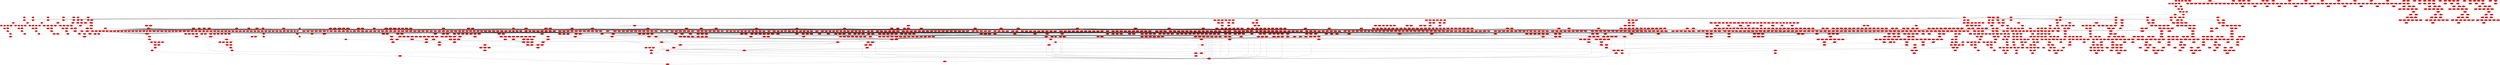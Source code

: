 digraph{
"8_0" [style=filled, fillcolor = red]
"8_0" -> "0_1"
"0_1" [style=filled, fillcolor = red]
"8_0" -> "0_2"
"0_2" [style=filled, fillcolor = red]
"8_0" -> "6_3"
"6_3" [style=filled, fillcolor = red]
"8_0" -> "0_6"
"0_6" [style=filled, fillcolor = red]
"8_0" -> "0_7"
"0_7" [style=filled, fillcolor = red]
"8_0" -> "0_9"
"0_9" [style=filled, fillcolor = red]
"8_0" -> "0_10"
"0_10" [style=filled, fillcolor = red]
"8_0" -> "3_4"
"3_4" [style=filled, fillcolor = red]
"8_0" -> "0_8"
"0_8" [style=filled, fillcolor = red]
"3_11" [style=filled, fillcolor = red]
"3_11" -> "0_1"
"0_1" [style=filled, fillcolor = red]
"3_11" -> "4_12"
"4_12" [style=filled, fillcolor = red]
"0_21" [style=filled, fillcolor = red]
"0_21" -> "0_22"
"0_22" [style=filled, fillcolor = red]
"0_23" [style=filled, fillcolor = red]
"0_23" -> "0_22"
"0_22" [style=filled, fillcolor = red]
"0_24" [style=filled, fillcolor = red]
"0_24" -> "0_22"
"0_22" [style=filled, fillcolor = red]
"10_37" [style=filled, fillcolor = red]
"10_37" -> "0_38"
"0_38" [style=filled, fillcolor = red]
"10_37" -> "1099_39"
"1099_39" [style=filled, fillcolor = red]
"10_37" -> "0_36"
"0_36" [style=filled, fillcolor = red]
"0_94" [style=filled, fillcolor = red]
"0_94" -> "0_95"
"0_95" [style=filled, fillcolor = red]
"0_96" [style=filled, fillcolor = red]
"0_96" -> "0_95"
"0_95" [style=filled, fillcolor = red]
"0_97" [style=filled, fillcolor = red]
"0_97" -> "0_95"
"0_95" [style=filled, fillcolor = red]
"0_146" [style=filled, fillcolor = red]
"0_146" -> "0_147"
"0_147" [style=filled, fillcolor = red]
"0_148" [style=filled, fillcolor = red]
"0_148" -> "0_147"
"0_147" [style=filled, fillcolor = red]
"0_149" [style=filled, fillcolor = red]
"0_149" -> "0_147"
"0_147" [style=filled, fillcolor = red]
"0_179" [style=filled, fillcolor = red]
"0_179" -> "0_180"
"0_180" [style=filled, fillcolor = red]
"10_185" [style=filled, fillcolor = red]
"10_185" -> "6_187"
"6_187" [style=filled, fillcolor = red]
"10_185" -> "0_189"
"0_189" [style=filled, fillcolor = red]
"10_185" -> "0_190"
"0_190" [style=filled, fillcolor = red]
"10_185" -> "0_191"
"0_191" [style=filled, fillcolor = red]
"10_185" -> "0_192"
"0_192" [style=filled, fillcolor = red]
"10_185" -> "0_186"
"0_186" [style=filled, fillcolor = red]
"0_271" [style=filled, fillcolor = red]
"0_271" -> "0_272"
"0_272" [style=filled, fillcolor = red]
"0_273" [style=filled, fillcolor = red]
"0_273" -> "0_272"
"0_272" [style=filled, fillcolor = red]
"0_274" [style=filled, fillcolor = red]
"0_274" -> "0_272"
"0_272" [style=filled, fillcolor = red]
"0_303" [style=filled, fillcolor = red]
"0_303" -> "0_304"
"0_304" [style=filled, fillcolor = red]
"0_305" [style=filled, fillcolor = red]
"0_305" -> "0_304"
"0_304" [style=filled, fillcolor = red]
"0_306" [style=filled, fillcolor = red]
"0_306" -> "0_304"
"0_304" [style=filled, fillcolor = red]
"0_331" [style=filled, fillcolor = red]
"0_331" -> "4_332"
"4_332" [style=filled, fillcolor = red]
"0_1738" [style=filled, fillcolor = red]
"0_1738" -> "4_332"
"4_332" [style=filled, fillcolor = red]
"0_333" [style=filled, fillcolor = red]
"0_333" -> "0_334"
"0_334" [style=filled, fillcolor = red]
"0_335" [style=filled, fillcolor = red]
"0_335" -> "0_336"
"0_336" [style=filled, fillcolor = red]
"0_337" [style=filled, fillcolor = red]
"0_337" -> "0_336"
"0_336" [style=filled, fillcolor = red]
"0_337" -> "0_338"
"0_338" [style=filled, fillcolor = red]
"6_340" [style=filled, fillcolor = red]
"6_340" -> "5_342"
"5_342" [style=filled, fillcolor = red]
"6_340" -> "0_344"
"0_344" [style=filled, fillcolor = red]
"6_340" -> "0_345"
"0_345" [style=filled, fillcolor = red]
"6_340" -> "0_346"
"0_346" [style=filled, fillcolor = red]
"6_340" -> "0_347"
"0_347" [style=filled, fillcolor = red]
"6_340" -> "0_341"
"0_341" [style=filled, fillcolor = red]
"5_348" [style=filled, fillcolor = red]
"5_348" -> "0_349"
"0_349" [style=filled, fillcolor = red]
"5_348" -> "3_350"
"3_350" [style=filled, fillcolor = red]
"5_348" -> "0_352"
"0_352" [style=filled, fillcolor = red]
"5_348" -> "0_353"
"0_353" [style=filled, fillcolor = red]
"5_348" -> "0_354"
"0_354" [style=filled, fillcolor = red]
"0_355" [style=filled, fillcolor = red]
"0_355" -> "0_349"
"0_349" [style=filled, fillcolor = red]
"0_375" [style=filled, fillcolor = red]
"0_375" -> "0_376"
"0_376" [style=filled, fillcolor = red]
"0_377" [style=filled, fillcolor = red]
"0_377" -> "0_378"
"0_378" [style=filled, fillcolor = red]
"0_379" [style=filled, fillcolor = red]
"0_379" -> "0_378"
"0_378" [style=filled, fillcolor = red]
"0_379" -> "0_380"
"0_380" [style=filled, fillcolor = red]
"5_382" [style=filled, fillcolor = red]
"5_382" -> "8_384"
"8_384" [style=filled, fillcolor = red]
"5_382" -> "0_386"
"0_386" [style=filled, fillcolor = red]
"5_382" -> "0_387"
"0_387" [style=filled, fillcolor = red]
"5_382" -> "0_388"
"0_388" [style=filled, fillcolor = red]
"5_382" -> "0_389"
"0_389" [style=filled, fillcolor = red]
"5_382" -> "0_383"
"0_383" [style=filled, fillcolor = red]
"4_390" [style=filled, fillcolor = red]
"4_390" -> "0_391"
"0_391" [style=filled, fillcolor = red]
"4_390" -> "2_392"
"2_392" [style=filled, fillcolor = red]
"4_390" -> "0_394"
"0_394" [style=filled, fillcolor = red]
"4_390" -> "0_395"
"0_395" [style=filled, fillcolor = red]
"4_390" -> "0_346"
"0_346" [style=filled, fillcolor = red]
"4_390" -> "0_396"
"0_396" [style=filled, fillcolor = red]
"0_397" [style=filled, fillcolor = red]
"0_397" -> "0_391"
"0_391" [style=filled, fillcolor = red]
"0_415" [style=filled, fillcolor = red]
"0_415" -> "0_416"
"0_416" [style=filled, fillcolor = red]
"0_417" [style=filled, fillcolor = red]
"0_417" -> "0_418"
"0_418" [style=filled, fillcolor = red]
"0_419" [style=filled, fillcolor = red]
"0_419" -> "0_418"
"0_418" [style=filled, fillcolor = red]
"0_419" -> "0_420"
"0_420" [style=filled, fillcolor = red]
"4_422" [style=filled, fillcolor = red]
"4_422" -> "2_424"
"2_424" [style=filled, fillcolor = red]
"4_422" -> "0_426"
"0_426" [style=filled, fillcolor = red]
"4_422" -> "0_427"
"0_427" [style=filled, fillcolor = red]
"4_422" -> "0_428"
"0_428" [style=filled, fillcolor = red]
"4_422" -> "0_429"
"0_429" [style=filled, fillcolor = red]
"4_422" -> "0_423"
"0_423" [style=filled, fillcolor = red]
"8_430" [style=filled, fillcolor = red]
"8_430" -> "0_431"
"0_431" [style=filled, fillcolor = red]
"8_430" -> "7_432"
"7_432" [style=filled, fillcolor = red]
"8_430" -> "0_434"
"0_434" [style=filled, fillcolor = red]
"8_430" -> "0_435"
"0_435" [style=filled, fillcolor = red]
"8_430" -> "0_192"
"0_192" [style=filled, fillcolor = red]
"8_430" -> "0_396"
"0_396" [style=filled, fillcolor = red]
"0_436" [style=filled, fillcolor = red]
"0_436" -> "0_431"
"0_431" [style=filled, fillcolor = red]
"0_454" [style=filled, fillcolor = red]
"0_454" -> "0_455"
"0_455" [style=filled, fillcolor = red]
"0_456" [style=filled, fillcolor = red]
"0_456" -> "0_457"
"0_457" [style=filled, fillcolor = red]
"0_458" [style=filled, fillcolor = red]
"0_458" -> "0_457"
"0_457" [style=filled, fillcolor = red]
"0_458" -> "0_459"
"0_459" [style=filled, fillcolor = red]
"25_461" [style=filled, fillcolor = red]
"25_461" -> "5_463"
"5_463" [style=filled, fillcolor = red]
"25_461" -> "0_465"
"0_465" [style=filled, fillcolor = red]
"25_461" -> "0_466"
"0_466" [style=filled, fillcolor = red]
"25_461" -> "0_467"
"0_467" [style=filled, fillcolor = red]
"25_461" -> "0_468"
"0_468" [style=filled, fillcolor = red]
"25_461" -> "0_462"
"0_462" [style=filled, fillcolor = red]
"4_469" [style=filled, fillcolor = red]
"4_469" -> "0_470"
"0_470" [style=filled, fillcolor = red]
"4_469" -> "8_471"
"8_471" [style=filled, fillcolor = red]
"4_469" -> "0_473"
"0_473" [style=filled, fillcolor = red]
"4_469" -> "0_474"
"0_474" [style=filled, fillcolor = red]
"4_469" -> "0_388"
"0_388" [style=filled, fillcolor = red]
"4_469" -> "0_475"
"0_475" [style=filled, fillcolor = red]
"0_476" [style=filled, fillcolor = red]
"0_476" -> "0_470"
"0_470" [style=filled, fillcolor = red]
"0_494" [style=filled, fillcolor = red]
"0_494" -> "0_495"
"0_495" [style=filled, fillcolor = red]
"0_496" [style=filled, fillcolor = red]
"0_496" -> "0_497"
"0_497" [style=filled, fillcolor = red]
"0_498" [style=filled, fillcolor = red]
"0_498" -> "0_497"
"0_497" [style=filled, fillcolor = red]
"0_498" -> "0_499"
"0_499" [style=filled, fillcolor = red]
"17_501" [style=filled, fillcolor = red]
"17_501" -> "4_503"
"4_503" [style=filled, fillcolor = red]
"17_501" -> "0_505"
"0_505" [style=filled, fillcolor = red]
"17_501" -> "0_506"
"0_506" [style=filled, fillcolor = red]
"17_501" -> "0_428"
"0_428" [style=filled, fillcolor = red]
"17_501" -> "0_507"
"0_507" [style=filled, fillcolor = red]
"17_501" -> "0_502"
"0_502" [style=filled, fillcolor = red]
"4_508" [style=filled, fillcolor = red]
"4_508" -> "0_509"
"0_509" [style=filled, fillcolor = red]
"4_508" -> "3_510"
"3_510" [style=filled, fillcolor = red]
"4_508" -> "0_512"
"0_512" [style=filled, fillcolor = red]
"4_508" -> "0_513"
"0_513" [style=filled, fillcolor = red]
"4_508" -> "0_514"
"0_514" [style=filled, fillcolor = red]
"4_508" -> "0_515"
"0_515" [style=filled, fillcolor = red]
"0_516" [style=filled, fillcolor = red]
"0_516" -> "0_509"
"0_509" [style=filled, fillcolor = red]
"7_533" [style=filled, fillcolor = red]
"7_533" -> "0_534"
"0_534" [style=filled, fillcolor = red]
"7_533" -> "0_535"
"0_535" [style=filled, fillcolor = red]
"7_533" -> "0_536"
"0_536" [style=filled, fillcolor = red]
"7_533" -> "8_537"
"8_537" [style=filled, fillcolor = red]
"7_533" -> "52_538"
"52_538" [style=filled, fillcolor = red]
"7_533" -> "0_539"
"0_539" [style=filled, fillcolor = red]
"7_533" -> "0_540"
"0_540" [style=filled, fillcolor = red]
"7_533" -> "0_541"
"0_541" [style=filled, fillcolor = red]
"7_533" -> "0_542"
"0_542" [style=filled, fillcolor = red]
"7_533" -> "0_544"
"0_544" [style=filled, fillcolor = red]
"7_533" -> "0_545"
"0_545" [style=filled, fillcolor = red]
"7_533" -> "0_546"
"0_546" [style=filled, fillcolor = red]
"7_533" -> "0_547"
"0_547" [style=filled, fillcolor = red]
"7_533" -> "0_549"
"0_549" [style=filled, fillcolor = red]
"7_533" -> "0_548"
"0_548" [style=filled, fillcolor = red]
"0_550" [style=filled, fillcolor = red]
"0_550" -> "0_535"
"0_535" [style=filled, fillcolor = red]
"6_811" [style=filled, fillcolor = red]
"6_811" -> "0_549"
"0_549" [style=filled, fillcolor = red]
"6_811" -> "0_684"
"0_684" [style=filled, fillcolor = red]
"6_811" -> "0_812"
"0_812" [style=filled, fillcolor = red]
"6_811" -> "0_813"
"0_813" [style=filled, fillcolor = red]
"6_811" -> "0_814"
"0_814" [style=filled, fillcolor = red]
"6_811" -> "32_815"
"32_815" [style=filled, fillcolor = red]
"6_811" -> "10_816"
"10_816" [style=filled, fillcolor = red]
"6_811" -> "0_817"
"0_817" [style=filled, fillcolor = red]
"6_811" -> "0_818"
"0_818" [style=filled, fillcolor = red]
"6_811" -> "0_819"
"0_819" [style=filled, fillcolor = red]
"6_811" -> "0_820"
"0_820" [style=filled, fillcolor = red]
"6_811" -> "0_822"
"0_822" [style=filled, fillcolor = red]
"6_811" -> "0_823"
"0_823" [style=filled, fillcolor = red]
"6_811" -> "0_824"
"0_824" [style=filled, fillcolor = red]
"6_811" -> "0_826"
"0_826" [style=filled, fillcolor = red]
"6_811" -> "0_686"
"0_686" [style=filled, fillcolor = red]
"6_811" -> "0_825"
"0_825" [style=filled, fillcolor = red]
"0_573" [style=filled, fillcolor = red]
"0_573" -> "0_574"
"0_574" [style=filled, fillcolor = red]
"0_575" [style=filled, fillcolor = red]
"0_575" -> "0_574"
"0_574" [style=filled, fillcolor = red]
"0_576" [style=filled, fillcolor = red]
"0_576" -> "0_574"
"0_574" [style=filled, fillcolor = red]
"0_668" [style=filled, fillcolor = red]
"0_668" -> "0_669"
"0_669" [style=filled, fillcolor = red]
"0_670" [style=filled, fillcolor = red]
"0_670" -> "0_669"
"0_669" [style=filled, fillcolor = red]
"5_671" [style=filled, fillcolor = red]
"5_671" -> "0_672"
"0_672" [style=filled, fillcolor = red]
"5_671" -> "0_674"
"0_674" [style=filled, fillcolor = red]
"5_671" -> "7_675"
"7_675" [style=filled, fillcolor = red]
"5_671" -> "17_676"
"17_676" [style=filled, fillcolor = red]
"5_671" -> "0_677"
"0_677" [style=filled, fillcolor = red]
"5_671" -> "0_678"
"0_678" [style=filled, fillcolor = red]
"5_671" -> "0_679"
"0_679" [style=filled, fillcolor = red]
"5_671" -> "0_680"
"0_680" [style=filled, fillcolor = red]
"5_671" -> "0_682"
"0_682" [style=filled, fillcolor = red]
"5_671" -> "0_683"
"0_683" [style=filled, fillcolor = red]
"5_671" -> "0_684"
"0_684" [style=filled, fillcolor = red]
"5_671" -> "0_685"
"0_685" [style=filled, fillcolor = red]
"5_671" -> "0_687"
"0_687" [style=filled, fillcolor = red]
"5_671" -> "0_688"
"0_688" [style=filled, fillcolor = red]
"5_671" -> "0_673"
"0_673" [style=filled, fillcolor = red]
"5_671" -> "0_686"
"0_686" [style=filled, fillcolor = red]
"5_671" -> "0_689"
"0_689" [style=filled, fillcolor = red]
"4_2095" [style=filled, fillcolor = red]
"4_2095" -> "0_687"
"0_687" [style=filled, fillcolor = red]
"4_2095" -> "0_2096"
"0_2096" [style=filled, fillcolor = red]
"4_2095" -> "0_2097"
"0_2097" [style=filled, fillcolor = red]
"4_2095" -> "0_2098"
"0_2098" [style=filled, fillcolor = red]
"4_2095" -> "0_2099"
"0_2099" [style=filled, fillcolor = red]
"4_2095" -> "0_2100"
"0_2100" [style=filled, fillcolor = red]
"4_2095" -> "0_2101"
"0_2101" [style=filled, fillcolor = red]
"4_2095" -> "0_689"
"0_689" [style=filled, fillcolor = red]
"4_2135" [style=filled, fillcolor = red]
"4_2135" -> "0_688"
"0_688" [style=filled, fillcolor = red]
"4_2135" -> "0_2136"
"0_2136" [style=filled, fillcolor = red]
"4_2135" -> "0_2137"
"0_2137" [style=filled, fillcolor = red]
"4_2135" -> "0_2138"
"0_2138" [style=filled, fillcolor = red]
"4_2135" -> "0_2139"
"0_2139" [style=filled, fillcolor = red]
"4_2135" -> "0_2140"
"0_2140" [style=filled, fillcolor = red]
"4_2135" -> "0_2141"
"0_2141" [style=filled, fillcolor = red]
"4_2135" -> "0_2142"
"0_2142" [style=filled, fillcolor = red]
"0_705" [style=filled, fillcolor = red]
"0_705" -> "0_706"
"0_706" [style=filled, fillcolor = red]
"0_707" [style=filled, fillcolor = red]
"0_707" -> "0_706"
"0_706" [style=filled, fillcolor = red]
"0_708" [style=filled, fillcolor = red]
"0_708" -> "0_706"
"0_706" [style=filled, fillcolor = red]
"0_827" [style=filled, fillcolor = red]
"0_827" -> "0_813"
"0_813" [style=filled, fillcolor = red]
"7_917" [style=filled, fillcolor = red]
"7_917" -> "0_826"
"0_826" [style=filled, fillcolor = red]
"7_917" -> "0_918"
"0_918" [style=filled, fillcolor = red]
"7_917" -> "0_920"
"0_920" [style=filled, fillcolor = red]
"7_917" -> "7_921"
"7_921" [style=filled, fillcolor = red]
"7_917" -> "15_922"
"15_922" [style=filled, fillcolor = red]
"7_917" -> "0_923"
"0_923" [style=filled, fillcolor = red]
"7_917" -> "0_924"
"0_924" [style=filled, fillcolor = red]
"7_917" -> "0_925"
"0_925" [style=filled, fillcolor = red]
"7_917" -> "0_926"
"0_926" [style=filled, fillcolor = red]
"7_917" -> "0_928"
"0_928" [style=filled, fillcolor = red]
"7_917" -> "0_929"
"0_929" [style=filled, fillcolor = red]
"7_917" -> "0_930"
"0_930" [style=filled, fillcolor = red]
"7_917" -> "0_932"
"0_932" [style=filled, fillcolor = red]
"7_917" -> "0_933"
"0_933" [style=filled, fillcolor = red]
"7_917" -> "0_919"
"0_919" [style=filled, fillcolor = red]
"7_917" -> "0_931"
"0_931" [style=filled, fillcolor = red]
"7_917" -> "0_934"
"0_934" [style=filled, fillcolor = red]
"0_831" [style=filled, fillcolor = red]
"0_831" -> "0_832"
"0_832" [style=filled, fillcolor = red]
"0_833" [style=filled, fillcolor = red]
"0_833" -> "0_832"
"0_832" [style=filled, fillcolor = red]
"0_834" [style=filled, fillcolor = red]
"0_834" -> "0_832"
"0_832" [style=filled, fillcolor = red]
"0_914" [style=filled, fillcolor = red]
"0_914" -> "0_915"
"0_915" [style=filled, fillcolor = red]
"0_916" [style=filled, fillcolor = red]
"0_916" -> "0_915"
"0_915" [style=filled, fillcolor = red]
"3_2114" [style=filled, fillcolor = red]
"3_2114" -> "0_932"
"0_932" [style=filled, fillcolor = red]
"3_2114" -> "0_2115"
"0_2115" [style=filled, fillcolor = red]
"3_2114" -> "0_2116"
"0_2116" [style=filled, fillcolor = red]
"3_2114" -> "0_2117"
"0_2117" [style=filled, fillcolor = red]
"3_2114" -> "0_2118"
"0_2118" [style=filled, fillcolor = red]
"3_2114" -> "0_2119"
"0_2119" [style=filled, fillcolor = red]
"3_2114" -> "0_2120"
"0_2120" [style=filled, fillcolor = red]
"3_2114" -> "0_934"
"0_934" [style=filled, fillcolor = red]
"2_2156" [style=filled, fillcolor = red]
"2_2156" -> "0_933"
"0_933" [style=filled, fillcolor = red]
"2_2156" -> "0_2157"
"0_2157" [style=filled, fillcolor = red]
"2_2156" -> "0_2158"
"0_2158" [style=filled, fillcolor = red]
"2_2156" -> "0_2159"
"0_2159" [style=filled, fillcolor = red]
"2_2156" -> "0_2160"
"0_2160" [style=filled, fillcolor = red]
"2_2156" -> "0_2161"
"0_2161" [style=filled, fillcolor = red]
"2_2156" -> "0_2162"
"0_2162" [style=filled, fillcolor = red]
"2_2156" -> "0_2163"
"0_2163" [style=filled, fillcolor = red]
"9_1009" [style=filled, fillcolor = red]
"9_1009" -> "0_1010"
"0_1010" [style=filled, fillcolor = red]
"9_1009" -> "0_1011"
"0_1011" [style=filled, fillcolor = red]
"9_1009" -> "0_1012"
"0_1012" [style=filled, fillcolor = red]
"9_1009" -> "9_1013"
"9_1013" [style=filled, fillcolor = red]
"9_1009" -> "5_1014"
"5_1014" [style=filled, fillcolor = red]
"9_1009" -> "0_1015"
"0_1015" [style=filled, fillcolor = red]
"9_1009" -> "0_1016"
"0_1016" [style=filled, fillcolor = red]
"9_1009" -> "0_1017"
"0_1017" [style=filled, fillcolor = red]
"9_1009" -> "0_1018"
"0_1018" [style=filled, fillcolor = red]
"9_1009" -> "0_1020"
"0_1020" [style=filled, fillcolor = red]
"9_1009" -> "0_1021"
"0_1021" [style=filled, fillcolor = red]
"9_1009" -> "0_1022"
"0_1022" [style=filled, fillcolor = red]
"9_1009" -> "0_1023"
"0_1023" [style=filled, fillcolor = red]
"9_1009" -> "0_1025"
"0_1025" [style=filled, fillcolor = red]
"9_1009" -> "0_1026"
"0_1026" [style=filled, fillcolor = red]
"9_1009" -> "0_1024"
"0_1024" [style=filled, fillcolor = red]
"9_1009" -> "0_1027"
"0_1027" [style=filled, fillcolor = red]
"0_1028" [style=filled, fillcolor = red]
"0_1028" -> "0_1011"
"0_1011" [style=filled, fillcolor = red]
"5_1122" [style=filled, fillcolor = red]
"5_1122" -> "0_1022"
"0_1022" [style=filled, fillcolor = red]
"5_1122" -> "0_1123"
"0_1123" [style=filled, fillcolor = red]
"5_1122" -> "0_1125"
"0_1125" [style=filled, fillcolor = red]
"5_1122" -> "7_1126"
"7_1126" [style=filled, fillcolor = red]
"5_1122" -> "18_1127"
"18_1127" [style=filled, fillcolor = red]
"5_1122" -> "0_1128"
"0_1128" [style=filled, fillcolor = red]
"5_1122" -> "0_1129"
"0_1129" [style=filled, fillcolor = red]
"5_1122" -> "0_1130"
"0_1130" [style=filled, fillcolor = red]
"5_1122" -> "0_1131"
"0_1131" [style=filled, fillcolor = red]
"5_1122" -> "0_1133"
"0_1133" [style=filled, fillcolor = red]
"5_1122" -> "0_1134"
"0_1134" [style=filled, fillcolor = red]
"5_1122" -> "0_1135"
"0_1135" [style=filled, fillcolor = red]
"5_1122" -> "0_1136"
"0_1136" [style=filled, fillcolor = red]
"5_1122" -> "0_1138"
"0_1138" [style=filled, fillcolor = red]
"5_1122" -> "0_1124"
"0_1124" [style=filled, fillcolor = red]
"5_1122" -> "0_1137"
"0_1137" [style=filled, fillcolor = red]
"5_1122" -> "0_1139"
"0_1139" [style=filled, fillcolor = red]
"2_2126" [style=filled, fillcolor = red]
"2_2126" -> "0_1025"
"0_1025" [style=filled, fillcolor = red]
"2_2126" -> "0_2127"
"0_2127" [style=filled, fillcolor = red]
"2_2126" -> "0_2129"
"0_2129" [style=filled, fillcolor = red]
"2_2126" -> "0_2130"
"0_2130" [style=filled, fillcolor = red]
"2_2126" -> "0_2131"
"0_2131" [style=filled, fillcolor = red]
"2_2126" -> "0_2132"
"0_2132" [style=filled, fillcolor = red]
"2_2126" -> "0_2128"
"0_2128" [style=filled, fillcolor = red]
"2_2126" -> "0_1027"
"0_1027" [style=filled, fillcolor = red]
"3_2169" [style=filled, fillcolor = red]
"3_2169" -> "0_1026"
"0_1026" [style=filled, fillcolor = red]
"3_2169" -> "0_2170"
"0_2170" [style=filled, fillcolor = red]
"3_2169" -> "0_2172"
"0_2172" [style=filled, fillcolor = red]
"3_2169" -> "0_2173"
"0_2173" [style=filled, fillcolor = red]
"3_2169" -> "0_2174"
"0_2174" [style=filled, fillcolor = red]
"3_2169" -> "0_2175"
"0_2175" [style=filled, fillcolor = red]
"3_2169" -> "0_2171"
"0_2171" [style=filled, fillcolor = red]
"3_2169" -> "0_2176"
"0_2176" [style=filled, fillcolor = red]
"0_1036" [style=filled, fillcolor = red]
"0_1036" -> "0_1037"
"0_1037" [style=filled, fillcolor = red]
"0_1038" [style=filled, fillcolor = red]
"0_1038" -> "0_1037"
"0_1037" [style=filled, fillcolor = red]
"0_1039" [style=filled, fillcolor = red]
"0_1039" -> "0_1037"
"0_1037" [style=filled, fillcolor = red]
"0_1119" [style=filled, fillcolor = red]
"0_1119" -> "0_1120"
"0_1120" [style=filled, fillcolor = red]
"0_1121" [style=filled, fillcolor = red]
"0_1121" -> "0_1120"
"0_1120" [style=filled, fillcolor = red]
"3_1438" [style=filled, fillcolor = red]
"3_1438" -> "0_1138"
"0_1138" [style=filled, fillcolor = red]
"3_1438" -> "0_1439"
"0_1439" [style=filled, fillcolor = red]
"3_1438" -> "0_1440"
"0_1440" [style=filled, fillcolor = red]
"3_1438" -> "0_1441"
"0_1441" [style=filled, fillcolor = red]
"3_1438" -> "26_1442"
"26_1442" [style=filled, fillcolor = red]
"3_1438" -> "6_1443"
"6_1443" [style=filled, fillcolor = red]
"3_1438" -> "0_1444"
"0_1444" [style=filled, fillcolor = red]
"3_1438" -> "0_1445"
"0_1445" [style=filled, fillcolor = red]
"3_1438" -> "0_1446"
"0_1446" [style=filled, fillcolor = red]
"3_1438" -> "0_1447"
"0_1447" [style=filled, fillcolor = red]
"3_1438" -> "0_1449"
"0_1449" [style=filled, fillcolor = red]
"3_1438" -> "0_1450"
"0_1450" [style=filled, fillcolor = red]
"3_1438" -> "0_1451"
"0_1451" [style=filled, fillcolor = red]
"3_1438" -> "0_1452"
"0_1452" [style=filled, fillcolor = red]
"3_1438" -> "0_1453"
"0_1453" [style=filled, fillcolor = red]
"3_1438" -> "0_1139"
"0_1139" [style=filled, fillcolor = red]
"3_1438" -> "0_1454"
"0_1454" [style=filled, fillcolor = red]
"2_1217" [style=filled, fillcolor = red]
"2_1217" -> "0_1218"
"0_1218" [style=filled, fillcolor = red]
"2_1217" -> "0_1219"
"0_1219" [style=filled, fillcolor = red]
"2_1217" -> "0_1220"
"0_1220" [style=filled, fillcolor = red]
"2_1217" -> "4_1221"
"4_1221" [style=filled, fillcolor = red]
"2_1217" -> "44_1222"
"44_1222" [style=filled, fillcolor = red]
"2_1217" -> "0_1223"
"0_1223" [style=filled, fillcolor = red]
"2_1217" -> "0_1224"
"0_1224" [style=filled, fillcolor = red]
"2_1217" -> "0_1225"
"0_1225" [style=filled, fillcolor = red]
"2_1217" -> "0_1226"
"0_1226" [style=filled, fillcolor = red]
"2_1217" -> "0_1228"
"0_1228" [style=filled, fillcolor = red]
"2_1217" -> "0_1229"
"0_1229" [style=filled, fillcolor = red]
"2_1217" -> "0_1230"
"0_1230" [style=filled, fillcolor = red]
"2_1217" -> "0_1231"
"0_1231" [style=filled, fillcolor = red]
"2_1217" -> "0_1233"
"0_1233" [style=filled, fillcolor = red]
"2_1217" -> "0_1234"
"0_1234" [style=filled, fillcolor = red]
"2_1217" -> "0_1232"
"0_1232" [style=filled, fillcolor = red]
"2_1217" -> "0_1235"
"0_1235" [style=filled, fillcolor = red]
"0_1236" [style=filled, fillcolor = red]
"0_1236" -> "0_1219"
"0_1219" [style=filled, fillcolor = red]
"3_2271" [style=filled, fillcolor = red]
"3_2271" -> "0_1233"
"0_1233" [style=filled, fillcolor = red]
"3_2271" -> "0_2272"
"0_2272" [style=filled, fillcolor = red]
"3_2271" -> "0_2273"
"0_2273" [style=filled, fillcolor = red]
"3_2271" -> "0_2274"
"0_2274" [style=filled, fillcolor = red]
"3_2271" -> "0_2275"
"0_2275" [style=filled, fillcolor = red]
"3_2271" -> "0_2276"
"0_2276" [style=filled, fillcolor = red]
"3_2271" -> "0_2277"
"0_2277" [style=filled, fillcolor = red]
"3_2271" -> "0_1235"
"0_1235" [style=filled, fillcolor = red]
"2_2179" [style=filled, fillcolor = red]
"2_2179" -> "0_1234"
"0_1234" [style=filled, fillcolor = red]
"2_2179" -> "0_2180"
"0_2180" [style=filled, fillcolor = red]
"2_2179" -> "0_2181"
"0_2181" [style=filled, fillcolor = red]
"2_2179" -> "0_2182"
"0_2182" [style=filled, fillcolor = red]
"2_2179" -> "0_2183"
"0_2183" [style=filled, fillcolor = red]
"2_2179" -> "0_2184"
"0_2184" [style=filled, fillcolor = red]
"2_2179" -> "0_2185"
"0_2185" [style=filled, fillcolor = red]
"2_2179" -> "0_2186"
"0_2186" [style=filled, fillcolor = red]
"0_1244" [style=filled, fillcolor = red]
"0_1244" -> "0_1245"
"0_1245" [style=filled, fillcolor = red]
"0_1246" [style=filled, fillcolor = red]
"0_1246" -> "0_1245"
"0_1245" [style=filled, fillcolor = red]
"0_1247" [style=filled, fillcolor = red]
"0_1247" -> "0_1245"
"0_1245" [style=filled, fillcolor = red]
"16_1327" [style=filled, fillcolor = red]
"16_1327" -> "0_1328"
"0_1328" [style=filled, fillcolor = red]
"16_1327" -> "0_1329"
"0_1329" [style=filled, fillcolor = red]
"16_1327" -> "0_1330"
"0_1330" [style=filled, fillcolor = red]
"16_1327" -> "9_1331"
"9_1331" [style=filled, fillcolor = red]
"16_1327" -> "39_1332"
"39_1332" [style=filled, fillcolor = red]
"16_1327" -> "0_1333"
"0_1333" [style=filled, fillcolor = red]
"16_1327" -> "0_1334"
"0_1334" [style=filled, fillcolor = red]
"16_1327" -> "0_1335"
"0_1335" [style=filled, fillcolor = red]
"16_1327" -> "0_1336"
"0_1336" [style=filled, fillcolor = red]
"16_1327" -> "0_1338"
"0_1338" [style=filled, fillcolor = red]
"16_1327" -> "0_1339"
"0_1339" [style=filled, fillcolor = red]
"16_1327" -> "0_1340"
"0_1340" [style=filled, fillcolor = red]
"16_1327" -> "0_1341"
"0_1341" [style=filled, fillcolor = red]
"16_1327" -> "0_1343"
"0_1343" [style=filled, fillcolor = red]
"16_1327" -> "0_1344"
"0_1344" [style=filled, fillcolor = red]
"16_1327" -> "0_1342"
"0_1342" [style=filled, fillcolor = red]
"16_1327" -> "0_1345"
"0_1345" [style=filled, fillcolor = red]
"0_1346" [style=filled, fillcolor = red]
"0_1346" -> "0_1329"
"0_1329" [style=filled, fillcolor = red]
"7_2280" [style=filled, fillcolor = red]
"7_2280" -> "0_1343"
"0_1343" [style=filled, fillcolor = red]
"7_2280" -> "0_2281"
"0_2281" [style=filled, fillcolor = red]
"7_2280" -> "0_2282"
"0_2282" [style=filled, fillcolor = red]
"7_2280" -> "0_2283"
"0_2283" [style=filled, fillcolor = red]
"7_2280" -> "0_2284"
"0_2284" [style=filled, fillcolor = red]
"7_2280" -> "0_2285"
"0_2285" [style=filled, fillcolor = red]
"7_2280" -> "0_2286"
"0_2286" [style=filled, fillcolor = red]
"7_2280" -> "0_1345"
"0_1345" [style=filled, fillcolor = red]
"3_2189" [style=filled, fillcolor = red]
"3_2189" -> "0_1344"
"0_1344" [style=filled, fillcolor = red]
"3_2189" -> "0_2190"
"0_2190" [style=filled, fillcolor = red]
"3_2189" -> "0_2191"
"0_2191" [style=filled, fillcolor = red]
"3_2189" -> "0_2192"
"0_2192" [style=filled, fillcolor = red]
"3_2189" -> "0_2193"
"0_2193" [style=filled, fillcolor = red]
"3_2189" -> "0_2194"
"0_2194" [style=filled, fillcolor = red]
"3_2189" -> "0_2195"
"0_2195" [style=filled, fillcolor = red]
"3_2189" -> "0_2196"
"0_2196" [style=filled, fillcolor = red]
"0_1354" [style=filled, fillcolor = red]
"0_1354" -> "0_1355"
"0_1355" [style=filled, fillcolor = red]
"0_1356" [style=filled, fillcolor = red]
"0_1356" -> "0_1355"
"0_1355" [style=filled, fillcolor = red]
"0_1357" [style=filled, fillcolor = red]
"0_1357" -> "0_1355"
"0_1355" [style=filled, fillcolor = red]
"0_1455" [style=filled, fillcolor = red]
"0_1455" -> "0_1440"
"0_1440" [style=filled, fillcolor = red]
"22_2104" [style=filled, fillcolor = red]
"22_2104" -> "0_1452"
"0_1452" [style=filled, fillcolor = red]
"22_2104" -> "0_2105"
"0_2105" [style=filled, fillcolor = red]
"22_2104" -> "0_2106"
"0_2106" [style=filled, fillcolor = red]
"22_2104" -> "0_2107"
"0_2107" [style=filled, fillcolor = red]
"22_2104" -> "0_2108"
"0_2108" [style=filled, fillcolor = red]
"22_2104" -> "0_2109"
"0_2109" [style=filled, fillcolor = red]
"22_2104" -> "0_2110"
"0_2110" [style=filled, fillcolor = red]
"22_2104" -> "0_1454"
"0_1454" [style=filled, fillcolor = red]
"2_2145" [style=filled, fillcolor = red]
"2_2145" -> "0_1453"
"0_1453" [style=filled, fillcolor = red]
"2_2145" -> "0_2146"
"0_2146" [style=filled, fillcolor = red]
"2_2145" -> "0_2147"
"0_2147" [style=filled, fillcolor = red]
"2_2145" -> "0_2148"
"0_2148" [style=filled, fillcolor = red]
"2_2145" -> "0_2149"
"0_2149" [style=filled, fillcolor = red]
"2_2145" -> "0_2150"
"0_2150" [style=filled, fillcolor = red]
"2_2145" -> "0_2151"
"0_2151" [style=filled, fillcolor = red]
"2_2145" -> "0_2152"
"0_2152" [style=filled, fillcolor = red]
"0_1531" [style=filled, fillcolor = red]
"0_1531" -> "0_1532"
"0_1532" [style=filled, fillcolor = red]
"0_1531" -> "4_1533"
"4_1533" [style=filled, fillcolor = red]
"0_1531" -> "6_1534"
"6_1534" [style=filled, fillcolor = red]
"0_1531" -> "0_1535"
"0_1535" [style=filled, fillcolor = red]
"0_1531" -> "6_1536"
"6_1536" [style=filled, fillcolor = red]
"0_1531" -> "5_1537"
"5_1537" [style=filled, fillcolor = red]
"0_1531" -> "0_1538"
"0_1538" [style=filled, fillcolor = red]
"0_1531" -> "0_1539"
"0_1539" [style=filled, fillcolor = red]
"0_1531" -> "3_1540"
"3_1540" [style=filled, fillcolor = red]
"0_1531" -> "2_1541"
"2_1541" [style=filled, fillcolor = red]
"0_1636" [style=filled, fillcolor = red]
"0_1636" -> "0_1637"
"0_1637" [style=filled, fillcolor = red]
"0_1636" -> "0_1638"
"0_1638" [style=filled, fillcolor = red]
"0_1644" [style=filled, fillcolor = red]
"0_1644" -> "0_1645"
"0_1645" [style=filled, fillcolor = red]
"0_1646" [style=filled, fillcolor = red]
"0_1646" -> "0_1645"
"0_1645" [style=filled, fillcolor = red]
"0_1770" [style=filled, fillcolor = red]
"0_1770" -> "0_1771"
"0_1771" [style=filled, fillcolor = red]
"10_1781" [style=filled, fillcolor = red]
"10_1781" -> "0_1782"
"0_1782" [style=filled, fillcolor = red]
"10_1781" -> "0_1783"
"0_1783" [style=filled, fillcolor = red]
"10_1781" -> "0_1784"
"0_1784" [style=filled, fillcolor = red]
"10_1781" -> "0_1785"
"0_1785" [style=filled, fillcolor = red]
"10_1781" -> "0_1786"
"0_1786" [style=filled, fillcolor = red]
"0_1787" [style=filled, fillcolor = red]
"0_1787" -> "0_1782"
"0_1782" [style=filled, fillcolor = red]
"0_2614" [style=filled, fillcolor = red]
"0_2614" -> "0_1784"
"0_1784" [style=filled, fillcolor = red]
"0_2614" -> "0_2615"
"0_2615" [style=filled, fillcolor = red]
"0_2614" -> "0_2616"
"0_2616" [style=filled, fillcolor = red]
"9_1788" [style=filled, fillcolor = red]
"9_1788" -> "0_1789"
"0_1789" [style=filled, fillcolor = red]
"9_1788" -> "0_1790"
"0_1790" [style=filled, fillcolor = red]
"9_1788" -> "0_1791"
"0_1791" [style=filled, fillcolor = red]
"9_1788" -> "0_1792"
"0_1792" [style=filled, fillcolor = red]
"9_1788" -> "0_389"
"0_389" [style=filled, fillcolor = red]
"0_1793" [style=filled, fillcolor = red]
"0_1793" -> "0_1789"
"0_1789" [style=filled, fillcolor = red]
"0_2619" [style=filled, fillcolor = red]
"0_2619" -> "0_1791"
"0_1791" [style=filled, fillcolor = red]
"0_2619" -> "0_2620"
"0_2620" [style=filled, fillcolor = red]
"0_2619" -> "0_2621"
"0_2621" [style=filled, fillcolor = red]
"6_1794" [style=filled, fillcolor = red]
"6_1794" -> "0_1795"
"0_1795" [style=filled, fillcolor = red]
"6_1794" -> "0_1796"
"0_1796" [style=filled, fillcolor = red]
"6_1794" -> "0_1797"
"0_1797" [style=filled, fillcolor = red]
"6_1794" -> "0_1798"
"0_1798" [style=filled, fillcolor = red]
"6_1794" -> "0_347"
"0_347" [style=filled, fillcolor = red]
"0_1799" [style=filled, fillcolor = red]
"0_1799" -> "0_1795"
"0_1795" [style=filled, fillcolor = red]
"0_2695" [style=filled, fillcolor = red]
"0_2695" -> "0_1797"
"0_1797" [style=filled, fillcolor = red]
"0_2695" -> "0_2696"
"0_2696" [style=filled, fillcolor = red]
"0_2695" -> "0_2697"
"0_2697" [style=filled, fillcolor = red]
"51_1800" [style=filled, fillcolor = red]
"51_1800" -> "0_1801"
"0_1801" [style=filled, fillcolor = red]
"51_1800" -> "0_1802"
"0_1802" [style=filled, fillcolor = red]
"51_1800" -> "0_1803"
"0_1803" [style=filled, fillcolor = red]
"51_1800" -> "0_1804"
"0_1804" [style=filled, fillcolor = red]
"51_1800" -> "0_468"
"0_468" [style=filled, fillcolor = red]
"0_1805" [style=filled, fillcolor = red]
"0_1805" -> "0_1801"
"0_1801" [style=filled, fillcolor = red]
"0_2700" [style=filled, fillcolor = red]
"0_2700" -> "0_1803"
"0_1803" [style=filled, fillcolor = red]
"0_2700" -> "0_2701"
"0_2701" [style=filled, fillcolor = red]
"0_2700" -> "0_2702"
"0_2702" [style=filled, fillcolor = red]
"16_1806" [style=filled, fillcolor = red]
"16_1806" -> "0_1807"
"0_1807" [style=filled, fillcolor = red]
"16_1806" -> "0_1808"
"0_1808" [style=filled, fillcolor = red]
"16_1806" -> "0_1809"
"0_1809" [style=filled, fillcolor = red]
"16_1806" -> "0_1810"
"0_1810" [style=filled, fillcolor = red]
"16_1806" -> "0_429"
"0_429" [style=filled, fillcolor = red]
"0_1811" [style=filled, fillcolor = red]
"0_1811" -> "0_1807"
"0_1807" [style=filled, fillcolor = red]
"0_2723" [style=filled, fillcolor = red]
"0_2723" -> "0_1809"
"0_1809" [style=filled, fillcolor = red]
"0_2723" -> "0_2724"
"0_2724" [style=filled, fillcolor = red]
"0_2723" -> "0_2725"
"0_2725" [style=filled, fillcolor = red]
"39_1812" [style=filled, fillcolor = red]
"39_1812" -> "0_1813"
"0_1813" [style=filled, fillcolor = red]
"39_1812" -> "0_1814"
"0_1814" [style=filled, fillcolor = red]
"39_1812" -> "0_1815"
"0_1815" [style=filled, fillcolor = red]
"39_1812" -> "0_1816"
"0_1816" [style=filled, fillcolor = red]
"39_1812" -> "0_10"
"0_10" [style=filled, fillcolor = red]
"0_1817" [style=filled, fillcolor = red]
"0_1817" -> "0_1813"
"0_1813" [style=filled, fillcolor = red]
"0_2728" [style=filled, fillcolor = red]
"0_2728" -> "0_1815"
"0_1815" [style=filled, fillcolor = red]
"0_2728" -> "0_2729"
"0_2729" [style=filled, fillcolor = red]
"0_2728" -> "0_2730"
"0_2730" [style=filled, fillcolor = red]
"10_1818" [style=filled, fillcolor = red]
"10_1818" -> "0_1819"
"0_1819" [style=filled, fillcolor = red]
"10_1818" -> "0_1820"
"0_1820" [style=filled, fillcolor = red]
"10_1818" -> "0_1821"
"0_1821" [style=filled, fillcolor = red]
"10_1818" -> "0_1822"
"0_1822" [style=filled, fillcolor = red]
"10_1818" -> "0_515"
"0_515" [style=filled, fillcolor = red]
"0_1823" [style=filled, fillcolor = red]
"0_1823" -> "0_1819"
"0_1819" [style=filled, fillcolor = red]
"0_2760" [style=filled, fillcolor = red]
"0_2760" -> "0_1821"
"0_1821" [style=filled, fillcolor = red]
"0_2760" -> "0_2761"
"0_2761" [style=filled, fillcolor = red]
"0_2760" -> "0_2762"
"0_2762" [style=filled, fillcolor = red]
"45_1824" [style=filled, fillcolor = red]
"45_1824" -> "0_1825"
"0_1825" [style=filled, fillcolor = red]
"45_1824" -> "0_1826"
"0_1826" [style=filled, fillcolor = red]
"45_1824" -> "0_1827"
"0_1827" [style=filled, fillcolor = red]
"45_1824" -> "0_1828"
"0_1828" [style=filled, fillcolor = red]
"45_1824" -> "0_1829"
"0_1829" [style=filled, fillcolor = red]
"0_1830" [style=filled, fillcolor = red]
"0_1830" -> "0_1825"
"0_1825" [style=filled, fillcolor = red]
"0_2776" [style=filled, fillcolor = red]
"0_2776" -> "0_1827"
"0_1827" [style=filled, fillcolor = red]
"0_2776" -> "0_2777"
"0_2777" [style=filled, fillcolor = red]
"0_2776" -> "0_2778"
"0_2778" [style=filled, fillcolor = red]
"6_1831" [style=filled, fillcolor = red]
"6_1831" -> "0_1832"
"0_1832" [style=filled, fillcolor = red]
"6_1831" -> "0_1833"
"0_1833" [style=filled, fillcolor = red]
"6_1831" -> "0_1834"
"0_1834" [style=filled, fillcolor = red]
"6_1831" -> "0_1835"
"0_1835" [style=filled, fillcolor = red]
"6_1831" -> "0_1836"
"0_1836" [style=filled, fillcolor = red]
"0_1837" [style=filled, fillcolor = red]
"0_1837" -> "0_1832"
"0_1832" [style=filled, fillcolor = red]
"0_2807" [style=filled, fillcolor = red]
"0_2807" -> "0_1834"
"0_1834" [style=filled, fillcolor = red]
"0_2807" -> "0_2808"
"0_2808" [style=filled, fillcolor = red]
"0_2807" -> "0_2809"
"0_2809" [style=filled, fillcolor = red]
"43_1838" [style=filled, fillcolor = red]
"43_1838" -> "0_1839"
"0_1839" [style=filled, fillcolor = red]
"43_1838" -> "0_1840"
"0_1840" [style=filled, fillcolor = red]
"43_1838" -> "0_1841"
"0_1841" [style=filled, fillcolor = red]
"43_1838" -> "0_1842"
"0_1842" [style=filled, fillcolor = red]
"43_1838" -> "0_1843"
"0_1843" [style=filled, fillcolor = red]
"0_1844" [style=filled, fillcolor = red]
"0_1844" -> "0_1839"
"0_1839" [style=filled, fillcolor = red]
"0_2823" [style=filled, fillcolor = red]
"0_2823" -> "0_1841"
"0_1841" [style=filled, fillcolor = red]
"0_2823" -> "0_2824"
"0_2824" [style=filled, fillcolor = red]
"0_2823" -> "0_2825"
"0_2825" [style=filled, fillcolor = red]
"7_1845" [style=filled, fillcolor = red]
"7_1845" -> "0_1846"
"0_1846" [style=filled, fillcolor = red]
"7_1845" -> "0_1847"
"0_1847" [style=filled, fillcolor = red]
"7_1845" -> "0_1848"
"0_1848" [style=filled, fillcolor = red]
"7_1845" -> "0_1849"
"0_1849" [style=filled, fillcolor = red]
"7_1845" -> "0_1850"
"0_1850" [style=filled, fillcolor = red]
"0_1851" [style=filled, fillcolor = red]
"0_1851" -> "0_1846"
"0_1846" [style=filled, fillcolor = red]
"0_2875" [style=filled, fillcolor = red]
"0_2875" -> "0_1848"
"0_1848" [style=filled, fillcolor = red]
"0_2875" -> "0_2876"
"0_2876" [style=filled, fillcolor = red]
"0_2875" -> "0_2877"
"0_2877" [style=filled, fillcolor = red]
"0_1861" [style=filled, fillcolor = red]
"0_1861" -> "0_1862"
"0_1862" [style=filled, fillcolor = red]
"0_1863" [style=filled, fillcolor = red]
"0_1863" -> "0_1862"
"0_1862" [style=filled, fillcolor = red]
"0_2005" [style=filled, fillcolor = red]
"0_2005" -> "0_2006"
"0_2006" [style=filled, fillcolor = red]
"0_2016" [style=filled, fillcolor = red]
"0_2016" -> "0_2017"
"0_2017" [style=filled, fillcolor = red]
"0_2027" [style=filled, fillcolor = red]
"0_2027" -> "0_2028"
"0_2028" [style=filled, fillcolor = red]
"0_2038" [style=filled, fillcolor = red]
"0_2038" -> "0_2039"
"0_2039" [style=filled, fillcolor = red]
"0_2049" [style=filled, fillcolor = red]
"0_2049" -> "0_2050"
"0_2050" [style=filled, fillcolor = red]
"0_2060" [style=filled, fillcolor = red]
"0_2060" -> "0_2061"
"0_2061" [style=filled, fillcolor = red]
"0_2071" [style=filled, fillcolor = red]
"0_2071" -> "0_2072"
"0_2072" [style=filled, fillcolor = red]
"0_2082" [style=filled, fillcolor = red]
"0_2082" -> "0_2083"
"0_2083" [style=filled, fillcolor = red]
"0_2102" [style=filled, fillcolor = red]
"0_2102" -> "0_2097"
"0_2097" [style=filled, fillcolor = red]
"0_2111" [style=filled, fillcolor = red]
"0_2111" -> "0_2106"
"0_2106" [style=filled, fillcolor = red]
"0_2121" [style=filled, fillcolor = red]
"0_2121" -> "0_2116"
"0_2116" [style=filled, fillcolor = red]
"0_2123" [style=filled, fillcolor = red]
"0_2123" -> "0_2124"
"0_2124" [style=filled, fillcolor = red]
"0_2125" [style=filled, fillcolor = red]
"0_2125" -> "0_2124"
"0_2124" [style=filled, fillcolor = red]
"0_2143" [style=filled, fillcolor = red]
"0_2143" -> "0_2137"
"0_2137" [style=filled, fillcolor = red]
"0_2153" [style=filled, fillcolor = red]
"0_2153" -> "0_2147"
"0_2147" [style=filled, fillcolor = red]
"0_2164" [style=filled, fillcolor = red]
"0_2164" -> "0_2158"
"0_2158" [style=filled, fillcolor = red]
"0_2166" [style=filled, fillcolor = red]
"0_2166" -> "0_2167"
"0_2167" [style=filled, fillcolor = red]
"0_2168" [style=filled, fillcolor = red]
"0_2168" -> "0_2167"
"0_2167" [style=filled, fillcolor = red]
"0_2187" [style=filled, fillcolor = red]
"0_2187" -> "0_2181"
"0_2181" [style=filled, fillcolor = red]
"0_2197" [style=filled, fillcolor = red]
"0_2197" -> "0_2191"
"0_2191" [style=filled, fillcolor = red]
"1_2200" [style=filled, fillcolor = red]
"1_2200" -> "0_2201"
"0_2201" [style=filled, fillcolor = red]
"1_2200" -> "0_2202"
"0_2202" [style=filled, fillcolor = red]
"1_2200" -> "0_2203"
"0_2203" [style=filled, fillcolor = red]
"1_2200" -> "0_2204"
"0_2204" [style=filled, fillcolor = red]
"1_2200" -> "0_2205"
"0_2205" [style=filled, fillcolor = red]
"1_2200" -> "0_2206"
"0_2206" [style=filled, fillcolor = red]
"1_2200" -> "0_2207"
"0_2207" [style=filled, fillcolor = red]
"1_2200" -> "0_2208"
"0_2208" [style=filled, fillcolor = red]
"0_2209" [style=filled, fillcolor = red]
"0_2209" -> "0_2202"
"0_2202" [style=filled, fillcolor = red]
"0_2211" [style=filled, fillcolor = red]
"0_2211" -> "0_2212"
"0_2212" [style=filled, fillcolor = red]
"0_2213" [style=filled, fillcolor = red]
"0_2213" -> "0_2212"
"0_2212" [style=filled, fillcolor = red]
"4_2214" [style=filled, fillcolor = red]
"4_2214" -> "0_2215"
"0_2215" [style=filled, fillcolor = red]
"4_2214" -> "0_2217"
"0_2217" [style=filled, fillcolor = red]
"4_2214" -> "0_2218"
"0_2218" [style=filled, fillcolor = red]
"4_2214" -> "0_2219"
"0_2219" [style=filled, fillcolor = red]
"4_2214" -> "0_2220"
"0_2220" [style=filled, fillcolor = red]
"4_2214" -> "0_2221"
"0_2221" [style=filled, fillcolor = red]
"4_2214" -> "0_2216"
"0_2216" [style=filled, fillcolor = red]
"4_2214" -> "0_2222"
"0_2222" [style=filled, fillcolor = red]
"1_2225" [style=filled, fillcolor = red]
"1_2225" -> "0_2226"
"0_2226" [style=filled, fillcolor = red]
"1_2225" -> "0_2227"
"0_2227" [style=filled, fillcolor = red]
"1_2225" -> "0_2228"
"0_2228" [style=filled, fillcolor = red]
"1_2225" -> "0_2229"
"0_2229" [style=filled, fillcolor = red]
"1_2225" -> "0_2230"
"0_2230" [style=filled, fillcolor = red]
"1_2225" -> "0_2231"
"0_2231" [style=filled, fillcolor = red]
"1_2225" -> "0_2232"
"0_2232" [style=filled, fillcolor = red]
"1_2225" -> "0_2233"
"0_2233" [style=filled, fillcolor = red]
"0_2234" [style=filled, fillcolor = red]
"0_2234" -> "0_2227"
"0_2227" [style=filled, fillcolor = red]
"3_2236" [style=filled, fillcolor = red]
"3_2236" -> "0_2237"
"0_2237" [style=filled, fillcolor = red]
"3_2236" -> "0_2238"
"0_2238" [style=filled, fillcolor = red]
"3_2236" -> "0_2239"
"0_2239" [style=filled, fillcolor = red]
"3_2236" -> "0_2240"
"0_2240" [style=filled, fillcolor = red]
"3_2236" -> "0_2241"
"0_2241" [style=filled, fillcolor = red]
"3_2236" -> "0_2242"
"0_2242" [style=filled, fillcolor = red]
"3_2236" -> "0_2243"
"0_2243" [style=filled, fillcolor = red]
"3_2236" -> "0_2244"
"0_2244" [style=filled, fillcolor = red]
"0_2245" [style=filled, fillcolor = red]
"0_2245" -> "0_2238"
"0_2238" [style=filled, fillcolor = red]
"8_2248" [style=filled, fillcolor = red]
"8_2248" -> "0_2249"
"0_2249" [style=filled, fillcolor = red]
"8_2248" -> "0_2250"
"0_2250" [style=filled, fillcolor = red]
"8_2248" -> "0_2251"
"0_2251" [style=filled, fillcolor = red]
"8_2248" -> "0_2252"
"0_2252" [style=filled, fillcolor = red]
"8_2248" -> "0_2253"
"0_2253" [style=filled, fillcolor = red]
"8_2248" -> "0_2254"
"0_2254" [style=filled, fillcolor = red]
"8_2248" -> "0_2255"
"0_2255" [style=filled, fillcolor = red]
"8_2248" -> "0_2256"
"0_2256" [style=filled, fillcolor = red]
"0_2257" [style=filled, fillcolor = red]
"0_2257" -> "0_2250"
"0_2250" [style=filled, fillcolor = red]
"6_2259" [style=filled, fillcolor = red]
"6_2259" -> "0_2260"
"0_2260" [style=filled, fillcolor = red]
"6_2259" -> "0_2261"
"0_2261" [style=filled, fillcolor = red]
"6_2259" -> "0_2262"
"0_2262" [style=filled, fillcolor = red]
"6_2259" -> "0_2263"
"0_2263" [style=filled, fillcolor = red]
"6_2259" -> "0_2264"
"0_2264" [style=filled, fillcolor = red]
"6_2259" -> "0_2265"
"0_2265" [style=filled, fillcolor = red]
"6_2259" -> "0_2266"
"0_2266" [style=filled, fillcolor = red]
"6_2259" -> "0_2267"
"0_2267" [style=filled, fillcolor = red]
"0_2268" [style=filled, fillcolor = red]
"0_2268" -> "0_2261"
"0_2261" [style=filled, fillcolor = red]
"0_2278" [style=filled, fillcolor = red]
"0_2278" -> "0_2273"
"0_2273" [style=filled, fillcolor = red]
"0_2287" [style=filled, fillcolor = red]
"0_2287" -> "0_2282"
"0_2282" [style=filled, fillcolor = red]
"0_2379" [style=filled, fillcolor = red]
"0_2379" -> "0_2380"
"0_2380" [style=filled, fillcolor = red]
"0_2381" [style=filled, fillcolor = red]
"0_2381" -> "0_2380"
"0_2380" [style=filled, fillcolor = red]
"0_2382" [style=filled, fillcolor = red]
"0_2382" -> "0_2380"
"0_2380" [style=filled, fillcolor = red]
"0_2383" [style=filled, fillcolor = red]
"0_2383" -> "0_2380"
"0_2380" [style=filled, fillcolor = red]
"0_2386" [style=filled, fillcolor = red]
"0_2386" -> "0_2387"
"0_2387" [style=filled, fillcolor = red]
"0_2388" [style=filled, fillcolor = red]
"0_2388" -> "0_2387"
"0_2387" [style=filled, fillcolor = red]
"0_2389" [style=filled, fillcolor = red]
"0_2389" -> "0_2387"
"0_2387" [style=filled, fillcolor = red]
"0_2390" [style=filled, fillcolor = red]
"0_2390" -> "0_2387"
"0_2387" [style=filled, fillcolor = red]
"0_2391" [style=filled, fillcolor = red]
"0_2391" -> "0_2392"
"0_2392" [style=filled, fillcolor = red]
"0_2393" [style=filled, fillcolor = red]
"0_2393" -> "0_2392"
"0_2392" [style=filled, fillcolor = red]
"0_2394" [style=filled, fillcolor = red]
"0_2394" -> "0_2392"
"0_2392" [style=filled, fillcolor = red]
"0_2395" [style=filled, fillcolor = red]
"0_2395" -> "0_2392"
"0_2392" [style=filled, fillcolor = red]
"0_2412" [style=filled, fillcolor = red]
"0_2412" -> "0_2413"
"0_2413" [style=filled, fillcolor = red]
"0_2414" [style=filled, fillcolor = red]
"0_2414" -> "0_2413"
"0_2413" [style=filled, fillcolor = red]
"0_2415" [style=filled, fillcolor = red]
"0_2415" -> "0_2413"
"0_2413" [style=filled, fillcolor = red]
"0_2416" [style=filled, fillcolor = red]
"0_2416" -> "0_2413"
"0_2413" [style=filled, fillcolor = red]
"0_2419" [style=filled, fillcolor = red]
"0_2419" -> "0_2420"
"0_2420" [style=filled, fillcolor = red]
"0_2421" [style=filled, fillcolor = red]
"0_2421" -> "0_2420"
"0_2420" [style=filled, fillcolor = red]
"0_2422" [style=filled, fillcolor = red]
"0_2422" -> "0_2420"
"0_2420" [style=filled, fillcolor = red]
"0_2423" [style=filled, fillcolor = red]
"0_2423" -> "0_2420"
"0_2420" [style=filled, fillcolor = red]
"0_2424" [style=filled, fillcolor = red]
"0_2424" -> "0_2425"
"0_2425" [style=filled, fillcolor = red]
"0_2426" [style=filled, fillcolor = red]
"0_2426" -> "0_2425"
"0_2425" [style=filled, fillcolor = red]
"0_2427" [style=filled, fillcolor = red]
"0_2427" -> "0_2425"
"0_2425" [style=filled, fillcolor = red]
"0_2428" [style=filled, fillcolor = red]
"0_2428" -> "0_2425"
"0_2425" [style=filled, fillcolor = red]
"0_2499" [style=filled, fillcolor = red]
"0_2499" -> "0_2500"
"0_2500" [style=filled, fillcolor = red]
"0_2499" -> "0_2503"
"0_2503" [style=filled, fillcolor = red]
"0_2499" -> "0_2504"
"0_2504" [style=filled, fillcolor = red]
"0_2499" -> "0_2501"
"0_2501" [style=filled, fillcolor = red]
"0_2499" -> "0_2481"
"0_2481" [style=filled, fillcolor = red]
"0_2499" -> "0_2502"
"0_2502" [style=filled, fillcolor = red]
"0_2505" [style=filled, fillcolor = red]
"0_2505" -> "0_2500"
"0_2500" [style=filled, fillcolor = red]
"0_2573" [style=filled, fillcolor = red]
"0_2573" -> "0_2503"
"0_2503" [style=filled, fillcolor = red]
"0_2574" [style=filled, fillcolor = red]
"0_2574" -> "0_2503"
"0_2503" [style=filled, fillcolor = red]
"0_2576" [style=filled, fillcolor = red]
"0_2576" -> "0_2504"
"0_2504" [style=filled, fillcolor = red]
"0_2577" [style=filled, fillcolor = red]
"0_2577" -> "0_2504"
"0_2504" [style=filled, fillcolor = red]
"0_2609" [style=filled, fillcolor = red]
"0_2609" -> "0_2610"
"0_2610" [style=filled, fillcolor = red]
"0_2618" [style=filled, fillcolor = red]
"0_2618" -> "0_2615"
"0_2615" [style=filled, fillcolor = red]
"0_2623" [style=filled, fillcolor = red]
"0_2623" -> "0_2620"
"0_2620" [style=filled, fillcolor = red]
"0_2626" [style=filled, fillcolor = red]
"0_2626" -> "0_2627"
"0_2627" [style=filled, fillcolor = red]
"0_2628" [style=filled, fillcolor = red]
"0_2628" -> "0_2627"
"0_2627" [style=filled, fillcolor = red]
"0_2628" -> "0_2629"
"0_2629" [style=filled, fillcolor = red]
"0_2699" [style=filled, fillcolor = red]
"0_2699" -> "0_2696"
"0_2696" [style=filled, fillcolor = red]
"0_2704" [style=filled, fillcolor = red]
"0_2704" -> "0_2701"
"0_2701" [style=filled, fillcolor = red]
"0_2705" [style=filled, fillcolor = red]
"0_2705" -> "0_2706"
"0_2706" [style=filled, fillcolor = red]
"0_2727" [style=filled, fillcolor = red]
"0_2727" -> "0_2724"
"0_2724" [style=filled, fillcolor = red]
"0_2732" [style=filled, fillcolor = red]
"0_2732" -> "0_2729"
"0_2729" [style=filled, fillcolor = red]
"0_2736" [style=filled, fillcolor = red]
"0_2736" -> "0_2737"
"0_2737" [style=filled, fillcolor = red]
"0_2764" [style=filled, fillcolor = red]
"0_2764" -> "0_2761"
"0_2761" [style=filled, fillcolor = red]
"0_2780" [style=filled, fillcolor = red]
"0_2780" -> "0_2777"
"0_2777" [style=filled, fillcolor = red]
"0_2811" [style=filled, fillcolor = red]
"0_2811" -> "0_2808"
"0_2808" [style=filled, fillcolor = red]
"0_2827" [style=filled, fillcolor = red]
"0_2827" -> "0_2824"
"0_2824" [style=filled, fillcolor = red]
"0_2870" [style=filled, fillcolor = red]
"0_2870" -> "0_2871"
"0_2871" [style=filled, fillcolor = red]
"0_2879" [style=filled, fillcolor = red]
"0_2879" -> "0_2876"
"0_2876" [style=filled, fillcolor = red]
"0_2880" [style=filled, fillcolor = red]
"0_2880" -> "0_2881"
"0_2881" [style=filled, fillcolor = red]
"0_2880" -> "0_2882"
"0_2882" [style=filled, fillcolor = red]
"0_2880" -> "0_2884"
"0_2884" [style=filled, fillcolor = red]
"0_2885" [style=filled, fillcolor = red]
"0_2885" -> "0_2881"
"0_2881" [style=filled, fillcolor = red]
"0_2888" [style=filled, fillcolor = red]
"0_2888" -> "0_2889"
"0_2889" [style=filled, fillcolor = red]
"0_2890" [style=filled, fillcolor = red]
"0_2890" -> "0_2889"
"0_2889" [style=filled, fillcolor = red]
"0_2890" -> "0_2891"
"0_2891" [style=filled, fillcolor = red]
"0_2963" [style=filled, fillcolor = red]
"0_2963" -> "0_2964"
"0_2964" [style=filled, fillcolor = red]
"0_3012" [style=filled, fillcolor = red]
"0_3012" -> "0_3013"
"0_3013" [style=filled, fillcolor = red]
"0_3014" [style=filled, fillcolor = red]
"0_3014" -> "0_3013"
"0_3013" [style=filled, fillcolor = red]
"0_3036" [style=filled, fillcolor = red]
"0_3036" -> "0_3037"
"0_3037" [style=filled, fillcolor = red]
"0_3038" [style=filled, fillcolor = red]
"0_3038" -> "0_3037"
"0_3037" [style=filled, fillcolor = red]
"0_3038" -> "0_3039"
"0_3039" [style=filled, fillcolor = red]
"0_3097" [style=filled, fillcolor = red]
"0_3097" -> "0_3098"
"0_3098" [style=filled, fillcolor = red]
"0_3097" -> "0_3099"
"0_3099" [style=filled, fillcolor = red]
"0_3097" -> "0_3101"
"0_3101" [style=filled, fillcolor = red]
"0_3102" [style=filled, fillcolor = red]
"0_3102" -> "0_3098"
"0_3098" [style=filled, fillcolor = red]
"0_3110" [style=filled, fillcolor = red]
"0_3110" -> "0_3111"
"0_3111" [style=filled, fillcolor = red]
"0_3110" -> "0_3112"
"0_3112" [style=filled, fillcolor = red]
"0_3110" -> "0_3114"
"0_3114" [style=filled, fillcolor = red]
"0_3115" [style=filled, fillcolor = red]
"0_3115" -> "0_3111"
"0_3111" [style=filled, fillcolor = red]
"0_3120" [style=filled, fillcolor = red]
"0_3120" -> "0_3121"
"0_3121" [style=filled, fillcolor = red]
"0_3120" -> "0_3122"
"0_3122" [style=filled, fillcolor = red]
"0_3120" -> "0_3124"
"0_3124" [style=filled, fillcolor = red]
"0_3125" [style=filled, fillcolor = red]
"0_3125" -> "0_3121"
"0_3121" [style=filled, fillcolor = red]
"0_3129" [style=filled, fillcolor = red]
"0_3129" -> "0_3130"
"0_3130" [style=filled, fillcolor = red]
"0_3129" -> "0_3131"
"0_3131" [style=filled, fillcolor = red]
"0_3129" -> "0_3133"
"0_3133" [style=filled, fillcolor = red]
"0_3134" [style=filled, fillcolor = red]
"0_3134" -> "0_3130"
"0_3130" [style=filled, fillcolor = red]
"0_3204" [style=filled, fillcolor = red]
"0_3204" -> "0_3205"
"0_3205" [style=filled, fillcolor = red]
"0_3253" [style=filled, fillcolor = red]
"0_3253" -> "0_3254"
"0_3254" [style=filled, fillcolor = red]
"0_3255" [style=filled, fillcolor = red]
"0_3255" -> "0_3254"
"0_3254" [style=filled, fillcolor = red]
"0_3277" [style=filled, fillcolor = red]
"0_3277" -> "0_3278"
"0_3278" [style=filled, fillcolor = red]
"0_3279" [style=filled, fillcolor = red]
"0_3279" -> "0_3278"
"0_3278" [style=filled, fillcolor = red]
"0_3279" -> "0_3280"
"0_3280" [style=filled, fillcolor = red]
"0_3338" [style=filled, fillcolor = red]
"0_3338" -> "0_3339"
"0_3339" [style=filled, fillcolor = red]
"0_3338" -> "0_3340"
"0_3340" [style=filled, fillcolor = red]
"0_3338" -> "0_3342"
"0_3342" [style=filled, fillcolor = red]
"0_3343" [style=filled, fillcolor = red]
"0_3343" -> "0_3339"
"0_3339" [style=filled, fillcolor = red]
"0_3351" [style=filled, fillcolor = red]
"0_3351" -> "0_3352"
"0_3352" [style=filled, fillcolor = red]
"0_3351" -> "0_3353"
"0_3353" [style=filled, fillcolor = red]
"0_3351" -> "0_3355"
"0_3355" [style=filled, fillcolor = red]
"0_3356" [style=filled, fillcolor = red]
"0_3356" -> "0_3352"
"0_3352" [style=filled, fillcolor = red]
"0_3361" [style=filled, fillcolor = red]
"0_3361" -> "0_3362"
"0_3362" [style=filled, fillcolor = red]
"0_3361" -> "0_3363"
"0_3363" [style=filled, fillcolor = red]
"0_3361" -> "0_3365"
"0_3365" [style=filled, fillcolor = red]
"0_3366" [style=filled, fillcolor = red]
"0_3366" -> "0_3362"
"0_3362" [style=filled, fillcolor = red]
"0_3370" [style=filled, fillcolor = red]
"0_3370" -> "0_3371"
"0_3371" [style=filled, fillcolor = red]
"0_3370" -> "0_3372"
"0_3372" [style=filled, fillcolor = red]
"0_3370" -> "0_3374"
"0_3374" [style=filled, fillcolor = red]
"0_3375" [style=filled, fillcolor = red]
"0_3375" -> "0_3371"
"0_3371" [style=filled, fillcolor = red]
"0_3449" [style=filled, fillcolor = red]
"0_3449" -> "0_3450"
"0_3450" [style=filled, fillcolor = red]
"0_3449" -> "0_3451"
"0_3451" [style=filled, fillcolor = red]
"0_3449" -> "0_3453"
"0_3453" [style=filled, fillcolor = red]
"0_3454" [style=filled, fillcolor = red]
"0_3454" -> "0_3450"
"0_3450" [style=filled, fillcolor = red]
"0_3455" [style=filled, fillcolor = red]
"0_3455" -> "0_3456"
"0_3456" [style=filled, fillcolor = red]
"0_3455" -> "0_3457"
"0_3457" [style=filled, fillcolor = red]
"0_3455" -> "0_3458"
"0_3458" [style=filled, fillcolor = red]
"0_3459" [style=filled, fillcolor = red]
"0_3459" -> "0_3456"
"0_3456" [style=filled, fillcolor = red]
"0_3460" [style=filled, fillcolor = red]
"0_3460" -> "0_3461"
"0_3461" [style=filled, fillcolor = red]
"0_3471" [style=filled, fillcolor = red]
"0_3471" -> "0_3472"
"0_3472" [style=filled, fillcolor = red]
"0_3471" -> "0_3473"
"0_3473" [style=filled, fillcolor = red]
"0_3471" -> "0_3474"
"0_3474" [style=filled, fillcolor = red]
"0_3471" -> "0_3476"
"0_3476" [style=filled, fillcolor = red]
"0_3477" [style=filled, fillcolor = red]
"0_3477" -> "0_3472"
"0_3472" [style=filled, fillcolor = red]
"0_3478" [style=filled, fillcolor = red]
"0_3478" -> "0_3474"
"0_3474" [style=filled, fillcolor = red]
"0_2503" [style=filled, fillcolor = red]
"0_2503" -> "0_9"
"0_9" [style=filled, fillcolor = red]
"0_2503" -> "0_10"
"0_10" [style=filled, fillcolor = red]
"0_2503" -> "0_191"
"0_191" [style=filled, fillcolor = red]
"0_2503" -> "0_192"
"0_192" [style=filled, fillcolor = red]
"0_2503" -> "0_346"
"0_346" [style=filled, fillcolor = red]
"0_2503" -> "0_347"
"0_347" [style=filled, fillcolor = red]
"0_2503" -> "0_354"
"0_354" [style=filled, fillcolor = red]
"0_2503" -> "0_388"
"0_388" [style=filled, fillcolor = red]
"0_2503" -> "0_389"
"0_389" [style=filled, fillcolor = red]
"0_2503" -> "0_396"
"0_396" [style=filled, fillcolor = red]
"0_2503" -> "0_428"
"0_428" [style=filled, fillcolor = red]
"0_2503" -> "0_429"
"0_429" [style=filled, fillcolor = red]
"0_2503" -> "0_467"
"0_467" [style=filled, fillcolor = red]
"0_2503" -> "0_468"
"0_468" [style=filled, fillcolor = red]
"0_2503" -> "0_475"
"0_475" [style=filled, fillcolor = red]
"0_2503" -> "0_507"
"0_507" [style=filled, fillcolor = red]
"0_2503" -> "0_514"
"0_514" [style=filled, fillcolor = red]
"0_2503" -> "0_515"
"0_515" [style=filled, fillcolor = red]
"0_2503" -> "0_1786"
"0_1786" [style=filled, fillcolor = red]
"0_2503" -> "0_1829"
"0_1829" [style=filled, fillcolor = red]
"0_2503" -> "0_1836"
"0_1836" [style=filled, fillcolor = red]
"0_2503" -> "0_1843"
"0_1843" [style=filled, fillcolor = red]
"0_2503" -> "0_1850"
"0_1850" [style=filled, fillcolor = red]
"6_3" [style=filled, fillcolor = red]
"6_3" -> "0_13"
"0_13" [style=filled, fillcolor = red]
"6_3" -> "0_14"
"0_14" [style=filled, fillcolor = red]
"0_27" [style=filled, fillcolor = red]
"0_27" -> "0_25"
"0_25" [style=filled, fillcolor = red]
"0_28" [style=filled, fillcolor = red]
"0_28" -> "0_25"
"0_25" [style=filled, fillcolor = red]
"0_29" [style=filled, fillcolor = red]
"0_29" -> "0_25"
"0_25" [style=filled, fillcolor = red]
"0_22" [style=filled, fillcolor = red]
"0_22" -> "0_25"
"0_25" [style=filled, fillcolor = red]
"0_22" -> "0_26"
"0_26" [style=filled, fillcolor = red]
"0_57" [style=filled, fillcolor = red]
"0_57" -> "7_40"
"7_40" [style=filled, fillcolor = red]
"1099_39" [style=filled, fillcolor = red]
"1099_39" -> "7_40"
"7_40" [style=filled, fillcolor = red]
"1099_39" -> "8_41"
"8_41" [style=filled, fillcolor = red]
"1099_39" -> "8_42"
"8_42" [style=filled, fillcolor = red]
"1099_39" -> "4_43"
"4_43" [style=filled, fillcolor = red]
"1099_39" -> "6_44"
"6_44" [style=filled, fillcolor = red]
"1099_39" -> "8_45"
"8_45" [style=filled, fillcolor = red]
"1099_39" -> "6_46"
"6_46" [style=filled, fillcolor = red]
"1099_39" -> "5_47"
"5_47" [style=filled, fillcolor = red]
"1099_39" -> "8_48"
"8_48" [style=filled, fillcolor = red]
"1099_39" -> "10_49"
"10_49" [style=filled, fillcolor = red]
"1099_39" -> "0_50"
"0_50" [style=filled, fillcolor = red]
"1099_39" -> "0_51"
"0_51" [style=filled, fillcolor = red]
"1099_39" -> "0_52"
"0_52" [style=filled, fillcolor = red]
"1099_39" -> "0_53"
"0_53" [style=filled, fillcolor = red]
"1099_39" -> "0_54"
"0_54" [style=filled, fillcolor = red]
"1099_39" -> "0_55"
"0_55" [style=filled, fillcolor = red]
"1099_39" -> "6_56"
"6_56" [style=filled, fillcolor = red]
"0_67" [style=filled, fillcolor = red]
"0_67" -> "8_41"
"8_41" [style=filled, fillcolor = red]
"0_77" [style=filled, fillcolor = red]
"0_77" -> "8_42"
"8_42" [style=filled, fillcolor = red]
"0_87" [style=filled, fillcolor = red]
"0_87" -> "4_43"
"4_43" [style=filled, fillcolor = red]
"0_119" [style=filled, fillcolor = red]
"0_119" -> "6_44"
"6_44" [style=filled, fillcolor = red]
"0_129" [style=filled, fillcolor = red]
"0_129" -> "8_45"
"8_45" [style=filled, fillcolor = red]
"0_139" [style=filled, fillcolor = red]
"0_139" -> "6_46"
"6_46" [style=filled, fillcolor = red]
"0_171" [style=filled, fillcolor = red]
"0_171" -> "5_47"
"5_47" [style=filled, fillcolor = red]
"0_264" [style=filled, fillcolor = red]
"0_264" -> "8_48"
"8_48" [style=filled, fillcolor = red]
"0_296" [style=filled, fillcolor = red]
"0_296" -> "10_49"
"10_49" [style=filled, fillcolor = red]
"0_551" [style=filled, fillcolor = red]
"0_551" -> "0_50"
"0_50" [style=filled, fillcolor = red]
"0_726" [style=filled, fillcolor = red]
"0_726" -> "0_51"
"0_51" [style=filled, fillcolor = red]
"0_727" [style=filled, fillcolor = red]
"0_727" -> "0_52"
"0_52" [style=filled, fillcolor = red]
"0_1029" [style=filled, fillcolor = red]
"0_1029" -> "0_53"
"0_53" [style=filled, fillcolor = red]
"0_1237" [style=filled, fillcolor = red]
"0_1237" -> "0_54"
"0_54" [style=filled, fillcolor = red]
"0_1347" [style=filled, fillcolor = red]
"0_1347" -> "0_55"
"0_55" [style=filled, fillcolor = red]
"4_1527" [style=filled, fillcolor = red]
"4_1527" -> "6_56"
"6_56" [style=filled, fillcolor = red]
"0_95" [style=filled, fillcolor = red]
"0_95" -> "0_98"
"0_98" [style=filled, fillcolor = red]
"0_147" [style=filled, fillcolor = red]
"0_147" -> "0_150"
"0_150" [style=filled, fillcolor = red]
"0_182" [style=filled, fillcolor = red]
"0_182" -> "0_181"
"0_181" [style=filled, fillcolor = red]
"0_180" [style=filled, fillcolor = red]
"0_180" -> "0_181"
"0_181" [style=filled, fillcolor = red]
"0_272" [style=filled, fillcolor = red]
"0_272" -> "0_275"
"0_275" [style=filled, fillcolor = red]
"0_304" [style=filled, fillcolor = red]
"0_304" -> "0_307"
"0_307" [style=filled, fillcolor = red]
"0_334" [style=filled, fillcolor = red]
"0_334" -> "0_339"
"0_339" [style=filled, fillcolor = red]
"0_336" [style=filled, fillcolor = red]
"0_336" -> "0_339"
"0_339" [style=filled, fillcolor = red]
"5_342" [style=filled, fillcolor = red]
"5_342" -> "0_356"
"0_356" [style=filled, fillcolor = red]
"5_342" -> "0_8"
"0_8" [style=filled, fillcolor = red]
"3_350" [style=filled, fillcolor = red]
"3_350" -> "0_360"
"0_360" [style=filled, fillcolor = red]
"3_350" -> "0_8"
"0_8" [style=filled, fillcolor = red]
"0_376" [style=filled, fillcolor = red]
"0_376" -> "0_381"
"0_381" [style=filled, fillcolor = red]
"0_378" [style=filled, fillcolor = red]
"0_378" -> "0_381"
"0_381" [style=filled, fillcolor = red]
"8_384" [style=filled, fillcolor = red]
"8_384" -> "0_398"
"0_398" [style=filled, fillcolor = red]
"8_384" -> "0_8"
"0_8" [style=filled, fillcolor = red]
"2_392" [style=filled, fillcolor = red]
"2_392" -> "0_400"
"0_400" [style=filled, fillcolor = red]
"2_392" -> "0_8"
"0_8" [style=filled, fillcolor = red]
"0_416" [style=filled, fillcolor = red]
"0_416" -> "0_421"
"0_421" [style=filled, fillcolor = red]
"0_418" [style=filled, fillcolor = red]
"0_418" -> "0_421"
"0_421" [style=filled, fillcolor = red]
"2_424" [style=filled, fillcolor = red]
"2_424" -> "0_437"
"0_437" [style=filled, fillcolor = red]
"2_424" -> "0_8"
"0_8" [style=filled, fillcolor = red]
"7_432" [style=filled, fillcolor = red]
"7_432" -> "0_439"
"0_439" [style=filled, fillcolor = red]
"7_432" -> "0_8"
"0_8" [style=filled, fillcolor = red]
"0_455" [style=filled, fillcolor = red]
"0_455" -> "0_460"
"0_460" [style=filled, fillcolor = red]
"0_457" [style=filled, fillcolor = red]
"0_457" -> "0_460"
"0_460" [style=filled, fillcolor = red]
"5_463" [style=filled, fillcolor = red]
"5_463" -> "0_477"
"0_477" [style=filled, fillcolor = red]
"5_463" -> "0_8"
"0_8" [style=filled, fillcolor = red]
"8_471" [style=filled, fillcolor = red]
"8_471" -> "0_479"
"0_479" [style=filled, fillcolor = red]
"8_471" -> "0_8"
"0_8" [style=filled, fillcolor = red]
"0_495" [style=filled, fillcolor = red]
"0_495" -> "0_500"
"0_500" [style=filled, fillcolor = red]
"0_497" [style=filled, fillcolor = red]
"0_497" -> "0_500"
"0_500" [style=filled, fillcolor = red]
"4_503" [style=filled, fillcolor = red]
"4_503" -> "0_517"
"0_517" [style=filled, fillcolor = red]
"4_503" -> "0_8"
"0_8" [style=filled, fillcolor = red]
"3_510" [style=filled, fillcolor = red]
"3_510" -> "0_519"
"0_519" [style=filled, fillcolor = red]
"3_510" -> "0_8"
"0_8" [style=filled, fillcolor = red]
"0_669" [style=filled, fillcolor = red]
"0_669" -> "0_673"
"0_673" [style=filled, fillcolor = red]
"0_832" [style=filled, fillcolor = red]
"0_832" -> "0_835"
"0_835" [style=filled, fillcolor = red]
"0_915" [style=filled, fillcolor = red]
"0_915" -> "0_919"
"0_919" [style=filled, fillcolor = red]
"0_1037" [style=filled, fillcolor = red]
"0_1037" -> "0_1040"
"0_1040" [style=filled, fillcolor = red]
"0_1120" [style=filled, fillcolor = red]
"0_1120" -> "0_1124"
"0_1124" [style=filled, fillcolor = red]
"0_1245" [style=filled, fillcolor = red]
"0_1245" -> "0_1248"
"0_1248" [style=filled, fillcolor = red]
"0_1355" [style=filled, fillcolor = red]
"0_1355" -> "0_1358"
"0_1358" [style=filled, fillcolor = red]
"26_1442" [style=filled, fillcolor = red]
"26_1442" -> "0_1456"
"0_1456" [style=filled, fillcolor = red]
"0_1459" [style=filled, fillcolor = red]
"0_1459" -> "7_1458"
"7_1458" [style=filled, fillcolor = red]
"0_1460" [style=filled, fillcolor = red]
"0_1460" -> "7_1458"
"7_1458" [style=filled, fillcolor = red]
"0_1461" [style=filled, fillcolor = red]
"0_1461" -> "7_1458"
"7_1458" [style=filled, fillcolor = red]
"6_1443" [style=filled, fillcolor = red]
"6_1443" -> "7_1458"
"7_1458" [style=filled, fillcolor = red]
"0_1465" [style=filled, fillcolor = red]
"0_1465" -> "3_1464"
"3_1464" [style=filled, fillcolor = red]
"44_1222" [style=filled, fillcolor = red]
"44_1222" -> "3_1464"
"3_1464" [style=filled, fillcolor = red]
"0_1467" [style=filled, fillcolor = red]
"0_1467" -> "2_1466"
"2_1466" [style=filled, fillcolor = red]
"15_922" [style=filled, fillcolor = red]
"15_922" -> "2_1466"
"2_1466" [style=filled, fillcolor = red]
"0_1469" [style=filled, fillcolor = red]
"0_1469" -> "2_1468"
"2_1468" [style=filled, fillcolor = red]
"5_1014" [style=filled, fillcolor = red]
"5_1014" -> "2_1468"
"2_1468" [style=filled, fillcolor = red]
"0_1471" [style=filled, fillcolor = red]
"0_1471" -> "4_1470"
"4_1470" [style=filled, fillcolor = red]
"52_538" [style=filled, fillcolor = red]
"52_538" -> "4_1470"
"4_1470" [style=filled, fillcolor = red]
"0_1473" [style=filled, fillcolor = red]
"0_1473" -> "2_1472"
"2_1472" [style=filled, fillcolor = red]
"10_816" [style=filled, fillcolor = red]
"10_816" -> "2_1472"
"2_1472" [style=filled, fillcolor = red]
"0_1475" [style=filled, fillcolor = red]
"0_1475" -> "2_1474"
"2_1474" [style=filled, fillcolor = red]
"17_676" [style=filled, fillcolor = red]
"17_676" -> "2_1474"
"2_1474" [style=filled, fillcolor = red]
"0_1477" [style=filled, fillcolor = red]
"0_1477" -> "3_1476"
"3_1476" [style=filled, fillcolor = red]
"18_1127" [style=filled, fillcolor = red]
"18_1127" -> "3_1476"
"3_1476" [style=filled, fillcolor = red]
"0_1479" [style=filled, fillcolor = red]
"0_1479" -> "2_1478"
"2_1478" [style=filled, fillcolor = red]
"39_1332" [style=filled, fillcolor = red]
"39_1332" -> "2_1478"
"2_1478" [style=filled, fillcolor = red]
"0_1648" [style=filled, fillcolor = red]
"0_1648" -> "3_1647"
"3_1647" [style=filled, fillcolor = red]
"0_1645" [style=filled, fillcolor = red]
"0_1645" -> "3_1647"
"3_1647" [style=filled, fillcolor = red]
"0_1775" [style=filled, fillcolor = red]
"0_1775" -> "3_1774"
"3_1774" [style=filled, fillcolor = red]
"0_1776" [style=filled, fillcolor = red]
"0_1776" -> "3_1774"
"3_1774" [style=filled, fillcolor = red]
"0_1777" [style=filled, fillcolor = red]
"0_1777" -> "3_1774"
"3_1774" [style=filled, fillcolor = red]
"0_1771" [style=filled, fillcolor = red]
"0_1771" -> "3_1774"
"3_1774" [style=filled, fillcolor = red]
"0_1865" [style=filled, fillcolor = red]
"0_1865" -> "0_1864"
"0_1864" [style=filled, fillcolor = red]
"0_1862" [style=filled, fillcolor = red]
"0_1862" -> "0_1864"
"0_1864" [style=filled, fillcolor = red]
"0_2010" [style=filled, fillcolor = red]
"0_2010" -> "0_2009"
"0_2009" [style=filled, fillcolor = red]
"0_2011" [style=filled, fillcolor = red]
"0_2011" -> "0_2009"
"0_2009" [style=filled, fillcolor = red]
"0_2012" [style=filled, fillcolor = red]
"0_2012" -> "0_2009"
"0_2009" [style=filled, fillcolor = red]
"0_2006" [style=filled, fillcolor = red]
"0_2006" -> "0_2009"
"0_2009" [style=filled, fillcolor = red]
"0_2021" [style=filled, fillcolor = red]
"0_2021" -> "0_2020"
"0_2020" [style=filled, fillcolor = red]
"0_2022" [style=filled, fillcolor = red]
"0_2022" -> "0_2020"
"0_2020" [style=filled, fillcolor = red]
"0_2023" [style=filled, fillcolor = red]
"0_2023" -> "0_2020"
"0_2020" [style=filled, fillcolor = red]
"0_2017" [style=filled, fillcolor = red]
"0_2017" -> "0_2020"
"0_2020" [style=filled, fillcolor = red]
"0_2032" [style=filled, fillcolor = red]
"0_2032" -> "0_2031"
"0_2031" [style=filled, fillcolor = red]
"0_2033" [style=filled, fillcolor = red]
"0_2033" -> "0_2031"
"0_2031" [style=filled, fillcolor = red]
"0_2034" [style=filled, fillcolor = red]
"0_2034" -> "0_2031"
"0_2031" [style=filled, fillcolor = red]
"0_2028" [style=filled, fillcolor = red]
"0_2028" -> "0_2031"
"0_2031" [style=filled, fillcolor = red]
"0_2043" [style=filled, fillcolor = red]
"0_2043" -> "0_2042"
"0_2042" [style=filled, fillcolor = red]
"0_2044" [style=filled, fillcolor = red]
"0_2044" -> "0_2042"
"0_2042" [style=filled, fillcolor = red]
"0_2045" [style=filled, fillcolor = red]
"0_2045" -> "0_2042"
"0_2042" [style=filled, fillcolor = red]
"0_2039" [style=filled, fillcolor = red]
"0_2039" -> "0_2042"
"0_2042" [style=filled, fillcolor = red]
"0_2054" [style=filled, fillcolor = red]
"0_2054" -> "0_2053"
"0_2053" [style=filled, fillcolor = red]
"0_2055" [style=filled, fillcolor = red]
"0_2055" -> "0_2053"
"0_2053" [style=filled, fillcolor = red]
"0_2056" [style=filled, fillcolor = red]
"0_2056" -> "0_2053"
"0_2053" [style=filled, fillcolor = red]
"0_2050" [style=filled, fillcolor = red]
"0_2050" -> "0_2053"
"0_2053" [style=filled, fillcolor = red]
"0_2065" [style=filled, fillcolor = red]
"0_2065" -> "0_2064"
"0_2064" [style=filled, fillcolor = red]
"0_2066" [style=filled, fillcolor = red]
"0_2066" -> "0_2064"
"0_2064" [style=filled, fillcolor = red]
"0_2067" [style=filled, fillcolor = red]
"0_2067" -> "0_2064"
"0_2064" [style=filled, fillcolor = red]
"0_2061" [style=filled, fillcolor = red]
"0_2061" -> "0_2064"
"0_2064" [style=filled, fillcolor = red]
"0_2076" [style=filled, fillcolor = red]
"0_2076" -> "0_2075"
"0_2075" [style=filled, fillcolor = red]
"0_2077" [style=filled, fillcolor = red]
"0_2077" -> "0_2075"
"0_2075" [style=filled, fillcolor = red]
"0_2078" [style=filled, fillcolor = red]
"0_2078" -> "0_2075"
"0_2075" [style=filled, fillcolor = red]
"0_2072" [style=filled, fillcolor = red]
"0_2072" -> "0_2075"
"0_2075" [style=filled, fillcolor = red]
"0_2087" [style=filled, fillcolor = red]
"0_2087" -> "0_2086"
"0_2086" [style=filled, fillcolor = red]
"0_2088" [style=filled, fillcolor = red]
"0_2088" -> "0_2086"
"0_2086" [style=filled, fillcolor = red]
"0_2089" [style=filled, fillcolor = red]
"0_2089" -> "0_2086"
"0_2086" [style=filled, fillcolor = red]
"0_2083" [style=filled, fillcolor = red]
"0_2083" -> "0_2086"
"0_2086" [style=filled, fillcolor = red]
"0_539" [style=filled, fillcolor = red]
"0_539" -> "0_2093"
"0_2093" [style=filled, fillcolor = red]
"0_540" [style=filled, fillcolor = red]
"0_540" -> "0_2094"
"0_2094" [style=filled, fillcolor = red]
"0_541" [style=filled, fillcolor = red]
"0_541" -> "0_2103"
"0_2103" [style=filled, fillcolor = red]
"0_677" [style=filled, fillcolor = red]
"0_677" -> "0_2112"
"0_2112" [style=filled, fillcolor = red]
"0_678" [style=filled, fillcolor = red]
"0_678" -> "0_2113"
"0_2113" [style=filled, fillcolor = red]
"0_679" [style=filled, fillcolor = red]
"0_679" -> "0_2122"
"0_2122" [style=filled, fillcolor = red]
"0_2124" [style=filled, fillcolor = red]
"0_2124" -> "0_2128"
"0_2128" [style=filled, fillcolor = red]
"0_817" [style=filled, fillcolor = red]
"0_817" -> "0_2133"
"0_2133" [style=filled, fillcolor = red]
"0_818" [style=filled, fillcolor = red]
"0_818" -> "0_2134"
"0_2134" [style=filled, fillcolor = red]
"0_819" [style=filled, fillcolor = red]
"0_819" -> "0_2144"
"0_2144" [style=filled, fillcolor = red]
"0_923" [style=filled, fillcolor = red]
"0_923" -> "0_2154"
"0_2154" [style=filled, fillcolor = red]
"0_924" [style=filled, fillcolor = red]
"0_924" -> "0_2155"
"0_2155" [style=filled, fillcolor = red]
"0_925" [style=filled, fillcolor = red]
"0_925" -> "0_2165"
"0_2165" [style=filled, fillcolor = red]
"0_2167" [style=filled, fillcolor = red]
"0_2167" -> "0_2171"
"0_2171" [style=filled, fillcolor = red]
"0_1015" [style=filled, fillcolor = red]
"0_1015" -> "0_2177"
"0_2177" [style=filled, fillcolor = red]
"0_1016" [style=filled, fillcolor = red]
"0_1016" -> "0_2178"
"0_2178" [style=filled, fillcolor = red]
"0_1017" [style=filled, fillcolor = red]
"0_1017" -> "0_2188"
"0_2188" [style=filled, fillcolor = red]
"0_1128" [style=filled, fillcolor = red]
"0_1128" -> "0_2198"
"0_2198" [style=filled, fillcolor = red]
"0_1129" [style=filled, fillcolor = red]
"0_1129" -> "0_2199"
"0_2199" [style=filled, fillcolor = red]
"0_1130" [style=filled, fillcolor = red]
"0_1130" -> "0_2210"
"0_2210" [style=filled, fillcolor = red]
"0_2212" [style=filled, fillcolor = red]
"0_2212" -> "0_2216"
"0_2216" [style=filled, fillcolor = red]
"0_1223" [style=filled, fillcolor = red]
"0_1223" -> "0_2223"
"0_2223" [style=filled, fillcolor = red]
"0_1224" [style=filled, fillcolor = red]
"0_1224" -> "0_2224"
"0_2224" [style=filled, fillcolor = red]
"0_1225" [style=filled, fillcolor = red]
"0_1225" -> "0_2235"
"0_2235" [style=filled, fillcolor = red]
"0_1333" [style=filled, fillcolor = red]
"0_1333" -> "0_2246"
"0_2246" [style=filled, fillcolor = red]
"0_1334" [style=filled, fillcolor = red]
"0_1334" -> "0_2247"
"0_2247" [style=filled, fillcolor = red]
"0_1335" [style=filled, fillcolor = red]
"0_1335" -> "0_2258"
"0_2258" [style=filled, fillcolor = red]
"0_1444" [style=filled, fillcolor = red]
"0_1444" -> "0_2269"
"0_2269" [style=filled, fillcolor = red]
"0_1445" [style=filled, fillcolor = red]
"0_1445" -> "0_2270"
"0_2270" [style=filled, fillcolor = red]
"0_1446" [style=filled, fillcolor = red]
"0_1446" -> "0_2279"
"0_2279" [style=filled, fillcolor = red]
"0_542" [style=filled, fillcolor = red]
"0_542" -> "0_2288"
"0_2288" [style=filled, fillcolor = red]
"0_680" [style=filled, fillcolor = red]
"0_680" -> "0_2300"
"0_2300" [style=filled, fillcolor = red]
"0_820" [style=filled, fillcolor = red]
"0_820" -> "0_2308"
"0_2308" [style=filled, fillcolor = red]
"0_926" [style=filled, fillcolor = red]
"0_926" -> "0_2316"
"0_2316" [style=filled, fillcolor = red]
"0_1018" [style=filled, fillcolor = red]
"0_1018" -> "0_2324"
"0_2324" [style=filled, fillcolor = red]
"0_1131" [style=filled, fillcolor = red]
"0_1131" -> "0_2332"
"0_2332" [style=filled, fillcolor = red]
"0_1226" [style=filled, fillcolor = red]
"0_1226" -> "0_2340"
"0_2340" [style=filled, fillcolor = red]
"0_1336" [style=filled, fillcolor = red]
"0_1336" -> "0_2348"
"0_2348" [style=filled, fillcolor = red]
"0_1447" [style=filled, fillcolor = red]
"0_1447" -> "0_2356"
"0_2356" [style=filled, fillcolor = red]
"0_6" [style=filled, fillcolor = red]
"0_6" -> "0_2377"
"0_2377" [style=filled, fillcolor = red]
"0_189" [style=filled, fillcolor = red]
"0_189" -> "0_2377"
"0_2377" [style=filled, fillcolor = red]
"0_344" [style=filled, fillcolor = red]
"0_344" -> "0_2377"
"0_2377" [style=filled, fillcolor = red]
"0_352" [style=filled, fillcolor = red]
"0_352" -> "0_2377"
"0_2377" [style=filled, fillcolor = red]
"0_386" [style=filled, fillcolor = red]
"0_386" -> "0_2377"
"0_2377" [style=filled, fillcolor = red]
"0_394" [style=filled, fillcolor = red]
"0_394" -> "0_2377"
"0_2377" [style=filled, fillcolor = red]
"0_426" [style=filled, fillcolor = red]
"0_426" -> "0_2377"
"0_2377" [style=filled, fillcolor = red]
"0_434" [style=filled, fillcolor = red]
"0_434" -> "0_2377"
"0_2377" [style=filled, fillcolor = red]
"0_465" [style=filled, fillcolor = red]
"0_465" -> "0_2377"
"0_2377" [style=filled, fillcolor = red]
"0_473" [style=filled, fillcolor = red]
"0_473" -> "0_2377"
"0_2377" [style=filled, fillcolor = red]
"0_505" [style=filled, fillcolor = red]
"0_505" -> "0_2377"
"0_2377" [style=filled, fillcolor = red]
"0_512" [style=filled, fillcolor = red]
"0_512" -> "0_2377"
"0_2377" [style=filled, fillcolor = red]
"0_544" [style=filled, fillcolor = red]
"0_544" -> "0_2377"
"0_2377" [style=filled, fillcolor = red]
"0_682" [style=filled, fillcolor = red]
"0_682" -> "0_2377"
"0_2377" [style=filled, fillcolor = red]
"0_822" [style=filled, fillcolor = red]
"0_822" -> "0_2377"
"0_2377" [style=filled, fillcolor = red]
"0_928" [style=filled, fillcolor = red]
"0_928" -> "0_2377"
"0_2377" [style=filled, fillcolor = red]
"0_1020" [style=filled, fillcolor = red]
"0_1020" -> "0_2377"
"0_2377" [style=filled, fillcolor = red]
"0_1133" [style=filled, fillcolor = red]
"0_1133" -> "0_2377"
"0_2377" [style=filled, fillcolor = red]
"0_1228" [style=filled, fillcolor = red]
"0_1228" -> "0_2377"
"0_2377" [style=filled, fillcolor = red]
"0_1338" [style=filled, fillcolor = red]
"0_1338" -> "0_2377"
"0_2377" [style=filled, fillcolor = red]
"0_1449" [style=filled, fillcolor = red]
"0_1449" -> "0_2377"
"0_2377" [style=filled, fillcolor = red]
"0_1784" [style=filled, fillcolor = red]
"0_1784" -> "0_2377"
"0_2377" [style=filled, fillcolor = red]
"0_1791" [style=filled, fillcolor = red]
"0_1791" -> "0_2377"
"0_2377" [style=filled, fillcolor = red]
"0_1797" [style=filled, fillcolor = red]
"0_1797" -> "0_2377"
"0_2377" [style=filled, fillcolor = red]
"0_1803" [style=filled, fillcolor = red]
"0_1803" -> "0_2377"
"0_2377" [style=filled, fillcolor = red]
"0_1809" [style=filled, fillcolor = red]
"0_1809" -> "0_2377"
"0_2377" [style=filled, fillcolor = red]
"0_1815" [style=filled, fillcolor = red]
"0_1815" -> "0_2377"
"0_2377" [style=filled, fillcolor = red]
"0_1821" [style=filled, fillcolor = red]
"0_1821" -> "0_2377"
"0_2377" [style=filled, fillcolor = red]
"0_1827" [style=filled, fillcolor = red]
"0_1827" -> "0_2377"
"0_2377" [style=filled, fillcolor = red]
"0_1834" [style=filled, fillcolor = red]
"0_1834" -> "0_2377"
"0_2377" [style=filled, fillcolor = red]
"0_1841" [style=filled, fillcolor = red]
"0_1841" -> "0_2377"
"0_2377" [style=filled, fillcolor = red]
"0_1848" [style=filled, fillcolor = red]
"0_1848" -> "0_2377"
"0_2377" [style=filled, fillcolor = red]
"0_2099" [style=filled, fillcolor = red]
"0_2099" -> "0_2377"
"0_2377" [style=filled, fillcolor = red]
"0_2108" [style=filled, fillcolor = red]
"0_2108" -> "0_2377"
"0_2377" [style=filled, fillcolor = red]
"0_2118" [style=filled, fillcolor = red]
"0_2118" -> "0_2377"
"0_2377" [style=filled, fillcolor = red]
"0_2130" [style=filled, fillcolor = red]
"0_2130" -> "0_2377"
"0_2377" [style=filled, fillcolor = red]
"0_2139" [style=filled, fillcolor = red]
"0_2139" -> "0_2377"
"0_2377" [style=filled, fillcolor = red]
"0_2149" [style=filled, fillcolor = red]
"0_2149" -> "0_2377"
"0_2377" [style=filled, fillcolor = red]
"0_2160" [style=filled, fillcolor = red]
"0_2160" -> "0_2377"
"0_2377" [style=filled, fillcolor = red]
"0_2173" [style=filled, fillcolor = red]
"0_2173" -> "0_2377"
"0_2377" [style=filled, fillcolor = red]
"0_2183" [style=filled, fillcolor = red]
"0_2183" -> "0_2377"
"0_2377" [style=filled, fillcolor = red]
"0_2193" [style=filled, fillcolor = red]
"0_2193" -> "0_2377"
"0_2377" [style=filled, fillcolor = red]
"0_2204" [style=filled, fillcolor = red]
"0_2204" -> "0_2377"
"0_2377" [style=filled, fillcolor = red]
"0_2218" [style=filled, fillcolor = red]
"0_2218" -> "0_2377"
"0_2377" [style=filled, fillcolor = red]
"0_2229" [style=filled, fillcolor = red]
"0_2229" -> "0_2377"
"0_2377" [style=filled, fillcolor = red]
"0_2240" [style=filled, fillcolor = red]
"0_2240" -> "0_2377"
"0_2377" [style=filled, fillcolor = red]
"0_2252" [style=filled, fillcolor = red]
"0_2252" -> "0_2377"
"0_2377" [style=filled, fillcolor = red]
"0_2263" [style=filled, fillcolor = red]
"0_2263" -> "0_2377"
"0_2377" [style=filled, fillcolor = red]
"0_2275" [style=filled, fillcolor = red]
"0_2275" -> "0_2377"
"0_2377" [style=filled, fillcolor = red]
"0_2284" [style=filled, fillcolor = red]
"0_2284" -> "0_2377"
"0_2377" [style=filled, fillcolor = red]
"0_2884" [style=filled, fillcolor = red]
"0_2884" -> "0_2377"
"0_2377" [style=filled, fillcolor = red]
"0_3101" [style=filled, fillcolor = red]
"0_3101" -> "0_2377"
"0_2377" [style=filled, fillcolor = red]
"0_3114" [style=filled, fillcolor = red]
"0_3114" -> "0_2377"
"0_2377" [style=filled, fillcolor = red]
"0_3124" [style=filled, fillcolor = red]
"0_3124" -> "0_2377"
"0_2377" [style=filled, fillcolor = red]
"0_3133" [style=filled, fillcolor = red]
"0_3133" -> "0_2377"
"0_2377" [style=filled, fillcolor = red]
"0_3342" [style=filled, fillcolor = red]
"0_3342" -> "0_2377"
"0_2377" [style=filled, fillcolor = red]
"0_3355" [style=filled, fillcolor = red]
"0_3355" -> "0_2377"
"0_2377" [style=filled, fillcolor = red]
"0_3365" [style=filled, fillcolor = red]
"0_3365" -> "0_2377"
"0_2377" [style=filled, fillcolor = red]
"0_3374" [style=filled, fillcolor = red]
"0_3374" -> "0_2377"
"0_2377" [style=filled, fillcolor = red]
"0_3453" [style=filled, fillcolor = red]
"0_3453" -> "0_2377"
"0_2377" [style=filled, fillcolor = red]
"0_3458" [style=filled, fillcolor = red]
"0_3458" -> "0_2377"
"0_2377" [style=filled, fillcolor = red]
"0_3476" [style=filled, fillcolor = red]
"0_3476" -> "0_2377"
"0_2377" [style=filled, fillcolor = red]
"0_2385" [style=filled, fillcolor = red]
"0_2385" -> "0_2384"
"0_2384" [style=filled, fillcolor = red]
"0_2380" [style=filled, fillcolor = red]
"0_2380" -> "0_2384"
"0_2384" [style=filled, fillcolor = red]
"0_7" [style=filled, fillcolor = red]
"0_7" -> "0_2410"
"0_2410" [style=filled, fillcolor = red]
"0_190" [style=filled, fillcolor = red]
"0_190" -> "0_2410"
"0_2410" [style=filled, fillcolor = red]
"0_345" [style=filled, fillcolor = red]
"0_345" -> "0_2410"
"0_2410" [style=filled, fillcolor = red]
"0_353" [style=filled, fillcolor = red]
"0_353" -> "0_2410"
"0_2410" [style=filled, fillcolor = red]
"0_387" [style=filled, fillcolor = red]
"0_387" -> "0_2410"
"0_2410" [style=filled, fillcolor = red]
"0_395" [style=filled, fillcolor = red]
"0_395" -> "0_2410"
"0_2410" [style=filled, fillcolor = red]
"0_427" [style=filled, fillcolor = red]
"0_427" -> "0_2410"
"0_2410" [style=filled, fillcolor = red]
"0_435" [style=filled, fillcolor = red]
"0_435" -> "0_2410"
"0_2410" [style=filled, fillcolor = red]
"0_466" [style=filled, fillcolor = red]
"0_466" -> "0_2410"
"0_2410" [style=filled, fillcolor = red]
"0_474" [style=filled, fillcolor = red]
"0_474" -> "0_2410"
"0_2410" [style=filled, fillcolor = red]
"0_506" [style=filled, fillcolor = red]
"0_506" -> "0_2410"
"0_2410" [style=filled, fillcolor = red]
"0_513" [style=filled, fillcolor = red]
"0_513" -> "0_2410"
"0_2410" [style=filled, fillcolor = red]
"0_545" [style=filled, fillcolor = red]
"0_545" -> "0_2410"
"0_2410" [style=filled, fillcolor = red]
"0_683" [style=filled, fillcolor = red]
"0_683" -> "0_2410"
"0_2410" [style=filled, fillcolor = red]
"0_823" [style=filled, fillcolor = red]
"0_823" -> "0_2410"
"0_2410" [style=filled, fillcolor = red]
"0_929" [style=filled, fillcolor = red]
"0_929" -> "0_2410"
"0_2410" [style=filled, fillcolor = red]
"0_1021" [style=filled, fillcolor = red]
"0_1021" -> "0_2410"
"0_2410" [style=filled, fillcolor = red]
"0_1134" [style=filled, fillcolor = red]
"0_1134" -> "0_2410"
"0_2410" [style=filled, fillcolor = red]
"0_1229" [style=filled, fillcolor = red]
"0_1229" -> "0_2410"
"0_2410" [style=filled, fillcolor = red]
"0_1339" [style=filled, fillcolor = red]
"0_1339" -> "0_2410"
"0_2410" [style=filled, fillcolor = red]
"0_1450" [style=filled, fillcolor = red]
"0_1450" -> "0_2410"
"0_2410" [style=filled, fillcolor = red]
"0_1785" [style=filled, fillcolor = red]
"0_1785" -> "0_2410"
"0_2410" [style=filled, fillcolor = red]
"0_1792" [style=filled, fillcolor = red]
"0_1792" -> "0_2410"
"0_2410" [style=filled, fillcolor = red]
"0_1798" [style=filled, fillcolor = red]
"0_1798" -> "0_2410"
"0_2410" [style=filled, fillcolor = red]
"0_1804" [style=filled, fillcolor = red]
"0_1804" -> "0_2410"
"0_2410" [style=filled, fillcolor = red]
"0_1810" [style=filled, fillcolor = red]
"0_1810" -> "0_2410"
"0_2410" [style=filled, fillcolor = red]
"0_1816" [style=filled, fillcolor = red]
"0_1816" -> "0_2410"
"0_2410" [style=filled, fillcolor = red]
"0_1822" [style=filled, fillcolor = red]
"0_1822" -> "0_2410"
"0_2410" [style=filled, fillcolor = red]
"0_1828" [style=filled, fillcolor = red]
"0_1828" -> "0_2410"
"0_2410" [style=filled, fillcolor = red]
"0_1835" [style=filled, fillcolor = red]
"0_1835" -> "0_2410"
"0_2410" [style=filled, fillcolor = red]
"0_1842" [style=filled, fillcolor = red]
"0_1842" -> "0_2410"
"0_2410" [style=filled, fillcolor = red]
"0_1849" [style=filled, fillcolor = red]
"0_1849" -> "0_2410"
"0_2410" [style=filled, fillcolor = red]
"0_2100" [style=filled, fillcolor = red]
"0_2100" -> "0_2410"
"0_2410" [style=filled, fillcolor = red]
"0_2109" [style=filled, fillcolor = red]
"0_2109" -> "0_2410"
"0_2410" [style=filled, fillcolor = red]
"0_2119" [style=filled, fillcolor = red]
"0_2119" -> "0_2410"
"0_2410" [style=filled, fillcolor = red]
"0_2131" [style=filled, fillcolor = red]
"0_2131" -> "0_2410"
"0_2410" [style=filled, fillcolor = red]
"0_2140" [style=filled, fillcolor = red]
"0_2140" -> "0_2410"
"0_2410" [style=filled, fillcolor = red]
"0_2150" [style=filled, fillcolor = red]
"0_2150" -> "0_2410"
"0_2410" [style=filled, fillcolor = red]
"0_2161" [style=filled, fillcolor = red]
"0_2161" -> "0_2410"
"0_2410" [style=filled, fillcolor = red]
"0_2174" [style=filled, fillcolor = red]
"0_2174" -> "0_2410"
"0_2410" [style=filled, fillcolor = red]
"0_2184" [style=filled, fillcolor = red]
"0_2184" -> "0_2410"
"0_2410" [style=filled, fillcolor = red]
"0_2194" [style=filled, fillcolor = red]
"0_2194" -> "0_2410"
"0_2410" [style=filled, fillcolor = red]
"0_2205" [style=filled, fillcolor = red]
"0_2205" -> "0_2410"
"0_2410" [style=filled, fillcolor = red]
"0_2219" [style=filled, fillcolor = red]
"0_2219" -> "0_2410"
"0_2410" [style=filled, fillcolor = red]
"0_2230" [style=filled, fillcolor = red]
"0_2230" -> "0_2410"
"0_2410" [style=filled, fillcolor = red]
"0_2241" [style=filled, fillcolor = red]
"0_2241" -> "0_2410"
"0_2410" [style=filled, fillcolor = red]
"0_2253" [style=filled, fillcolor = red]
"0_2253" -> "0_2410"
"0_2410" [style=filled, fillcolor = red]
"0_2264" [style=filled, fillcolor = red]
"0_2264" -> "0_2410"
"0_2410" [style=filled, fillcolor = red]
"0_2276" [style=filled, fillcolor = red]
"0_2276" -> "0_2410"
"0_2410" [style=filled, fillcolor = red]
"0_2285" [style=filled, fillcolor = red]
"0_2285" -> "0_2410"
"0_2410" [style=filled, fillcolor = red]
"0_2418" [style=filled, fillcolor = red]
"0_2418" -> "0_2417"
"0_2417" [style=filled, fillcolor = red]
"0_2413" [style=filled, fillcolor = red]
"0_2413" -> "0_2417"
"0_2417" [style=filled, fillcolor = red]
"0_2615" [style=filled, fillcolor = red]
"0_2615" -> "0_2441"
"0_2441" [style=filled, fillcolor = red]
"0_2620" [style=filled, fillcolor = red]
"0_2620" -> "0_2441"
"0_2441" [style=filled, fillcolor = red]
"0_2696" [style=filled, fillcolor = red]
"0_2696" -> "0_2441"
"0_2441" [style=filled, fillcolor = red]
"0_2701" [style=filled, fillcolor = red]
"0_2701" -> "0_2441"
"0_2441" [style=filled, fillcolor = red]
"0_2724" [style=filled, fillcolor = red]
"0_2724" -> "0_2441"
"0_2441" [style=filled, fillcolor = red]
"0_2729" [style=filled, fillcolor = red]
"0_2729" -> "0_2441"
"0_2441" [style=filled, fillcolor = red]
"0_2761" [style=filled, fillcolor = red]
"0_2761" -> "0_2441"
"0_2441" [style=filled, fillcolor = red]
"0_2777" [style=filled, fillcolor = red]
"0_2777" -> "0_2441"
"0_2441" [style=filled, fillcolor = red]
"0_2808" [style=filled, fillcolor = red]
"0_2808" -> "0_2441"
"0_2441" [style=filled, fillcolor = red]
"0_2824" [style=filled, fillcolor = red]
"0_2824" -> "0_2441"
"0_2441" [style=filled, fillcolor = red]
"0_2876" [style=filled, fillcolor = red]
"0_2876" -> "0_2441"
"0_2441" [style=filled, fillcolor = red]
"0_2881" [style=filled, fillcolor = red]
"0_2881" -> "0_2441"
"0_2441" [style=filled, fillcolor = red]
"0_3098" [style=filled, fillcolor = red]
"0_3098" -> "0_2441"
"0_2441" [style=filled, fillcolor = red]
"0_3111" [style=filled, fillcolor = red]
"0_3111" -> "0_2441"
"0_2441" [style=filled, fillcolor = red]
"0_3121" [style=filled, fillcolor = red]
"0_3121" -> "0_2441"
"0_2441" [style=filled, fillcolor = red]
"0_3130" [style=filled, fillcolor = red]
"0_3130" -> "0_2441"
"0_2441" [style=filled, fillcolor = red]
"0_3339" [style=filled, fillcolor = red]
"0_3339" -> "0_2441"
"0_2441" [style=filled, fillcolor = red]
"0_3352" [style=filled, fillcolor = red]
"0_3352" -> "0_2441"
"0_2441" [style=filled, fillcolor = red]
"0_3362" [style=filled, fillcolor = red]
"0_3362" -> "0_2441"
"0_2441" [style=filled, fillcolor = red]
"0_3371" [style=filled, fillcolor = red]
"0_3371" -> "0_2441"
"0_2441" [style=filled, fillcolor = red]
"0_3450" [style=filled, fillcolor = red]
"0_3450" -> "0_2441"
"0_2441" [style=filled, fillcolor = red]
"0_3456" [style=filled, fillcolor = red]
"0_3456" -> "0_2441"
"0_2441" [style=filled, fillcolor = red]
"0_3472" [style=filled, fillcolor = red]
"0_3472" -> "0_2441"
"0_2441" [style=filled, fillcolor = red]
"0_546" [style=filled, fillcolor = red]
"0_546" -> "0_2445"
"0_2445" [style=filled, fillcolor = red]
"0_687" [style=filled, fillcolor = red]
"0_687" -> "0_2447"
"0_2447" [style=filled, fillcolor = red]
"0_1452" [style=filled, fillcolor = red]
"0_1452" -> "0_2449"
"0_2449" [style=filled, fillcolor = red]
"0_684" [style=filled, fillcolor = red]
"0_684" -> "0_2451"
"0_2451" [style=filled, fillcolor = red]
"0_932" [style=filled, fillcolor = red]
"0_932" -> "0_2453"
"0_2453" [style=filled, fillcolor = red]
"0_1025" [style=filled, fillcolor = red]
"0_1025" -> "0_2455"
"0_2455" [style=filled, fillcolor = red]
"0_1138" [style=filled, fillcolor = red]
"0_1138" -> "0_2457"
"0_2457" [style=filled, fillcolor = red]
"0_1233" [style=filled, fillcolor = red]
"0_1233" -> "0_2459"
"0_2459" [style=filled, fillcolor = red]
"0_1343" [style=filled, fillcolor = red]
"0_1343" -> "0_2461"
"0_2461" [style=filled, fillcolor = red]
"0_549" [style=filled, fillcolor = red]
"0_549" -> "0_2463"
"0_2463" [style=filled, fillcolor = red]
"0_688" [style=filled, fillcolor = red]
"0_688" -> "0_2465"
"0_2465" [style=filled, fillcolor = red]
"0_1453" [style=filled, fillcolor = red]
"0_1453" -> "0_2467"
"0_2467" [style=filled, fillcolor = red]
"0_826" [style=filled, fillcolor = red]
"0_826" -> "0_2469"
"0_2469" [style=filled, fillcolor = red]
"0_933" [style=filled, fillcolor = red]
"0_933" -> "0_2471"
"0_2471" [style=filled, fillcolor = red]
"0_1026" [style=filled, fillcolor = red]
"0_1026" -> "0_2473"
"0_2473" [style=filled, fillcolor = red]
"0_1022" [style=filled, fillcolor = red]
"0_1022" -> "0_2475"
"0_2475" [style=filled, fillcolor = red]
"0_1234" [style=filled, fillcolor = red]
"0_1234" -> "0_2477"
"0_2477" [style=filled, fillcolor = red]
"0_1344" [style=filled, fillcolor = red]
"0_1344" -> "0_2479"
"0_2479" [style=filled, fillcolor = red]
"0_2206" [style=filled, fillcolor = red]
"0_2206" -> "0_2483"
"0_2483" [style=filled, fillcolor = red]
"0_2504" [style=filled, fillcolor = red]
"0_2504" -> "0_2483"
"0_2483" [style=filled, fillcolor = red]
"0_2504" -> "0_2485"
"0_2485" [style=filled, fillcolor = red]
"0_2504" -> "0_2487"
"0_2487" [style=filled, fillcolor = red]
"0_2504" -> "0_2489"
"0_2489" [style=filled, fillcolor = red]
"0_2504" -> "0_2578"
"0_2578" [style=filled, fillcolor = red]
"0_2504" -> "0_2579"
"0_2579" [style=filled, fillcolor = red]
"0_2504" -> "0_2580"
"0_2580" [style=filled, fillcolor = red]
"0_2504" -> "0_2581"
"0_2581" [style=filled, fillcolor = red]
"0_2504" -> "0_2582"
"0_2582" [style=filled, fillcolor = red]
"0_2504" -> "0_2583"
"0_2583" [style=filled, fillcolor = red]
"0_2504" -> "0_2584"
"0_2584" [style=filled, fillcolor = red]
"0_2504" -> "0_2585"
"0_2585" [style=filled, fillcolor = red]
"0_2504" -> "0_2586"
"0_2586" [style=filled, fillcolor = red]
"0_2504" -> "0_2587"
"0_2587" [style=filled, fillcolor = red]
"0_2504" -> "0_2588"
"0_2588" [style=filled, fillcolor = red]
"0_2504" -> "0_2589"
"0_2589" [style=filled, fillcolor = red]
"0_2504" -> "0_2590"
"0_2590" [style=filled, fillcolor = red]
"0_2504" -> "0_2591"
"0_2591" [style=filled, fillcolor = red]
"0_2504" -> "0_2592"
"0_2592" [style=filled, fillcolor = red]
"0_2504" -> "0_2593"
"0_2593" [style=filled, fillcolor = red]
"0_2504" -> "0_2594"
"0_2594" [style=filled, fillcolor = red]
"0_2504" -> "0_2595"
"0_2595" [style=filled, fillcolor = red]
"0_2504" -> "0_2596"
"0_2596" [style=filled, fillcolor = red]
"0_2504" -> "0_2597"
"0_2597" [style=filled, fillcolor = red]
"0_2504" -> "0_2598"
"0_2598" [style=filled, fillcolor = red]
"0_2504" -> "0_2599"
"0_2599" [style=filled, fillcolor = red]
"0_2504" -> "0_2600"
"0_2600" [style=filled, fillcolor = red]
"0_2504" -> "0_2601"
"0_2601" [style=filled, fillcolor = red]
"0_2504" -> "0_2602"
"0_2602" [style=filled, fillcolor = red]
"0_2504" -> "0_2603"
"0_2603" [style=filled, fillcolor = red]
"0_2504" -> "0_2604"
"0_2604" [style=filled, fillcolor = red]
"0_2504" -> "0_2484"
"0_2484" [style=filled, fillcolor = red]
"0_2504" -> "0_2486"
"0_2486" [style=filled, fillcolor = red]
"0_2504" -> "0_2488"
"0_2488" [style=filled, fillcolor = red]
"0_2504" -> "0_2490"
"0_2490" [style=filled, fillcolor = red]
"0_2504" -> "0_2482"
"0_2482" [style=filled, fillcolor = red]
"0_2220" [style=filled, fillcolor = red]
"0_2220" -> "0_2485"
"0_2485" [style=filled, fillcolor = red]
"0_1230" [style=filled, fillcolor = red]
"0_1230" -> "0_2487"
"0_2487" [style=filled, fillcolor = red]
"0_2231" [style=filled, fillcolor = red]
"0_2231" -> "0_2489"
"0_2489" [style=filled, fillcolor = red]
"0_2242" [style=filled, fillcolor = red]
"0_2242" -> "0_2491"
"0_2491" [style=filled, fillcolor = red]
"0_1340" [style=filled, fillcolor = red]
"0_1340" -> "0_2493"
"0_2493" [style=filled, fillcolor = red]
"0_2254" [style=filled, fillcolor = red]
"0_2254" -> "0_2495"
"0_2495" [style=filled, fillcolor = red]
"0_2265" [style=filled, fillcolor = red]
"0_2265" -> "0_2497"
"0_2497" [style=filled, fillcolor = red]
"0_2508" [style=filled, fillcolor = red]
"0_2508" -> "0_2506"
"0_2506" [style=filled, fillcolor = red]
"0_2509" [style=filled, fillcolor = red]
"0_2509" -> "0_2506"
"0_2506" [style=filled, fillcolor = red]
"0_2509" -> "0_2507"
"0_2507" [style=filled, fillcolor = red]
"0_2500" [style=filled, fillcolor = red]
"0_2500" -> "0_2506"
"0_2506" [style=filled, fillcolor = red]
"0_2500" -> "0_2507"
"0_2507" [style=filled, fillcolor = red]
"0_2514" [style=filled, fillcolor = red]
"0_2514" -> "0_2507"
"0_2507" [style=filled, fillcolor = red]
"0_547" [style=filled, fillcolor = red]
"0_547" -> "0_2515"
"0_2515" [style=filled, fillcolor = red]
"0_2101" [style=filled, fillcolor = red]
"0_2101" -> "0_2517"
"0_2517" [style=filled, fillcolor = red]
"0_2110" [style=filled, fillcolor = red]
"0_2110" -> "0_2519"
"0_2519" [style=filled, fillcolor = red]
"0_685" [style=filled, fillcolor = red]
"0_685" -> "0_2521"
"0_2521" [style=filled, fillcolor = red]
"0_2120" [style=filled, fillcolor = red]
"0_2120" -> "0_2523"
"0_2523" [style=filled, fillcolor = red]
"0_2132" [style=filled, fillcolor = red]
"0_2132" -> "0_2525"
"0_2525" [style=filled, fillcolor = red]
"0_1451" [style=filled, fillcolor = red]
"0_1451" -> "0_2527"
"0_2527" [style=filled, fillcolor = red]
"0_2277" [style=filled, fillcolor = red]
"0_2277" -> "0_2529"
"0_2529" [style=filled, fillcolor = red]
"0_2286" [style=filled, fillcolor = red]
"0_2286" -> "0_2531"
"0_2531" [style=filled, fillcolor = red]
"0_824" [style=filled, fillcolor = red]
"0_824" -> "0_2533"
"0_2533" [style=filled, fillcolor = red]
"0_2141" [style=filled, fillcolor = red]
"0_2141" -> "0_2535"
"0_2535" [style=filled, fillcolor = red]
"0_2151" [style=filled, fillcolor = red]
"0_2151" -> "0_2537"
"0_2537" [style=filled, fillcolor = red]
"0_930" [style=filled, fillcolor = red]
"0_930" -> "0_2539"
"0_2539" [style=filled, fillcolor = red]
"0_2162" [style=filled, fillcolor = red]
"0_2162" -> "0_2541"
"0_2541" [style=filled, fillcolor = red]
"0_2175" [style=filled, fillcolor = red]
"0_2175" -> "0_2543"
"0_2543" [style=filled, fillcolor = red]
"0_1023" [style=filled, fillcolor = red]
"0_1023" -> "0_2545"
"0_2545" [style=filled, fillcolor = red]
"0_2185" [style=filled, fillcolor = red]
"0_2185" -> "0_2547"
"0_2547" [style=filled, fillcolor = red]
"0_2195" [style=filled, fillcolor = red]
"0_2195" -> "0_2549"
"0_2549" [style=filled, fillcolor = red]
"0_1136" [style=filled, fillcolor = red]
"0_1136" -> "0_2551"
"0_2551" [style=filled, fillcolor = red]
"0_2207" [style=filled, fillcolor = red]
"0_2207" -> "0_2553"
"0_2553" [style=filled, fillcolor = red]
"0_2221" [style=filled, fillcolor = red]
"0_2221" -> "0_2555"
"0_2555" [style=filled, fillcolor = red]
"0_1231" [style=filled, fillcolor = red]
"0_1231" -> "0_2557"
"0_2557" [style=filled, fillcolor = red]
"0_2232" [style=filled, fillcolor = red]
"0_2232" -> "0_2559"
"0_2559" [style=filled, fillcolor = red]
"0_2243" [style=filled, fillcolor = red]
"0_2243" -> "0_2561"
"0_2561" [style=filled, fillcolor = red]
"0_1341" [style=filled, fillcolor = red]
"0_1341" -> "0_2563"
"0_2563" [style=filled, fillcolor = red]
"0_2255" [style=filled, fillcolor = red]
"0_2255" -> "0_2565"
"0_2565" [style=filled, fillcolor = red]
"0_2266" [style=filled, fillcolor = red]
"0_2266" -> "0_2567"
"0_2567" [style=filled, fillcolor = red]
"0_2627" [style=filled, fillcolor = red]
"0_2627" -> "0_2630"
"0_2630" [style=filled, fillcolor = red]
"0_2627" -> "0_2631"
"0_2631" [style=filled, fillcolor = red]
"0_2627" -> "0_2632"
"0_2632" [style=filled, fillcolor = red]
"0_2616" [style=filled, fillcolor = red]
"0_2616" -> "0_2687"
"0_2687" [style=filled, fillcolor = red]
"0_2621" [style=filled, fillcolor = red]
"0_2621" -> "0_2687"
"0_2687" [style=filled, fillcolor = red]
"0_2621" -> "0_2688"
"0_2688" [style=filled, fillcolor = red]
"0_2689" [style=filled, fillcolor = red]
"0_2689" -> "0_2688"
"0_2688" [style=filled, fillcolor = red]
"0_2689" -> "0_2690"
"0_2690" [style=filled, fillcolor = red]
"0_2697" [style=filled, fillcolor = red]
"0_2697" -> "0_2714"
"0_2714" [style=filled, fillcolor = red]
"0_2702" [style=filled, fillcolor = red]
"0_2702" -> "0_2714"
"0_2714" [style=filled, fillcolor = red]
"0_2702" -> "0_2715"
"0_2715" [style=filled, fillcolor = red]
"0_2716" [style=filled, fillcolor = red]
"0_2716" -> "0_2715"
"0_2715" [style=filled, fillcolor = red]
"0_2716" -> "0_2717"
"0_2717" [style=filled, fillcolor = red]
"0_2725" [style=filled, fillcolor = red]
"0_2725" -> "0_2745"
"0_2745" [style=filled, fillcolor = red]
"0_2730" [style=filled, fillcolor = red]
"0_2730" -> "0_2745"
"0_2745" [style=filled, fillcolor = red]
"0_2730" -> "0_2746"
"0_2746" [style=filled, fillcolor = red]
"0_2747" [style=filled, fillcolor = red]
"0_2747" -> "0_2746"
"0_2746" [style=filled, fillcolor = red]
"0_2747" -> "0_2748"
"0_2748" [style=filled, fillcolor = red]
"0_2762" [style=filled, fillcolor = red]
"0_2762" -> "0_2770"
"0_2770" [style=filled, fillcolor = red]
"0_2778" [style=filled, fillcolor = red]
"0_2778" -> "0_2783"
"0_2783" [style=filled, fillcolor = red]
"0_2809" [style=filled, fillcolor = red]
"0_2809" -> "0_2817"
"0_2817" [style=filled, fillcolor = red]
"0_2825" [style=filled, fillcolor = red]
"0_2825" -> "0_2830"
"0_2830" [style=filled, fillcolor = red]
"0_2889" [style=filled, fillcolor = red]
"0_2889" -> "0_2892"
"0_2892" [style=filled, fillcolor = red]
"0_2889" -> "0_2893"
"0_2893" [style=filled, fillcolor = red]
"0_2889" -> "0_2894"
"0_2894" [style=filled, fillcolor = red]
"0_2877" [style=filled, fillcolor = red]
"0_2877" -> "0_2949"
"0_2949" [style=filled, fillcolor = red]
"0_2882" [style=filled, fillcolor = red]
"0_2882" -> "0_2949"
"0_2949" [style=filled, fillcolor = red]
"0_2882" -> "0_2950"
"0_2950" [style=filled, fillcolor = red]
"0_2951" [style=filled, fillcolor = red]
"0_2951" -> "0_2950"
"0_2950" [style=filled, fillcolor = red]
"0_2951" -> "0_2952"
"0_2952" [style=filled, fillcolor = red]
"0_3037" [style=filled, fillcolor = red]
"0_3037" -> "0_3040"
"0_3040" [style=filled, fillcolor = red]
"0_3037" -> "0_3041"
"0_3041" [style=filled, fillcolor = red]
"0_3037" -> "0_3042"
"0_3042" [style=filled, fillcolor = red]
"0_3140" [style=filled, fillcolor = red]
"0_3140" -> "0_3138"
"0_3138" [style=filled, fillcolor = red]
"0_3099" [style=filled, fillcolor = red]
"0_3099" -> "0_3138"
"0_3138" [style=filled, fillcolor = red]
"0_3099" -> "0_3139"
"0_3139" [style=filled, fillcolor = red]
"0_3112" [style=filled, fillcolor = red]
"0_3112" -> "0_3139"
"0_3139" [style=filled, fillcolor = red]
"0_3122" [style=filled, fillcolor = red]
"0_3122" -> "0_3144"
"0_3144" [style=filled, fillcolor = red]
"0_3131" [style=filled, fillcolor = red]
"0_3131" -> "0_3144"
"0_3144" [style=filled, fillcolor = red]
"0_3131" -> "0_3145"
"0_3145" [style=filled, fillcolor = red]
"0_3278" [style=filled, fillcolor = red]
"0_3278" -> "0_3281"
"0_3281" [style=filled, fillcolor = red]
"0_3278" -> "0_3282"
"0_3282" [style=filled, fillcolor = red]
"0_3278" -> "0_3283"
"0_3283" [style=filled, fillcolor = red]
"0_3383" [style=filled, fillcolor = red]
"0_3383" -> "0_3379"
"0_3379" [style=filled, fillcolor = red]
"0_3340" [style=filled, fillcolor = red]
"0_3340" -> "0_3379"
"0_3379" [style=filled, fillcolor = red]
"0_3340" -> "0_3380"
"0_3380" [style=filled, fillcolor = red]
"0_3340" -> "0_3381"
"0_3381" [style=filled, fillcolor = red]
"0_3340" -> "0_3382"
"0_3382" [style=filled, fillcolor = red]
"0_3353" [style=filled, fillcolor = red]
"0_3353" -> "0_3380"
"0_3380" [style=filled, fillcolor = red]
"0_3387" [style=filled, fillcolor = red]
"0_3387" -> "0_3381"
"0_3381" [style=filled, fillcolor = red]
"0_3372" [style=filled, fillcolor = red]
"0_3372" -> "0_3382"
"0_3382" [style=filled, fillcolor = red]
"0_3451" [style=filled, fillcolor = red]
"0_3451" -> "0_3463"
"0_3463" [style=filled, fillcolor = red]
"0_3457" [style=filled, fillcolor = red]
"0_3457" -> "0_3463"
"0_3463" [style=filled, fillcolor = red]
"0_3457" -> "0_3464"
"0_3464" [style=filled, fillcolor = red]
"0_3465" [style=filled, fillcolor = red]
"0_3465" -> "0_3464"
"0_3464" [style=filled, fillcolor = red]
"0_3465" -> "0_3466"
"0_3466" [style=filled, fillcolor = red]
"0_14" [style=filled, fillcolor = red]
"0_14" -> "3_4"
"3_4" [style=filled, fillcolor = red]
"0_14" -> "4_12"
"4_12" [style=filled, fillcolor = red]
"0_2512" [style=filled, fillcolor = red]
"0_2512" -> "0_8"
"0_8" [style=filled, fillcolor = red]
"0_2513" [style=filled, fillcolor = red]
"0_2513" -> "0_8"
"0_8" [style=filled, fillcolor = red]
"6_187" [style=filled, fillcolor = red]
"6_187" -> "0_8"
"0_8" [style=filled, fillcolor = red]
"6_187" -> "7_223"
"7_223" [style=filled, fillcolor = red]
"0_1783" [style=filled, fillcolor = red]
"0_1783" -> "0_8"
"0_8" [style=filled, fillcolor = red]
"0_1790" [style=filled, fillcolor = red]
"0_1790" -> "0_8"
"0_8" [style=filled, fillcolor = red]
"0_1796" [style=filled, fillcolor = red]
"0_1796" -> "0_8"
"0_8" [style=filled, fillcolor = red]
"0_1802" [style=filled, fillcolor = red]
"0_1802" -> "0_8"
"0_8" [style=filled, fillcolor = red]
"0_1808" [style=filled, fillcolor = red]
"0_1808" -> "0_8"
"0_8" [style=filled, fillcolor = red]
"0_1814" [style=filled, fillcolor = red]
"0_1814" -> "0_8"
"0_8" [style=filled, fillcolor = red]
"0_1820" [style=filled, fillcolor = red]
"0_1820" -> "0_8"
"0_8" [style=filled, fillcolor = red]
"0_1826" [style=filled, fillcolor = red]
"0_1826" -> "0_8"
"0_8" [style=filled, fillcolor = red]
"0_1833" [style=filled, fillcolor = red]
"0_1833" -> "0_8"
"0_8" [style=filled, fillcolor = red]
"0_1840" [style=filled, fillcolor = red]
"0_1840" -> "0_8"
"0_8" [style=filled, fillcolor = red]
"0_1847" [style=filled, fillcolor = red]
"0_1847" -> "0_8"
"0_8" [style=filled, fillcolor = red]
"0_2506" [style=filled, fillcolor = red]
"0_2506" -> "0_8"
"0_8" [style=filled, fillcolor = red]
"0_2506" -> "0_2510"
"0_2510" [style=filled, fillcolor = red]
"0_2506" -> "0_2511"
"0_2511" [style=filled, fillcolor = red]
"0_13" [style=filled, fillcolor = red]
"0_13" -> "0_15"
"0_15" [style=filled, fillcolor = red]
"0_13" -> "0_16"
"0_16" [style=filled, fillcolor = red]
"0_30" [style=filled, fillcolor = red]
"0_30" -> "0_26"
"0_26" [style=filled, fillcolor = red]
"0_25" [style=filled, fillcolor = red]
"0_25" -> "0_26"
"0_26" [style=filled, fillcolor = red]
"7_40" [style=filled, fillcolor = red]
"7_40" -> "6_58"
"6_58" [style=filled, fillcolor = red]
"8_41" [style=filled, fillcolor = red]
"8_41" -> "5_68"
"5_68" [style=filled, fillcolor = red]
"8_42" [style=filled, fillcolor = red]
"8_42" -> "6_78"
"6_78" [style=filled, fillcolor = red]
"4_91" [style=filled, fillcolor = red]
"4_91" -> "14_88"
"14_88" [style=filled, fillcolor = red]
"4_43" [style=filled, fillcolor = red]
"4_43" -> "14_88"
"14_88" [style=filled, fillcolor = red]
"4_43" -> "10_90"
"10_90" [style=filled, fillcolor = red]
"4_43" -> "33_89"
"33_89" [style=filled, fillcolor = red]
"13_99" [style=filled, fillcolor = red]
"13_99" -> "0_100"
"0_100" [style=filled, fillcolor = red]
"13_99" -> "13_101"
"13_101" [style=filled, fillcolor = red]
"0_102" [style=filled, fillcolor = red]
"0_102" -> "0_100"
"0_100" [style=filled, fillcolor = red]
"0_98" [style=filled, fillcolor = red]
"0_98" -> "0_100"
"0_100" [style=filled, fillcolor = red]
"6_44" [style=filled, fillcolor = red]
"6_44" -> "7_120"
"7_120" [style=filled, fillcolor = red]
"8_45" [style=filled, fillcolor = red]
"8_45" -> "8_130"
"8_130" [style=filled, fillcolor = red]
"0_143" [style=filled, fillcolor = red]
"0_143" -> "12_140"
"12_140" [style=filled, fillcolor = red]
"6_46" [style=filled, fillcolor = red]
"6_46" -> "12_140"
"12_140" [style=filled, fillcolor = red]
"6_46" -> "17_142"
"17_142" [style=filled, fillcolor = red]
"6_46" -> "18_141"
"18_141" [style=filled, fillcolor = red]
"9_151" [style=filled, fillcolor = red]
"9_151" -> "0_152"
"0_152" [style=filled, fillcolor = red]
"9_151" -> "97_153"
"97_153" [style=filled, fillcolor = red]
"0_154" [style=filled, fillcolor = red]
"0_154" -> "0_152"
"0_152" [style=filled, fillcolor = red]
"0_150" [style=filled, fillcolor = red]
"0_150" -> "0_152"
"0_152" [style=filled, fillcolor = red]
"0_175" [style=filled, fillcolor = red]
"0_175" -> "11_172"
"11_172" [style=filled, fillcolor = red]
"5_47" [style=filled, fillcolor = red]
"5_47" -> "11_172"
"11_172" [style=filled, fillcolor = red]
"5_47" -> "5_174"
"5_174" [style=filled, fillcolor = red]
"5_47" -> "13_173"
"13_173" [style=filled, fillcolor = red]
"0_184" [style=filled, fillcolor = red]
"0_184" -> "0_183"
"0_183" [style=filled, fillcolor = red]
"0_181" [style=filled, fillcolor = red]
"0_181" -> "0_183"
"0_183" [style=filled, fillcolor = red]
"0_268" [style=filled, fillcolor = red]
"0_268" -> "37_265"
"37_265" [style=filled, fillcolor = red]
"8_48" [style=filled, fillcolor = red]
"8_48" -> "37_265"
"37_265" [style=filled, fillcolor = red]
"8_48" -> "7_267"
"7_267" [style=filled, fillcolor = red]
"8_48" -> "14_266"
"14_266" [style=filled, fillcolor = red]
"6_276" [style=filled, fillcolor = red]
"6_276" -> "0_277"
"0_277" [style=filled, fillcolor = red]
"6_276" -> "34_278"
"34_278" [style=filled, fillcolor = red]
"0_279" [style=filled, fillcolor = red]
"0_279" -> "0_277"
"0_277" [style=filled, fillcolor = red]
"0_275" [style=filled, fillcolor = red]
"0_275" -> "0_277"
"0_277" [style=filled, fillcolor = red]
"0_300" [style=filled, fillcolor = red]
"0_300" -> "11_297"
"11_297" [style=filled, fillcolor = red]
"10_49" [style=filled, fillcolor = red]
"10_49" -> "11_297"
"11_297" [style=filled, fillcolor = red]
"10_49" -> "12_299"
"12_299" [style=filled, fillcolor = red]
"10_49" -> "15_298"
"15_298" [style=filled, fillcolor = red]
"10_308" [style=filled, fillcolor = red]
"10_308" -> "0_309"
"0_309" [style=filled, fillcolor = red]
"10_308" -> "14_310"
"14_310" [style=filled, fillcolor = red]
"0_311" [style=filled, fillcolor = red]
"0_311" -> "0_309"
"0_309" [style=filled, fillcolor = red]
"0_307" [style=filled, fillcolor = red]
"0_307" -> "0_309"
"0_309" [style=filled, fillcolor = red]
"0_339" [style=filled, fillcolor = red]
"0_339" -> "0_338"
"0_338" [style=filled, fillcolor = red]
"0_381" [style=filled, fillcolor = red]
"0_381" -> "0_380"
"0_380" [style=filled, fillcolor = red]
"0_421" [style=filled, fillcolor = red]
"0_421" -> "0_420"
"0_420" [style=filled, fillcolor = red]
"0_460" [style=filled, fillcolor = red]
"0_460" -> "0_459"
"0_459" [style=filled, fillcolor = red]
"0_500" [style=filled, fillcolor = red]
"0_500" -> "0_499"
"0_499" [style=filled, fillcolor = red]
"0_50" [style=filled, fillcolor = red]
"0_50" -> "0_552"
"0_552" [style=filled, fillcolor = red]
"0_2485" [style=filled, fillcolor = red]
"0_2485" -> "0_686"
"0_686" [style=filled, fillcolor = red]
"0_2485" -> "0_2486"
"0_2486" [style=filled, fillcolor = red]
"0_2581" [style=filled, fillcolor = red]
"0_2581" -> "0_686"
"0_686" [style=filled, fillcolor = red]
"0_2483" [style=filled, fillcolor = red]
"0_2483" -> "0_689"
"0_689" [style=filled, fillcolor = red]
"0_2483" -> "0_2484"
"0_2484" [style=filled, fillcolor = red]
"0_2579" [style=filled, fillcolor = red]
"0_2579" -> "0_689"
"0_689" [style=filled, fillcolor = red]
"0_828" [style=filled, fillcolor = red]
"0_828" -> "0_730"
"0_730" [style=filled, fillcolor = red]
"0_51" [style=filled, fillcolor = red]
"0_51" -> "0_730"
"0_730" [style=filled, fillcolor = red]
"0_51" -> "0_732"
"0_732" [style=filled, fillcolor = red]
"0_51" -> "28_733"
"28_733" [style=filled, fillcolor = red]
"0_51" -> "0_731"
"0_731" [style=filled, fillcolor = red]
"0_52" [style=filled, fillcolor = red]
"0_52" -> "28_733"
"28_733" [style=filled, fillcolor = red]
"0_52" -> "0_734"
"0_734" [style=filled, fillcolor = red]
"0_52" -> "0_736"
"0_736" [style=filled, fillcolor = red]
"0_52" -> "0_735"
"0_735" [style=filled, fillcolor = red]
"0_1140" [style=filled, fillcolor = red]
"0_1140" -> "0_734"
"0_734" [style=filled, fillcolor = red]
"0_2587" [style=filled, fillcolor = red]
"0_2587" -> "0_825"
"0_825" [style=filled, fillcolor = red]
"18_836" [style=filled, fillcolor = red]
"18_836" -> "0_837"
"0_837" [style=filled, fillcolor = red]
"18_836" -> "20_838"
"20_838" [style=filled, fillcolor = red]
"0_839" [style=filled, fillcolor = red]
"0_839" -> "0_837"
"0_837" [style=filled, fillcolor = red]
"0_835" [style=filled, fillcolor = red]
"0_835" -> "0_837"
"0_837" [style=filled, fillcolor = red]
"0_2590" [style=filled, fillcolor = red]
"0_2590" -> "0_931"
"0_931" [style=filled, fillcolor = red]
"0_2593" [style=filled, fillcolor = red]
"0_2593" -> "0_1024"
"0_1024" [style=filled, fillcolor = red]
"0_2487" [style=filled, fillcolor = red]
"0_2487" -> "0_1027"
"0_1027" [style=filled, fillcolor = red]
"0_2487" -> "0_2488"
"0_2488" [style=filled, fillcolor = red]
"0_2583" [style=filled, fillcolor = red]
"0_2583" -> "0_1027"
"0_1027" [style=filled, fillcolor = red]
"0_1033" [style=filled, fillcolor = red]
"0_1033" -> "0_1030"
"0_1030" [style=filled, fillcolor = red]
"0_53" [style=filled, fillcolor = red]
"0_53" -> "0_1030"
"0_1030" [style=filled, fillcolor = red]
"0_53" -> "0_1032"
"0_1032" [style=filled, fillcolor = red]
"0_53" -> "0_1031"
"0_1031" [style=filled, fillcolor = red]
"50_1041" [style=filled, fillcolor = red]
"50_1041" -> "0_1042"
"0_1042" [style=filled, fillcolor = red]
"50_1041" -> "16_1043"
"16_1043" [style=filled, fillcolor = red]
"0_1044" [style=filled, fillcolor = red]
"0_1044" -> "0_1042"
"0_1042" [style=filled, fillcolor = red]
"0_1040" [style=filled, fillcolor = red]
"0_1040" -> "0_1042"
"0_1042" [style=filled, fillcolor = red]
"0_2596" [style=filled, fillcolor = red]
"0_2596" -> "0_1137"
"0_1137" [style=filled, fillcolor = red]
"0_2599" [style=filled, fillcolor = red]
"0_2599" -> "0_1232"
"0_1232" [style=filled, fillcolor = red]
"0_2489" [style=filled, fillcolor = red]
"0_2489" -> "0_1235"
"0_1235" [style=filled, fillcolor = red]
"0_2489" -> "0_2490"
"0_2490" [style=filled, fillcolor = red]
"0_2585" [style=filled, fillcolor = red]
"0_2585" -> "0_1235"
"0_1235" [style=filled, fillcolor = red]
"0_1241" [style=filled, fillcolor = red]
"0_1241" -> "0_1238"
"0_1238" [style=filled, fillcolor = red]
"0_54" [style=filled, fillcolor = red]
"0_54" -> "0_1238"
"0_1238" [style=filled, fillcolor = red]
"0_54" -> "0_1240"
"0_1240" [style=filled, fillcolor = red]
"0_54" -> "0_1239"
"0_1239" [style=filled, fillcolor = red]
"9_1249" [style=filled, fillcolor = red]
"9_1249" -> "0_1250"
"0_1250" [style=filled, fillcolor = red]
"9_1249" -> "12_1251"
"12_1251" [style=filled, fillcolor = red]
"0_1252" [style=filled, fillcolor = red]
"0_1252" -> "0_1250"
"0_1250" [style=filled, fillcolor = red]
"0_1248" [style=filled, fillcolor = red]
"0_1248" -> "0_1250"
"0_1250" [style=filled, fillcolor = red]
"0_2602" [style=filled, fillcolor = red]
"0_2602" -> "0_1342"
"0_1342" [style=filled, fillcolor = red]
"0_1351" [style=filled, fillcolor = red]
"0_1351" -> "0_1348"
"0_1348" [style=filled, fillcolor = red]
"0_55" [style=filled, fillcolor = red]
"0_55" -> "0_1348"
"0_1348" [style=filled, fillcolor = red]
"0_55" -> "0_1350"
"0_1350" [style=filled, fillcolor = red]
"0_55" -> "0_1349"
"0_1349" [style=filled, fillcolor = red]
"19_1359" [style=filled, fillcolor = red]
"19_1359" -> "0_1360"
"0_1360" [style=filled, fillcolor = red]
"19_1359" -> "19_1361"
"19_1361" [style=filled, fillcolor = red]
"0_1362" [style=filled, fillcolor = red]
"0_1362" -> "0_1360"
"0_1360" [style=filled, fillcolor = red]
"0_1358" [style=filled, fillcolor = red]
"0_1358" -> "0_1360"
"0_1360" [style=filled, fillcolor = red]
"2_1462" [style=filled, fillcolor = red]
"2_1462" -> "13_1463"
"13_1463" [style=filled, fillcolor = red]
"7_1458" [style=filled, fillcolor = red]
"7_1458" -> "13_1463"
"13_1463" [style=filled, fillcolor = red]
"0_1481" [style=filled, fillcolor = red]
"0_1481" -> "13_1480"
"13_1480" [style=filled, fillcolor = red]
"3_1464" [style=filled, fillcolor = red]
"3_1464" -> "13_1480"
"13_1480" [style=filled, fillcolor = red]
"2_1466" [style=filled, fillcolor = red]
"2_1466" -> "13_1480"
"13_1480" [style=filled, fillcolor = red]
"2_1468" [style=filled, fillcolor = red]
"2_1468" -> "13_1480"
"13_1480" [style=filled, fillcolor = red]
"4_1470" [style=filled, fillcolor = red]
"4_1470" -> "13_1480"
"13_1480" [style=filled, fillcolor = red]
"2_1472" [style=filled, fillcolor = red]
"2_1472" -> "13_1480"
"13_1480" [style=filled, fillcolor = red]
"2_1474" [style=filled, fillcolor = red]
"2_1474" -> "13_1480"
"13_1480" [style=filled, fillcolor = red]
"3_1476" [style=filled, fillcolor = red]
"3_1476" -> "13_1480"
"13_1480" [style=filled, fillcolor = red]
"2_1478" [style=filled, fillcolor = red]
"2_1478" -> "13_1480"
"13_1480" [style=filled, fillcolor = red]
"6_56" [style=filled, fillcolor = red]
"6_56" -> "7_1528"
"7_1528" [style=filled, fillcolor = red]
"6_56" -> "0_1529"
"0_1529" [style=filled, fillcolor = red]
"0_2588" [style=filled, fillcolor = red]
"0_2588" -> "0_2142"
"0_2142" [style=filled, fillcolor = red]
"0_2589" [style=filled, fillcolor = red]
"0_2589" -> "0_2152"
"0_2152" [style=filled, fillcolor = red]
"0_2591" [style=filled, fillcolor = red]
"0_2591" -> "0_2163"
"0_2163" [style=filled, fillcolor = red]
"0_2592" [style=filled, fillcolor = red]
"0_2592" -> "0_2176"
"0_2176" [style=filled, fillcolor = red]
"0_2594" [style=filled, fillcolor = red]
"0_2594" -> "0_2186"
"0_2186" [style=filled, fillcolor = red]
"0_2595" [style=filled, fillcolor = red]
"0_2595" -> "0_2196"
"0_2196" [style=filled, fillcolor = red]
"0_2597" [style=filled, fillcolor = red]
"0_2597" -> "0_2208"
"0_2208" [style=filled, fillcolor = red]
"0_2598" [style=filled, fillcolor = red]
"0_2598" -> "0_2222"
"0_2222" [style=filled, fillcolor = red]
"0_2600" [style=filled, fillcolor = red]
"0_2600" -> "0_2233"
"0_2233" [style=filled, fillcolor = red]
"0_2601" [style=filled, fillcolor = red]
"0_2601" -> "0_2244"
"0_2244" [style=filled, fillcolor = red]
"0_2603" [style=filled, fillcolor = red]
"0_2603" -> "0_2256"
"0_2256" [style=filled, fillcolor = red]
"0_2604" [style=filled, fillcolor = red]
"0_2604" -> "0_2267"
"0_2267" [style=filled, fillcolor = red]
"0_2377" [style=filled, fillcolor = red]
"0_2377" -> "0_2378"
"0_2378" [style=filled, fillcolor = red]
"0_2384" [style=filled, fillcolor = red]
"0_2384" -> "0_2396"
"0_2396" [style=filled, fillcolor = red]
"0_2410" [style=filled, fillcolor = red]
"0_2410" -> "0_2411"
"0_2411" [style=filled, fillcolor = red]
"0_2417" [style=filled, fillcolor = red]
"0_2417" -> "0_2429"
"0_2429" [style=filled, fillcolor = red]
"0_2445" [style=filled, fillcolor = red]
"0_2445" -> "0_2446"
"0_2446" [style=filled, fillcolor = red]
"0_2447" [style=filled, fillcolor = red]
"0_2447" -> "0_2448"
"0_2448" [style=filled, fillcolor = red]
"0_2449" [style=filled, fillcolor = red]
"0_2449" -> "0_2450"
"0_2450" [style=filled, fillcolor = red]
"0_2451" [style=filled, fillcolor = red]
"0_2451" -> "0_2452"
"0_2452" [style=filled, fillcolor = red]
"0_2453" [style=filled, fillcolor = red]
"0_2453" -> "0_2454"
"0_2454" [style=filled, fillcolor = red]
"0_2455" [style=filled, fillcolor = red]
"0_2455" -> "0_2456"
"0_2456" [style=filled, fillcolor = red]
"0_2457" [style=filled, fillcolor = red]
"0_2457" -> "0_2458"
"0_2458" [style=filled, fillcolor = red]
"0_2459" [style=filled, fillcolor = red]
"0_2459" -> "0_2460"
"0_2460" [style=filled, fillcolor = red]
"0_2461" [style=filled, fillcolor = red]
"0_2461" -> "0_2462"
"0_2462" [style=filled, fillcolor = red]
"0_2463" [style=filled, fillcolor = red]
"0_2463" -> "0_2464"
"0_2464" [style=filled, fillcolor = red]
"0_2465" [style=filled, fillcolor = red]
"0_2465" -> "0_2466"
"0_2466" [style=filled, fillcolor = red]
"0_2467" [style=filled, fillcolor = red]
"0_2467" -> "0_2468"
"0_2468" [style=filled, fillcolor = red]
"0_2469" [style=filled, fillcolor = red]
"0_2469" -> "0_2470"
"0_2470" [style=filled, fillcolor = red]
"0_2471" [style=filled, fillcolor = red]
"0_2471" -> "0_2472"
"0_2472" [style=filled, fillcolor = red]
"0_2473" [style=filled, fillcolor = red]
"0_2473" -> "0_2474"
"0_2474" [style=filled, fillcolor = red]
"0_2475" [style=filled, fillcolor = red]
"0_2475" -> "0_2476"
"0_2476" [style=filled, fillcolor = red]
"0_2477" [style=filled, fillcolor = red]
"0_2477" -> "0_2478"
"0_2478" [style=filled, fillcolor = red]
"0_2479" [style=filled, fillcolor = red]
"0_2479" -> "0_2480"
"0_2480" [style=filled, fillcolor = red]
"0_2491" [style=filled, fillcolor = red]
"0_2491" -> "0_2492"
"0_2492" [style=filled, fillcolor = red]
"0_2493" [style=filled, fillcolor = red]
"0_2493" -> "0_2494"
"0_2494" [style=filled, fillcolor = red]
"0_2495" [style=filled, fillcolor = red]
"0_2495" -> "0_2496"
"0_2496" [style=filled, fillcolor = red]
"0_2497" [style=filled, fillcolor = red]
"0_2497" -> "0_2498"
"0_2498" [style=filled, fillcolor = red]
"0_2515" [style=filled, fillcolor = red]
"0_2515" -> "0_2516"
"0_2516" [style=filled, fillcolor = red]
"0_2517" [style=filled, fillcolor = red]
"0_2517" -> "0_2518"
"0_2518" [style=filled, fillcolor = red]
"0_2519" [style=filled, fillcolor = red]
"0_2519" -> "0_2520"
"0_2520" [style=filled, fillcolor = red]
"0_2521" [style=filled, fillcolor = red]
"0_2521" -> "0_2522"
"0_2522" [style=filled, fillcolor = red]
"0_2523" [style=filled, fillcolor = red]
"0_2523" -> "0_2524"
"0_2524" [style=filled, fillcolor = red]
"0_2525" [style=filled, fillcolor = red]
"0_2525" -> "0_2526"
"0_2526" [style=filled, fillcolor = red]
"0_2527" [style=filled, fillcolor = red]
"0_2527" -> "0_2528"
"0_2528" [style=filled, fillcolor = red]
"0_2529" [style=filled, fillcolor = red]
"0_2529" -> "0_2530"
"0_2530" [style=filled, fillcolor = red]
"0_2531" [style=filled, fillcolor = red]
"0_2531" -> "0_2532"
"0_2532" [style=filled, fillcolor = red]
"0_2533" [style=filled, fillcolor = red]
"0_2533" -> "0_2534"
"0_2534" [style=filled, fillcolor = red]
"0_2535" [style=filled, fillcolor = red]
"0_2535" -> "0_2536"
"0_2536" [style=filled, fillcolor = red]
"0_2537" [style=filled, fillcolor = red]
"0_2537" -> "0_2538"
"0_2538" [style=filled, fillcolor = red]
"0_2539" [style=filled, fillcolor = red]
"0_2539" -> "0_2540"
"0_2540" [style=filled, fillcolor = red]
"0_2541" [style=filled, fillcolor = red]
"0_2541" -> "0_2542"
"0_2542" [style=filled, fillcolor = red]
"0_2543" [style=filled, fillcolor = red]
"0_2543" -> "0_2544"
"0_2544" [style=filled, fillcolor = red]
"0_2545" [style=filled, fillcolor = red]
"0_2545" -> "0_2546"
"0_2546" [style=filled, fillcolor = red]
"0_2547" [style=filled, fillcolor = red]
"0_2547" -> "0_2548"
"0_2548" [style=filled, fillcolor = red]
"0_2549" [style=filled, fillcolor = red]
"0_2549" -> "0_2550"
"0_2550" [style=filled, fillcolor = red]
"0_2551" [style=filled, fillcolor = red]
"0_2551" -> "0_2552"
"0_2552" [style=filled, fillcolor = red]
"0_2553" [style=filled, fillcolor = red]
"0_2553" -> "0_2554"
"0_2554" [style=filled, fillcolor = red]
"0_2555" [style=filled, fillcolor = red]
"0_2555" -> "0_2556"
"0_2556" [style=filled, fillcolor = red]
"0_2557" [style=filled, fillcolor = red]
"0_2557" -> "0_2558"
"0_2558" [style=filled, fillcolor = red]
"0_2559" [style=filled, fillcolor = red]
"0_2559" -> "0_2560"
"0_2560" [style=filled, fillcolor = red]
"0_2561" [style=filled, fillcolor = red]
"0_2561" -> "0_2562"
"0_2562" [style=filled, fillcolor = red]
"0_2563" [style=filled, fillcolor = red]
"0_2563" -> "0_2564"
"0_2564" [style=filled, fillcolor = red]
"0_2565" [style=filled, fillcolor = red]
"0_2565" -> "0_2566"
"0_2566" [style=filled, fillcolor = red]
"0_2567" [style=filled, fillcolor = red]
"0_2567" -> "0_2568"
"0_2568" [style=filled, fillcolor = red]
"0_9" [style=filled, fillcolor = red]
"0_9" -> "0_2575"
"0_2575" [style=filled, fillcolor = red]
"0_10" [style=filled, fillcolor = red]
"0_10" -> "0_2575"
"0_2575" [style=filled, fillcolor = red]
"0_191" [style=filled, fillcolor = red]
"0_191" -> "0_2575"
"0_2575" [style=filled, fillcolor = red]
"0_192" [style=filled, fillcolor = red]
"0_192" -> "0_2575"
"0_2575" [style=filled, fillcolor = red]
"0_346" [style=filled, fillcolor = red]
"0_346" -> "0_2575"
"0_2575" [style=filled, fillcolor = red]
"0_347" [style=filled, fillcolor = red]
"0_347" -> "0_2575"
"0_2575" [style=filled, fillcolor = red]
"0_354" [style=filled, fillcolor = red]
"0_354" -> "0_2575"
"0_2575" [style=filled, fillcolor = red]
"0_388" [style=filled, fillcolor = red]
"0_388" -> "0_2575"
"0_2575" [style=filled, fillcolor = red]
"0_389" [style=filled, fillcolor = red]
"0_389" -> "0_2575"
"0_2575" [style=filled, fillcolor = red]
"0_396" [style=filled, fillcolor = red]
"0_396" -> "0_2575"
"0_2575" [style=filled, fillcolor = red]
"0_428" [style=filled, fillcolor = red]
"0_428" -> "0_2575"
"0_2575" [style=filled, fillcolor = red]
"0_429" [style=filled, fillcolor = red]
"0_429" -> "0_2575"
"0_2575" [style=filled, fillcolor = red]
"0_467" [style=filled, fillcolor = red]
"0_467" -> "0_2575"
"0_2575" [style=filled, fillcolor = red]
"0_468" [style=filled, fillcolor = red]
"0_468" -> "0_2575"
"0_2575" [style=filled, fillcolor = red]
"0_475" [style=filled, fillcolor = red]
"0_475" -> "0_2575"
"0_2575" [style=filled, fillcolor = red]
"0_507" [style=filled, fillcolor = red]
"0_507" -> "0_2575"
"0_2575" [style=filled, fillcolor = red]
"0_514" [style=filled, fillcolor = red]
"0_514" -> "0_2575"
"0_2575" [style=filled, fillcolor = red]
"0_515" [style=filled, fillcolor = red]
"0_515" -> "0_2575"
"0_2575" [style=filled, fillcolor = red]
"0_1786" [style=filled, fillcolor = red]
"0_1786" -> "0_2575"
"0_2575" [style=filled, fillcolor = red]
"0_1829" [style=filled, fillcolor = red]
"0_1829" -> "0_2575"
"0_2575" [style=filled, fillcolor = red]
"0_1836" [style=filled, fillcolor = red]
"0_1836" -> "0_2575"
"0_2575" [style=filled, fillcolor = red]
"0_1843" [style=filled, fillcolor = red]
"0_1843" -> "0_2575"
"0_2575" [style=filled, fillcolor = red]
"0_1850" [style=filled, fillcolor = red]
"0_1850" -> "0_2575"
"0_2575" [style=filled, fillcolor = red]
"0_2631" [style=filled, fillcolor = red]
"0_2631" -> "0_2629"
"0_2629" [style=filled, fillcolor = red]
"0_2631" -> "0_2632"
"0_2632" [style=filled, fillcolor = red]
"0_2631" -> "0_2636"
"0_2636" [style=filled, fillcolor = red]
"0_2630" [style=filled, fillcolor = red]
"0_2630" -> "0_2634"
"0_2634" [style=filled, fillcolor = red]
"0_2630" -> "0_2635"
"0_2635" [style=filled, fillcolor = red]
"0_2639" [style=filled, fillcolor = red]
"0_2639" -> "0_2636"
"0_2636" [style=filled, fillcolor = red]
"0_2687" [style=filled, fillcolor = red]
"0_2687" -> "0_2690"
"0_2690" [style=filled, fillcolor = red]
"0_2688" [style=filled, fillcolor = red]
"0_2688" -> "0_2690"
"0_2690" [style=filled, fillcolor = red]
"0_2714" [style=filled, fillcolor = red]
"0_2714" -> "0_2717"
"0_2717" [style=filled, fillcolor = red]
"0_2715" [style=filled, fillcolor = red]
"0_2715" -> "0_2717"
"0_2717" [style=filled, fillcolor = red]
"0_2745" [style=filled, fillcolor = red]
"0_2745" -> "0_2748"
"0_2748" [style=filled, fillcolor = red]
"0_2746" [style=filled, fillcolor = red]
"0_2746" -> "0_2748"
"0_2748" [style=filled, fillcolor = red]
"0_2770" [style=filled, fillcolor = red]
"0_2770" -> "0_2786"
"0_2786" [style=filled, fillcolor = red]
"0_2770" -> "0_2787"
"0_2787" [style=filled, fillcolor = red]
"0_2770" -> "0_2788"
"0_2788" [style=filled, fillcolor = red]
"0_2783" [style=filled, fillcolor = red]
"0_2783" -> "0_2786"
"0_2786" [style=filled, fillcolor = red]
"0_2783" -> "0_2787"
"0_2787" [style=filled, fillcolor = red]
"0_2817" [style=filled, fillcolor = red]
"0_2817" -> "0_2833"
"0_2833" [style=filled, fillcolor = red]
"0_2817" -> "0_2834"
"0_2834" [style=filled, fillcolor = red]
"0_2817" -> "0_2835"
"0_2835" [style=filled, fillcolor = red]
"0_2830" [style=filled, fillcolor = red]
"0_2830" -> "0_2833"
"0_2833" [style=filled, fillcolor = red]
"0_2830" -> "0_2834"
"0_2834" [style=filled, fillcolor = red]
"0_2893" [style=filled, fillcolor = red]
"0_2893" -> "0_2891"
"0_2891" [style=filled, fillcolor = red]
"0_2893" -> "0_2894"
"0_2894" [style=filled, fillcolor = red]
"0_2893" -> "0_2898"
"0_2898" [style=filled, fillcolor = red]
"0_2892" [style=filled, fillcolor = red]
"0_2892" -> "0_2896"
"0_2896" [style=filled, fillcolor = red]
"0_2892" -> "0_2897"
"0_2897" [style=filled, fillcolor = red]
"0_2901" [style=filled, fillcolor = red]
"0_2901" -> "0_2898"
"0_2898" [style=filled, fillcolor = red]
"0_2949" [style=filled, fillcolor = red]
"0_2949" -> "0_2952"
"0_2952" [style=filled, fillcolor = red]
"0_2950" [style=filled, fillcolor = red]
"0_2950" -> "0_2952"
"0_2952" [style=filled, fillcolor = red]
"0_3041" [style=filled, fillcolor = red]
"0_3041" -> "0_3039"
"0_3039" [style=filled, fillcolor = red]
"0_3041" -> "0_3042"
"0_3042" [style=filled, fillcolor = red]
"0_3041" -> "0_3046"
"0_3046" [style=filled, fillcolor = red]
"0_3040" [style=filled, fillcolor = red]
"0_3040" -> "0_3044"
"0_3044" [style=filled, fillcolor = red]
"0_3040" -> "0_3045"
"0_3045" [style=filled, fillcolor = red]
"0_3049" [style=filled, fillcolor = red]
"0_3049" -> "0_3046"
"0_3046" [style=filled, fillcolor = red]
"0_3142" [style=filled, fillcolor = red]
"0_3142" -> "0_3141"
"0_3141" [style=filled, fillcolor = red]
"0_3139" [style=filled, fillcolor = red]
"0_3139" -> "0_3141"
"0_3141" [style=filled, fillcolor = red]
"0_3147" [style=filled, fillcolor = red]
"0_3147" -> "0_3146"
"0_3146" [style=filled, fillcolor = red]
"0_3144" [style=filled, fillcolor = red]
"0_3144" -> "0_3146"
"0_3146" [style=filled, fillcolor = red]
"0_3282" [style=filled, fillcolor = red]
"0_3282" -> "0_3280"
"0_3280" [style=filled, fillcolor = red]
"0_3282" -> "0_3283"
"0_3283" [style=filled, fillcolor = red]
"0_3282" -> "0_3287"
"0_3287" [style=filled, fillcolor = red]
"0_3281" [style=filled, fillcolor = red]
"0_3281" -> "0_3285"
"0_3285" [style=filled, fillcolor = red]
"0_3281" -> "0_3286"
"0_3286" [style=filled, fillcolor = red]
"0_3290" [style=filled, fillcolor = red]
"0_3290" -> "0_3287"
"0_3287" [style=filled, fillcolor = red]
"0_3385" [style=filled, fillcolor = red]
"0_3385" -> "0_3384"
"0_3384" [style=filled, fillcolor = red]
"0_3380" [style=filled, fillcolor = red]
"0_3380" -> "0_3384"
"0_3384" [style=filled, fillcolor = red]
"0_3389" [style=filled, fillcolor = red]
"0_3389" -> "0_3388"
"0_3388" [style=filled, fillcolor = red]
"0_3382" [style=filled, fillcolor = red]
"0_3382" -> "0_3388"
"0_3388" [style=filled, fillcolor = red]
"0_3463" [style=filled, fillcolor = red]
"0_3463" -> "0_3466"
"0_3466" [style=filled, fillcolor = red]
"0_3464" [style=filled, fillcolor = red]
"0_3464" -> "0_3466"
"0_3466" [style=filled, fillcolor = red]
"3_4" [style=filled, fillcolor = red]
"3_4" -> "0_17"
"0_17" [style=filled, fillcolor = red]
"0_32" [style=filled, fillcolor = red]
"0_32" -> "0_31"
"0_31" [style=filled, fillcolor = red]
"0_26" [style=filled, fillcolor = red]
"0_26" -> "0_31"
"0_31" [style=filled, fillcolor = red]
"6_58" [style=filled, fillcolor = red]
"6_58" -> "0_59"
"0_59" [style=filled, fillcolor = red]
"6_58" -> "0_60"
"0_60" [style=filled, fillcolor = red]
"5_68" [style=filled, fillcolor = red]
"5_68" -> "0_69"
"0_69" [style=filled, fillcolor = red]
"5_68" -> "0_70"
"0_70" [style=filled, fillcolor = red]
"6_78" [style=filled, fillcolor = red]
"6_78" -> "0_79"
"0_79" [style=filled, fillcolor = red]
"6_78" -> "0_80"
"0_80" [style=filled, fillcolor = red]
"14_88" [style=filled, fillcolor = red]
"14_88" -> "14_92"
"14_92" [style=filled, fillcolor = red]
"7_120" [style=filled, fillcolor = red]
"7_120" -> "0_121"
"0_121" [style=filled, fillcolor = red]
"7_120" -> "0_122"
"0_122" [style=filled, fillcolor = red]
"8_130" [style=filled, fillcolor = red]
"8_130" -> "0_131"
"0_131" [style=filled, fillcolor = red]
"8_130" -> "0_132"
"0_132" [style=filled, fillcolor = red]
"12_140" [style=filled, fillcolor = red]
"12_140" -> "12_144"
"12_144" [style=filled, fillcolor = red]
"11_172" [style=filled, fillcolor = red]
"11_172" -> "35_176"
"35_176" [style=filled, fillcolor = red]
"0_183" [style=filled, fillcolor = red]
"0_183" -> "0_186"
"0_186" [style=filled, fillcolor = red]
"0_196" [style=filled, fillcolor = red]
"0_196" -> "14_193"
"14_193" [style=filled, fillcolor = red]
"0_197" [style=filled, fillcolor = red]
"0_197" -> "14_193"
"14_193" [style=filled, fillcolor = red]
"5_174" [style=filled, fillcolor = red]
"5_174" -> "14_193"
"14_193" [style=filled, fillcolor = red]
"5_174" -> "9_194"
"9_194" [style=filled, fillcolor = red]
"5_174" -> "5_195"
"5_195" [style=filled, fillcolor = red]
"5_174" -> "29_177"
"29_177" [style=filled, fillcolor = red]
"0_200" [style=filled, fillcolor = red]
"0_200" -> "9_194"
"9_194" [style=filled, fillcolor = red]
"0_201" [style=filled, fillcolor = red]
"0_201" -> "9_194"
"9_194" [style=filled, fillcolor = red]
"37_265" [style=filled, fillcolor = red]
"37_265" -> "17_269"
"17_269" [style=filled, fillcolor = red]
"11_297" [style=filled, fillcolor = red]
"11_297" -> "11_301"
"11_301" [style=filled, fillcolor = red]
"0_338" [style=filled, fillcolor = red]
"0_338" -> "0_341"
"0_341" [style=filled, fillcolor = red]
"0_380" [style=filled, fillcolor = red]
"0_380" -> "0_383"
"0_383" [style=filled, fillcolor = red]
"0_420" [style=filled, fillcolor = red]
"0_420" -> "0_423"
"0_423" [style=filled, fillcolor = red]
"0_459" [style=filled, fillcolor = red]
"0_459" -> "0_462"
"0_462" [style=filled, fillcolor = red]
"0_499" [style=filled, fillcolor = red]
"0_499" -> "0_502"
"0_502" [style=filled, fillcolor = red]
"0_552" [style=filled, fillcolor = red]
"0_552" -> "6_553"
"6_553" [style=filled, fillcolor = red]
"0_730" [style=filled, fillcolor = red]
"0_730" -> "0_829"
"0_829" [style=filled, fillcolor = red]
"0_732" [style=filled, fillcolor = red]
"0_732" -> "6_841"
"6_841" [style=filled, fillcolor = red]
"0_732" -> "8_830"
"8_830" [style=filled, fillcolor = red]
"0_2582" [style=filled, fillcolor = red]
"0_2582" -> "0_934"
"0_934" [style=filled, fillcolor = red]
"0_2486" [style=filled, fillcolor = red]
"0_2486" -> "0_934"
"0_934" [style=filled, fillcolor = red]
"28_733" [style=filled, fillcolor = red]
"28_733" -> "4_935"
"4_935" [style=filled, fillcolor = red]
"28_733" -> "0_937"
"0_937" [style=filled, fillcolor = red]
"28_733" -> "5_936"
"5_936" [style=filled, fillcolor = red]
"0_1030" [style=filled, fillcolor = red]
"0_1030" -> "0_1034"
"0_1034" [style=filled, fillcolor = red]
"0_1032" [style=filled, fillcolor = red]
"0_1032" -> "4_1046"
"4_1046" [style=filled, fillcolor = red]
"0_1032" -> "33_1035"
"33_1035" [style=filled, fillcolor = red]
"0_2584" [style=filled, fillcolor = red]
"0_2584" -> "0_1139"
"0_1139" [style=filled, fillcolor = red]
"0_2488" [style=filled, fillcolor = red]
"0_2488" -> "0_1139"
"0_1139" [style=filled, fillcolor = red]
"0_734" [style=filled, fillcolor = red]
"0_734" -> "0_1141"
"0_1141" [style=filled, fillcolor = red]
"0_736" [style=filled, fillcolor = red]
"0_736" -> "0_1144"
"0_1144" [style=filled, fillcolor = red]
"0_736" -> "22_1142"
"22_1142" [style=filled, fillcolor = red]
"0_1238" [style=filled, fillcolor = red]
"0_1238" -> "0_1242"
"0_1242" [style=filled, fillcolor = red]
"0_1240" [style=filled, fillcolor = red]
"0_1240" -> "6_1254"
"6_1254" [style=filled, fillcolor = red]
"0_1240" -> "10_1243"
"10_1243" [style=filled, fillcolor = red]
"0_2586" [style=filled, fillcolor = red]
"0_2586" -> "0_1345"
"0_1345" [style=filled, fillcolor = red]
"0_2490" [style=filled, fillcolor = red]
"0_2490" -> "0_1345"
"0_1345" [style=filled, fillcolor = red]
"0_1348" [style=filled, fillcolor = red]
"0_1348" -> "0_1352"
"0_1352" [style=filled, fillcolor = red]
"0_1350" [style=filled, fillcolor = red]
"0_1350" -> "8_1364"
"8_1364" [style=filled, fillcolor = red]
"0_1350" -> "6_1353"
"6_1353" [style=filled, fillcolor = red]
"0_2580" [style=filled, fillcolor = red]
"0_2580" -> "0_1454"
"0_1454" [style=filled, fillcolor = red]
"0_2484" [style=filled, fillcolor = red]
"0_2484" -> "0_1454"
"0_1454" [style=filled, fillcolor = red]
"0_1483" [style=filled, fillcolor = red]
"0_1483" -> "15_1482"
"15_1482" [style=filled, fillcolor = red]
"13_1480" [style=filled, fillcolor = red]
"13_1480" -> "15_1482"
"15_1482" [style=filled, fillcolor = red]
"0_2398" [style=filled, fillcolor = red]
"0_2398" -> "0_2397"
"0_2397" [style=filled, fillcolor = red]
"0_2387" [style=filled, fillcolor = red]
"0_2387" -> "0_2397"
"0_2397" [style=filled, fillcolor = red]
"0_2392" [style=filled, fillcolor = red]
"0_2392" -> "0_2397"
"0_2397" [style=filled, fillcolor = red]
"0_2396" [style=filled, fillcolor = red]
"0_2396" -> "0_2397"
"0_2397" [style=filled, fillcolor = red]
"0_2402" [style=filled, fillcolor = red]
"0_2402" -> "0_2401"
"0_2401" [style=filled, fillcolor = red]
"0_2378" [style=filled, fillcolor = red]
"0_2378" -> "0_2401"
"0_2401" [style=filled, fillcolor = red]
"0_2431" [style=filled, fillcolor = red]
"0_2431" -> "0_2430"
"0_2430" [style=filled, fillcolor = red]
"0_2420" [style=filled, fillcolor = red]
"0_2420" -> "0_2430"
"0_2430" [style=filled, fillcolor = red]
"0_2425" [style=filled, fillcolor = red]
"0_2425" -> "0_2430"
"0_2430" [style=filled, fillcolor = red]
"0_2429" [style=filled, fillcolor = red]
"0_2429" -> "0_2430"
"0_2430" [style=filled, fillcolor = red]
"0_2435" [style=filled, fillcolor = red]
"0_2435" -> "0_2434"
"0_2434" [style=filled, fillcolor = red]
"0_2411" [style=filled, fillcolor = red]
"0_2411" -> "0_2434"
"0_2434" [style=filled, fillcolor = red]
"0_100" [style=filled, fillcolor = red]
"0_100" -> "0_2440"
"0_2440" [style=filled, fillcolor = red]
"0_152" [style=filled, fillcolor = red]
"0_152" -> "0_2440"
"0_2440" [style=filled, fillcolor = red]
"0_277" [style=filled, fillcolor = red]
"0_277" -> "0_2440"
"0_2440" [style=filled, fillcolor = red]
"0_309" [style=filled, fillcolor = red]
"0_309" -> "0_2440"
"0_2440" [style=filled, fillcolor = red]
"0_837" [style=filled, fillcolor = red]
"0_837" -> "0_2440"
"0_2440" [style=filled, fillcolor = red]
"0_1042" [style=filled, fillcolor = red]
"0_1042" -> "0_2440"
"0_2440" [style=filled, fillcolor = red]
"0_1250" [style=filled, fillcolor = red]
"0_1250" -> "0_2440"
"0_2440" [style=filled, fillcolor = red]
"0_1360" [style=filled, fillcolor = red]
"0_1360" -> "0_2440"
"0_2440" [style=filled, fillcolor = red]
"0_8" [style=filled, fillcolor = red]
"0_8" -> "0_2510"
"0_2510" [style=filled, fillcolor = red]
"0_2571" [style=filled, fillcolor = red]
"0_2571" -> "0_2569"
"0_2569" [style=filled, fillcolor = red]
"0_2572" [style=filled, fillcolor = red]
"0_2572" -> "0_2569"
"0_2569" [style=filled, fillcolor = red]
"0_2507" [style=filled, fillcolor = red]
"0_2507" -> "0_2569"
"0_2569" [style=filled, fillcolor = red]
"0_2507" -> "0_2570"
"0_2570" [style=filled, fillcolor = red]
"0_2507" -> "0_2511"
"0_2511" [style=filled, fillcolor = red]
"0_2464" [style=filled, fillcolor = red]
"0_2464" -> "0_2569"
"0_2569" [style=filled, fillcolor = red]
"0_2466" [style=filled, fillcolor = red]
"0_2466" -> "0_2569"
"0_2569" [style=filled, fillcolor = red]
"0_2468" [style=filled, fillcolor = red]
"0_2468" -> "0_2569"
"0_2569" [style=filled, fillcolor = red]
"0_2470" [style=filled, fillcolor = red]
"0_2470" -> "0_2569"
"0_2569" [style=filled, fillcolor = red]
"0_2472" [style=filled, fillcolor = red]
"0_2472" -> "0_2569"
"0_2569" [style=filled, fillcolor = red]
"0_2474" [style=filled, fillcolor = red]
"0_2474" -> "0_2569"
"0_2569" [style=filled, fillcolor = red]
"0_2476" [style=filled, fillcolor = red]
"0_2476" -> "0_2569"
"0_2569" [style=filled, fillcolor = red]
"0_2478" [style=filled, fillcolor = red]
"0_2478" -> "0_2569"
"0_2569" [style=filled, fillcolor = red]
"0_2480" [style=filled, fillcolor = red]
"0_2480" -> "0_2569"
"0_2569" [style=filled, fillcolor = red]
"0_2516" [style=filled, fillcolor = red]
"0_2516" -> "0_2569"
"0_2569" [style=filled, fillcolor = red]
"0_2518" [style=filled, fillcolor = red]
"0_2518" -> "0_2569"
"0_2569" [style=filled, fillcolor = red]
"0_2520" [style=filled, fillcolor = red]
"0_2520" -> "0_2569"
"0_2569" [style=filled, fillcolor = red]
"0_2522" [style=filled, fillcolor = red]
"0_2522" -> "0_2569"
"0_2569" [style=filled, fillcolor = red]
"0_2524" [style=filled, fillcolor = red]
"0_2524" -> "0_2569"
"0_2569" [style=filled, fillcolor = red]
"0_2526" [style=filled, fillcolor = red]
"0_2526" -> "0_2569"
"0_2569" [style=filled, fillcolor = red]
"0_2528" [style=filled, fillcolor = red]
"0_2528" -> "0_2569"
"0_2569" [style=filled, fillcolor = red]
"0_2530" [style=filled, fillcolor = red]
"0_2530" -> "0_2569"
"0_2569" [style=filled, fillcolor = red]
"0_2532" [style=filled, fillcolor = red]
"0_2532" -> "0_2569"
"0_2569" [style=filled, fillcolor = red]
"0_2534" [style=filled, fillcolor = red]
"0_2534" -> "0_2569"
"0_2569" [style=filled, fillcolor = red]
"0_2536" [style=filled, fillcolor = red]
"0_2536" -> "0_2569"
"0_2569" [style=filled, fillcolor = red]
"0_2538" [style=filled, fillcolor = red]
"0_2538" -> "0_2569"
"0_2569" [style=filled, fillcolor = red]
"0_2540" [style=filled, fillcolor = red]
"0_2540" -> "0_2569"
"0_2569" [style=filled, fillcolor = red]
"0_2542" [style=filled, fillcolor = red]
"0_2542" -> "0_2569"
"0_2569" [style=filled, fillcolor = red]
"0_2544" [style=filled, fillcolor = red]
"0_2544" -> "0_2569"
"0_2569" [style=filled, fillcolor = red]
"0_2546" [style=filled, fillcolor = red]
"0_2546" -> "0_2569"
"0_2569" [style=filled, fillcolor = red]
"0_2548" [style=filled, fillcolor = red]
"0_2548" -> "0_2569"
"0_2569" [style=filled, fillcolor = red]
"0_2550" [style=filled, fillcolor = red]
"0_2550" -> "0_2569"
"0_2569" [style=filled, fillcolor = red]
"0_2552" [style=filled, fillcolor = red]
"0_2552" -> "0_2569"
"0_2569" [style=filled, fillcolor = red]
"0_2554" [style=filled, fillcolor = red]
"0_2554" -> "0_2569"
"0_2569" [style=filled, fillcolor = red]
"0_2556" [style=filled, fillcolor = red]
"0_2556" -> "0_2569"
"0_2569" [style=filled, fillcolor = red]
"0_2558" [style=filled, fillcolor = red]
"0_2558" -> "0_2569"
"0_2569" [style=filled, fillcolor = red]
"0_2560" [style=filled, fillcolor = red]
"0_2560" -> "0_2569"
"0_2569" [style=filled, fillcolor = red]
"0_2562" [style=filled, fillcolor = red]
"0_2562" -> "0_2569"
"0_2569" [style=filled, fillcolor = red]
"0_2564" [style=filled, fillcolor = red]
"0_2564" -> "0_2569"
"0_2569" [style=filled, fillcolor = red]
"0_2566" [style=filled, fillcolor = red]
"0_2566" -> "0_2569"
"0_2569" [style=filled, fillcolor = red]
"0_2568" [style=filled, fillcolor = red]
"0_2568" -> "0_2569"
"0_2569" [style=filled, fillcolor = red]
"0_2575" [style=filled, fillcolor = red]
"0_2575" -> "0_2606"
"0_2606" [style=filled, fillcolor = red]
"0_2629" [style=filled, fillcolor = red]
"0_2629" -> "0_2640"
"0_2640" [style=filled, fillcolor = red]
"0_2636" [style=filled, fillcolor = red]
"0_2636" -> "0_2640"
"0_2640" [style=filled, fillcolor = red]
"0_2787" [style=filled, fillcolor = red]
"0_2787" -> "0_2788"
"0_2788" [style=filled, fillcolor = red]
"0_2790" [style=filled, fillcolor = red]
"0_2790" -> "0_2789"
"0_2789" [style=filled, fillcolor = red]
"0_2786" [style=filled, fillcolor = red]
"0_2786" -> "0_2789"
"0_2789" [style=filled, fillcolor = red]
"0_2834" [style=filled, fillcolor = red]
"0_2834" -> "0_2835"
"0_2835" [style=filled, fillcolor = red]
"0_2837" [style=filled, fillcolor = red]
"0_2837" -> "0_2836"
"0_2836" [style=filled, fillcolor = red]
"0_2833" [style=filled, fillcolor = red]
"0_2833" -> "0_2836"
"0_2836" [style=filled, fillcolor = red]
"0_2891" [style=filled, fillcolor = red]
"0_2891" -> "0_2902"
"0_2902" [style=filled, fillcolor = red]
"0_2898" [style=filled, fillcolor = red]
"0_2898" -> "0_2902"
"0_2902" [style=filled, fillcolor = red]
"0_2957" [style=filled, fillcolor = red]
"0_2957" -> "0_2958"
"0_2958" [style=filled, fillcolor = red]
"0_2690" [style=filled, fillcolor = red]
"0_2690" -> "0_2958"
"0_2958" [style=filled, fillcolor = red]
"0_2690" -> "0_2959"
"0_2959" [style=filled, fillcolor = red]
"0_3039" [style=filled, fillcolor = red]
"0_3039" -> "0_3050"
"0_3050" [style=filled, fillcolor = red]
"0_3046" [style=filled, fillcolor = red]
"0_3046" -> "0_3050"
"0_3050" [style=filled, fillcolor = red]
"0_3138" [style=filled, fillcolor = red]
"0_3138" -> "0_3143"
"0_3143" [style=filled, fillcolor = red]
"0_3141" [style=filled, fillcolor = red]
"0_3141" -> "0_3143"
"0_3143" [style=filled, fillcolor = red]
"0_3146" [style=filled, fillcolor = red]
"0_3146" -> "0_3145"
"0_3145" [style=filled, fillcolor = red]
"0_3280" [style=filled, fillcolor = red]
"0_3280" -> "0_3291"
"0_3291" [style=filled, fillcolor = red]
"0_3287" [style=filled, fillcolor = red]
"0_3287" -> "0_3291"
"0_3291" [style=filled, fillcolor = red]
"0_3379" [style=filled, fillcolor = red]
"0_3379" -> "0_3386"
"0_3386" [style=filled, fillcolor = red]
"0_3384" [style=filled, fillcolor = red]
"0_3384" -> "0_3386"
"0_3386" [style=filled, fillcolor = red]
"0_3381" [style=filled, fillcolor = red]
"0_3381" -> "0_3390"
"0_3390" [style=filled, fillcolor = red]
"0_3388" [style=filled, fillcolor = red]
"0_3388" -> "0_3390"
"0_3390" [style=filled, fillcolor = red]
"4_12" [style=filled, fillcolor = red]
"4_12" -> "5_18"
"5_18" [style=filled, fillcolor = red]
"0_17" [style=filled, fillcolor = red]
"0_17" -> "5_18"
"5_18" [style=filled, fillcolor = red]
"0_34" [style=filled, fillcolor = red]
"0_34" -> "0_33"
"0_33" [style=filled, fillcolor = red]
"0_35" [style=filled, fillcolor = red]
"0_35" -> "0_33"
"0_33" [style=filled, fillcolor = red]
"0_31" [style=filled, fillcolor = red]
"0_31" -> "0_33"
"0_33" [style=filled, fillcolor = red]
"0_62" [style=filled, fillcolor = red]
"0_62" -> "0_61"
"0_61" [style=filled, fillcolor = red]
"0_63" [style=filled, fillcolor = red]
"0_63" -> "0_61"
"0_61" [style=filled, fillcolor = red]
"0_64" [style=filled, fillcolor = red]
"0_64" -> "0_61"
"0_61" [style=filled, fillcolor = red]
"0_59" [style=filled, fillcolor = red]
"0_59" -> "0_61"
"0_61" [style=filled, fillcolor = red]
"0_72" [style=filled, fillcolor = red]
"0_72" -> "0_71"
"0_71" [style=filled, fillcolor = red]
"0_73" [style=filled, fillcolor = red]
"0_73" -> "0_71"
"0_71" [style=filled, fillcolor = red]
"0_74" [style=filled, fillcolor = red]
"0_74" -> "0_71"
"0_71" [style=filled, fillcolor = red]
"0_69" [style=filled, fillcolor = red]
"0_69" -> "0_71"
"0_71" [style=filled, fillcolor = red]
"0_82" [style=filled, fillcolor = red]
"0_82" -> "0_81"
"0_81" [style=filled, fillcolor = red]
"0_83" [style=filled, fillcolor = red]
"0_83" -> "0_81"
"0_81" [style=filled, fillcolor = red]
"0_84" [style=filled, fillcolor = red]
"0_84" -> "0_81"
"0_81" [style=filled, fillcolor = red]
"0_79" [style=filled, fillcolor = red]
"0_79" -> "0_81"
"0_81" [style=filled, fillcolor = red]
"14_92" [style=filled, fillcolor = red]
"14_92" -> "33_89"
"33_89" [style=filled, fillcolor = red]
"14_92" -> "11_93"
"11_93" [style=filled, fillcolor = red]
"0_124" [style=filled, fillcolor = red]
"0_124" -> "0_123"
"0_123" [style=filled, fillcolor = red]
"0_125" [style=filled, fillcolor = red]
"0_125" -> "0_123"
"0_123" [style=filled, fillcolor = red]
"0_126" [style=filled, fillcolor = red]
"0_126" -> "0_123"
"0_123" [style=filled, fillcolor = red]
"0_121" [style=filled, fillcolor = red]
"0_121" -> "0_123"
"0_123" [style=filled, fillcolor = red]
"0_134" [style=filled, fillcolor = red]
"0_134" -> "0_133"
"0_133" [style=filled, fillcolor = red]
"0_135" [style=filled, fillcolor = red]
"0_135" -> "0_133"
"0_133" [style=filled, fillcolor = red]
"0_136" [style=filled, fillcolor = red]
"0_136" -> "0_133"
"0_133" [style=filled, fillcolor = red]
"0_131" [style=filled, fillcolor = red]
"0_131" -> "0_133"
"0_133" [style=filled, fillcolor = red]
"12_144" [style=filled, fillcolor = red]
"12_144" -> "18_141"
"18_141" [style=filled, fillcolor = red]
"12_144" -> "17_145"
"17_145" [style=filled, fillcolor = red]
"35_176" [style=filled, fillcolor = red]
"35_176" -> "13_173"
"13_173" [style=filled, fillcolor = red]
"35_176" -> "29_177"
"29_177" [style=filled, fillcolor = red]
"0_199" [style=filled, fillcolor = red]
"0_199" -> "5_198"
"5_198" [style=filled, fillcolor = red]
"14_193" [style=filled, fillcolor = red]
"14_193" -> "5_198"
"5_198" [style=filled, fillcolor = red]
"0_245" [style=filled, fillcolor = red]
"0_245" -> "0_244"
"0_244" [style=filled, fillcolor = red]
"0_246" [style=filled, fillcolor = red]
"0_246" -> "0_244"
"0_244" [style=filled, fillcolor = red]
"5_195" [style=filled, fillcolor = red]
"5_195" -> "0_244"
"0_244" [style=filled, fillcolor = red]
"17_269" [style=filled, fillcolor = red]
"17_269" -> "14_266"
"14_266" [style=filled, fillcolor = red]
"17_269" -> "21_270"
"21_270" [style=filled, fillcolor = red]
"11_301" [style=filled, fillcolor = red]
"11_301" -> "15_298"
"15_298" [style=filled, fillcolor = red]
"11_301" -> "12_302"
"12_302" [style=filled, fillcolor = red]
"6_553" [style=filled, fillcolor = red]
"6_553" -> "15_554"
"15_554" [style=filled, fillcolor = red]
"6_553" -> "3_555"
"3_555" [style=filled, fillcolor = red]
"6_553" -> "0_556"
"0_556" [style=filled, fillcolor = red]
"6_553" -> "0_557"
"0_557" [style=filled, fillcolor = red]
"0_578" [style=filled, fillcolor = red]
"0_578" -> "3_555"
"3_555" [style=filled, fillcolor = red]
"0_710" [style=filled, fillcolor = red]
"0_710" -> "0_557"
"0_557" [style=filled, fillcolor = red]
"0_829" [style=filled, fillcolor = red]
"0_829" -> "0_731"
"0_731" [style=filled, fillcolor = red]
"0_829" -> "8_830"
"8_830" [style=filled, fillcolor = red]
"0_1141" [style=filled, fillcolor = red]
"0_1141" -> "0_735"
"0_735" [style=filled, fillcolor = red]
"0_1141" -> "22_1142"
"22_1142" [style=filled, fillcolor = red]
"0_843" [style=filled, fillcolor = red]
"0_843" -> "10_842"
"10_842" [style=filled, fillcolor = red]
"0_844" [style=filled, fillcolor = red]
"0_844" -> "10_842"
"10_842" [style=filled, fillcolor = red]
"0_845" [style=filled, fillcolor = red]
"0_845" -> "10_842"
"10_842" [style=filled, fillcolor = red]
"6_841" [style=filled, fillcolor = red]
"6_841" -> "10_842"
"10_842" [style=filled, fillcolor = red]
"0_939" [style=filled, fillcolor = red]
"0_939" -> "7_938"
"7_938" [style=filled, fillcolor = red]
"0_940" [style=filled, fillcolor = red]
"0_940" -> "7_938"
"7_938" [style=filled, fillcolor = red]
"0_941" [style=filled, fillcolor = red]
"0_941" -> "7_938"
"7_938" [style=filled, fillcolor = red]
"4_935" [style=filled, fillcolor = red]
"4_935" -> "7_938"
"7_938" [style=filled, fillcolor = red]
"0_937" [style=filled, fillcolor = red]
"0_937" -> "0_956"
"0_956" [style=filled, fillcolor = red]
"0_1034" [style=filled, fillcolor = red]
"0_1034" -> "0_1031"
"0_1031" [style=filled, fillcolor = red]
"0_1034" -> "33_1035"
"33_1035" [style=filled, fillcolor = red]
"0_1048" [style=filled, fillcolor = red]
"0_1048" -> "6_1047"
"6_1047" [style=filled, fillcolor = red]
"0_1049" [style=filled, fillcolor = red]
"0_1049" -> "6_1047"
"6_1047" [style=filled, fillcolor = red]
"0_1050" [style=filled, fillcolor = red]
"0_1050" -> "6_1047"
"6_1047" [style=filled, fillcolor = red]
"4_1046" [style=filled, fillcolor = red]
"4_1046" -> "6_1047"
"6_1047" [style=filled, fillcolor = red]
"0_1146" [style=filled, fillcolor = red]
"0_1146" -> "36_1145"
"36_1145" [style=filled, fillcolor = red]
"0_1147" [style=filled, fillcolor = red]
"0_1147" -> "36_1145"
"36_1145" [style=filled, fillcolor = red]
"0_1148" [style=filled, fillcolor = red]
"0_1148" -> "36_1145"
"36_1145" [style=filled, fillcolor = red]
"0_1144" [style=filled, fillcolor = red]
"0_1144" -> "36_1145"
"36_1145" [style=filled, fillcolor = red]
"0_1242" [style=filled, fillcolor = red]
"0_1242" -> "0_1239"
"0_1239" [style=filled, fillcolor = red]
"0_1242" -> "10_1243"
"10_1243" [style=filled, fillcolor = red]
"0_1256" [style=filled, fillcolor = red]
"0_1256" -> "9_1255"
"9_1255" [style=filled, fillcolor = red]
"0_1257" [style=filled, fillcolor = red]
"0_1257" -> "9_1255"
"9_1255" [style=filled, fillcolor = red]
"0_1258" [style=filled, fillcolor = red]
"0_1258" -> "9_1255"
"9_1255" [style=filled, fillcolor = red]
"6_1254" [style=filled, fillcolor = red]
"6_1254" -> "9_1255"
"9_1255" [style=filled, fillcolor = red]
"0_1352" [style=filled, fillcolor = red]
"0_1352" -> "0_1349"
"0_1349" [style=filled, fillcolor = red]
"0_1352" -> "6_1353"
"6_1353" [style=filled, fillcolor = red]
"0_1366" [style=filled, fillcolor = red]
"0_1366" -> "9_1365"
"9_1365" [style=filled, fillcolor = red]
"0_1367" [style=filled, fillcolor = red]
"0_1367" -> "9_1365"
"9_1365" [style=filled, fillcolor = red]
"0_1368" [style=filled, fillcolor = red]
"0_1368" -> "9_1365"
"9_1365" [style=filled, fillcolor = red]
"8_1364" [style=filled, fillcolor = red]
"8_1364" -> "9_1365"
"9_1365" [style=filled, fillcolor = red]
"15_1482" [style=filled, fillcolor = red]
"15_1482" -> "13_1484"
"13_1484" [style=filled, fillcolor = red]
"0_1" [style=filled, fillcolor = red]
"0_1" -> "0_2373"
"0_2373" [style=filled, fillcolor = red]
"0_349" [style=filled, fillcolor = red]
"0_349" -> "0_2373"
"0_2373" [style=filled, fillcolor = red]
"0_391" [style=filled, fillcolor = red]
"0_391" -> "0_2373"
"0_2373" [style=filled, fillcolor = red]
"0_431" [style=filled, fillcolor = red]
"0_431" -> "0_2373"
"0_2373" [style=filled, fillcolor = red]
"0_470" [style=filled, fillcolor = red]
"0_470" -> "0_2373"
"0_2373" [style=filled, fillcolor = red]
"0_509" [style=filled, fillcolor = red]
"0_509" -> "0_2373"
"0_2373" [style=filled, fillcolor = red]
"0_535" [style=filled, fillcolor = red]
"0_535" -> "0_2373"
"0_2373" [style=filled, fillcolor = red]
"0_813" [style=filled, fillcolor = red]
"0_813" -> "0_2373"
"0_2373" [style=filled, fillcolor = red]
"0_1011" [style=filled, fillcolor = red]
"0_1011" -> "0_2373"
"0_2373" [style=filled, fillcolor = red]
"0_1219" [style=filled, fillcolor = red]
"0_1219" -> "0_2373"
"0_2373" [style=filled, fillcolor = red]
"0_1329" [style=filled, fillcolor = red]
"0_1329" -> "0_2373"
"0_2373" [style=filled, fillcolor = red]
"0_1440" [style=filled, fillcolor = red]
"0_1440" -> "0_2373"
"0_2373" [style=filled, fillcolor = red]
"0_1782" [style=filled, fillcolor = red]
"0_1782" -> "0_2373"
"0_2373" [style=filled, fillcolor = red]
"0_1789" [style=filled, fillcolor = red]
"0_1789" -> "0_2373"
"0_2373" [style=filled, fillcolor = red]
"0_1795" [style=filled, fillcolor = red]
"0_1795" -> "0_2373"
"0_2373" [style=filled, fillcolor = red]
"0_1801" [style=filled, fillcolor = red]
"0_1801" -> "0_2373"
"0_2373" [style=filled, fillcolor = red]
"0_1807" [style=filled, fillcolor = red]
"0_1807" -> "0_2373"
"0_2373" [style=filled, fillcolor = red]
"0_1813" [style=filled, fillcolor = red]
"0_1813" -> "0_2373"
"0_2373" [style=filled, fillcolor = red]
"0_1819" [style=filled, fillcolor = red]
"0_1819" -> "0_2373"
"0_2373" [style=filled, fillcolor = red]
"0_1825" [style=filled, fillcolor = red]
"0_1825" -> "0_2373"
"0_2373" [style=filled, fillcolor = red]
"0_1832" [style=filled, fillcolor = red]
"0_1832" -> "0_2373"
"0_2373" [style=filled, fillcolor = red]
"0_1839" [style=filled, fillcolor = red]
"0_1839" -> "0_2373"
"0_2373" [style=filled, fillcolor = red]
"0_1846" [style=filled, fillcolor = red]
"0_1846" -> "0_2373"
"0_2373" [style=filled, fillcolor = red]
"0_2097" [style=filled, fillcolor = red]
"0_2097" -> "0_2373"
"0_2373" [style=filled, fillcolor = red]
"0_2106" [style=filled, fillcolor = red]
"0_2106" -> "0_2373"
"0_2373" [style=filled, fillcolor = red]
"0_2116" [style=filled, fillcolor = red]
"0_2116" -> "0_2373"
"0_2373" [style=filled, fillcolor = red]
"0_2137" [style=filled, fillcolor = red]
"0_2137" -> "0_2373"
"0_2373" [style=filled, fillcolor = red]
"0_2147" [style=filled, fillcolor = red]
"0_2147" -> "0_2373"
"0_2373" [style=filled, fillcolor = red]
"0_2158" [style=filled, fillcolor = red]
"0_2158" -> "0_2373"
"0_2373" [style=filled, fillcolor = red]
"0_2181" [style=filled, fillcolor = red]
"0_2181" -> "0_2373"
"0_2373" [style=filled, fillcolor = red]
"0_2191" [style=filled, fillcolor = red]
"0_2191" -> "0_2373"
"0_2373" [style=filled, fillcolor = red]
"0_2202" [style=filled, fillcolor = red]
"0_2202" -> "0_2373"
"0_2373" [style=filled, fillcolor = red]
"0_2227" [style=filled, fillcolor = red]
"0_2227" -> "0_2373"
"0_2373" [style=filled, fillcolor = red]
"0_2238" [style=filled, fillcolor = red]
"0_2238" -> "0_2373"
"0_2373" [style=filled, fillcolor = red]
"0_2250" [style=filled, fillcolor = red]
"0_2250" -> "0_2373"
"0_2373" [style=filled, fillcolor = red]
"0_2261" [style=filled, fillcolor = red]
"0_2261" -> "0_2373"
"0_2373" [style=filled, fillcolor = red]
"0_2273" [style=filled, fillcolor = red]
"0_2273" -> "0_2373"
"0_2373" [style=filled, fillcolor = red]
"0_2282" [style=filled, fillcolor = red]
"0_2282" -> "0_2373"
"0_2373" [style=filled, fillcolor = red]
"0_673" [style=filled, fillcolor = red]
"0_673" -> "0_2373"
"0_2373" [style=filled, fillcolor = red]
"0_919" [style=filled, fillcolor = red]
"0_919" -> "0_2373"
"0_2373" [style=filled, fillcolor = red]
"0_1124" [style=filled, fillcolor = red]
"0_1124" -> "0_2373"
"0_2373" [style=filled, fillcolor = red]
"0_2128" [style=filled, fillcolor = red]
"0_2128" -> "0_2373"
"0_2373" [style=filled, fillcolor = red]
"0_2171" [style=filled, fillcolor = red]
"0_2171" -> "0_2373"
"0_2373" [style=filled, fillcolor = red]
"0_2216" [style=filled, fillcolor = red]
"0_2216" -> "0_2373"
"0_2373" [style=filled, fillcolor = red]
"0_186" [style=filled, fillcolor = red]
"0_186" -> "0_2373"
"0_2373" [style=filled, fillcolor = red]
"0_341" [style=filled, fillcolor = red]
"0_341" -> "0_2373"
"0_2373" [style=filled, fillcolor = red]
"0_383" [style=filled, fillcolor = red]
"0_383" -> "0_2373"
"0_2373" [style=filled, fillcolor = red]
"0_423" [style=filled, fillcolor = red]
"0_423" -> "0_2373"
"0_2373" [style=filled, fillcolor = red]
"0_462" [style=filled, fillcolor = red]
"0_462" -> "0_2373"
"0_2373" [style=filled, fillcolor = red]
"0_502" [style=filled, fillcolor = red]
"0_502" -> "0_2373"
"0_2373" [style=filled, fillcolor = red]
"0_2399" [style=filled, fillcolor = red]
"0_2399" -> "0_2400"
"0_2400" [style=filled, fillcolor = red]
"0_2397" [style=filled, fillcolor = red]
"0_2397" -> "0_2400"
"0_2400" [style=filled, fillcolor = red]
"0_2401" [style=filled, fillcolor = red]
"0_2401" -> "0_2403"
"0_2403" [style=filled, fillcolor = red]
"0_2432" [style=filled, fillcolor = red]
"0_2432" -> "0_2433"
"0_2433" [style=filled, fillcolor = red]
"0_2430" [style=filled, fillcolor = red]
"0_2430" -> "0_2433"
"0_2433" [style=filled, fillcolor = red]
"0_2434" [style=filled, fillcolor = red]
"0_2434" -> "0_2436"
"0_2436" [style=filled, fillcolor = red]
"0_2443" [style=filled, fillcolor = red]
"0_2443" -> "0_2442"
"0_2442" [style=filled, fillcolor = red]
"0_2443" -> "0_2375"
"0_2375" [style=filled, fillcolor = red]
"0_2441" [style=filled, fillcolor = red]
"0_2441" -> "0_2442"
"0_2442" [style=filled, fillcolor = red]
"0_2441" -> "0_2375"
"0_2375" [style=filled, fillcolor = red]
"0_2440" [style=filled, fillcolor = red]
"0_2440" -> "0_2442"
"0_2442" [style=filled, fillcolor = red]
"0_2440" -> "0_2375"
"0_2375" [style=filled, fillcolor = red]
"0_2569" [style=filled, fillcolor = red]
"0_2569" -> "0_2570"
"0_2570" [style=filled, fillcolor = red]
"0_2640" [style=filled, fillcolor = red]
"0_2640" -> "0_2641"
"0_2641" [style=filled, fillcolor = red]
"0_2640" -> "0_2642"
"0_2642" [style=filled, fillcolor = red]
"0_2640" -> "0_2643"
"0_2643" [style=filled, fillcolor = red]
"0_2792" [style=filled, fillcolor = red]
"0_2792" -> "0_2791"
"0_2791" [style=filled, fillcolor = red]
"0_2788" [style=filled, fillcolor = red]
"0_2788" -> "0_2791"
"0_2791" [style=filled, fillcolor = red]
"0_2789" [style=filled, fillcolor = red]
"0_2789" -> "0_2791"
"0_2791" [style=filled, fillcolor = red]
"0_2839" [style=filled, fillcolor = red]
"0_2839" -> "0_2838"
"0_2838" [style=filled, fillcolor = red]
"0_2835" [style=filled, fillcolor = red]
"0_2835" -> "0_2838"
"0_2838" [style=filled, fillcolor = red]
"0_2836" [style=filled, fillcolor = red]
"0_2836" -> "0_2838"
"0_2838" [style=filled, fillcolor = red]
"0_2902" [style=filled, fillcolor = red]
"0_2902" -> "0_2903"
"0_2903" [style=filled, fillcolor = red]
"0_2902" -> "0_2904"
"0_2904" [style=filled, fillcolor = red]
"0_2902" -> "0_2905"
"0_2905" [style=filled, fillcolor = red]
"0_2958" [style=filled, fillcolor = red]
"0_2958" -> "0_2959"
"0_2959" [style=filled, fillcolor = red]
"0_3050" [style=filled, fillcolor = red]
"0_3050" -> "0_3051"
"0_3051" [style=filled, fillcolor = red]
"0_3050" -> "0_3052"
"0_3052" [style=filled, fillcolor = red]
"0_3050" -> "0_3053"
"0_3053" [style=filled, fillcolor = red]
"0_3150" [style=filled, fillcolor = red]
"0_3150" -> "0_3148"
"0_3148" [style=filled, fillcolor = red]
"0_3151" [style=filled, fillcolor = red]
"0_3151" -> "0_3148"
"0_3148" [style=filled, fillcolor = red]
"0_3152" [style=filled, fillcolor = red]
"0_3152" -> "0_3148"
"0_3148" [style=filled, fillcolor = red]
"0_3145" [style=filled, fillcolor = red]
"0_3145" -> "0_3148"
"0_3148" [style=filled, fillcolor = red]
"0_3145" -> "0_3149"
"0_3149" [style=filled, fillcolor = red]
"0_3153" [style=filled, fillcolor = red]
"0_3153" -> "0_3149"
"0_3149" [style=filled, fillcolor = red]
"0_3154" [style=filled, fillcolor = red]
"0_3154" -> "0_3149"
"0_3149" [style=filled, fillcolor = red]
"0_3155" [style=filled, fillcolor = red]
"0_3155" -> "0_3149"
"0_3149" [style=filled, fillcolor = red]
"0_3159" [style=filled, fillcolor = red]
"0_3159" -> "0_3157"
"0_3157" [style=filled, fillcolor = red]
"0_3160" [style=filled, fillcolor = red]
"0_3160" -> "0_3157"
"0_3157" [style=filled, fillcolor = red]
"0_3161" [style=filled, fillcolor = red]
"0_3161" -> "0_3157"
"0_3157" [style=filled, fillcolor = red]
"0_3143" [style=filled, fillcolor = red]
"0_3143" -> "0_3157"
"0_3157" [style=filled, fillcolor = red]
"0_3143" -> "0_3158"
"0_3158" [style=filled, fillcolor = red]
"0_3162" [style=filled, fillcolor = red]
"0_3162" -> "0_3158"
"0_3158" [style=filled, fillcolor = red]
"0_3163" [style=filled, fillcolor = red]
"0_3163" -> "0_3158"
"0_3158" [style=filled, fillcolor = red]
"0_3164" [style=filled, fillcolor = red]
"0_3164" -> "0_3158"
"0_3158" [style=filled, fillcolor = red]
"0_3291" [style=filled, fillcolor = red]
"0_3291" -> "0_3292"
"0_3292" [style=filled, fillcolor = red]
"0_3291" -> "0_3293"
"0_3293" [style=filled, fillcolor = red]
"0_3291" -> "0_3294"
"0_3294" [style=filled, fillcolor = red]
"0_3393" [style=filled, fillcolor = red]
"0_3393" -> "0_3391"
"0_3391" [style=filled, fillcolor = red]
"0_3394" [style=filled, fillcolor = red]
"0_3394" -> "0_3391"
"0_3391" [style=filled, fillcolor = red]
"0_3395" [style=filled, fillcolor = red]
"0_3395" -> "0_3391"
"0_3391" [style=filled, fillcolor = red]
"0_3386" [style=filled, fillcolor = red]
"0_3386" -> "0_3391"
"0_3391" [style=filled, fillcolor = red]
"0_3386" -> "0_3392"
"0_3392" [style=filled, fillcolor = red]
"0_3396" [style=filled, fillcolor = red]
"0_3396" -> "0_3392"
"0_3392" [style=filled, fillcolor = red]
"0_3397" [style=filled, fillcolor = red]
"0_3397" -> "0_3392"
"0_3392" [style=filled, fillcolor = red]
"0_3398" [style=filled, fillcolor = red]
"0_3398" -> "0_3392"
"0_3392" [style=filled, fillcolor = red]
"0_3402" [style=filled, fillcolor = red]
"0_3402" -> "0_3400"
"0_3400" [style=filled, fillcolor = red]
"0_3403" [style=filled, fillcolor = red]
"0_3403" -> "0_3400"
"0_3400" [style=filled, fillcolor = red]
"0_3404" [style=filled, fillcolor = red]
"0_3404" -> "0_3400"
"0_3400" [style=filled, fillcolor = red]
"0_3390" [style=filled, fillcolor = red]
"0_3390" -> "0_3400"
"0_3400" [style=filled, fillcolor = red]
"0_3390" -> "0_3401"
"0_3401" [style=filled, fillcolor = red]
"0_3405" [style=filled, fillcolor = red]
"0_3405" -> "0_3401"
"0_3401" [style=filled, fillcolor = red]
"0_3406" [style=filled, fillcolor = red]
"0_3406" -> "0_3401"
"0_3401" [style=filled, fillcolor = red]
"0_3407" [style=filled, fillcolor = red]
"0_3407" -> "0_3401"
"0_3401" [style=filled, fillcolor = red]
"4_20" [style=filled, fillcolor = red]
"4_20" -> "4_19"
"4_19" [style=filled, fillcolor = red]
"5_18" [style=filled, fillcolor = red]
"5_18" -> "4_19"
"4_19" [style=filled, fillcolor = red]
"0_33" [style=filled, fillcolor = red]
"0_33" -> "0_36"
"0_36" [style=filled, fillcolor = red]
"0_66" [style=filled, fillcolor = red]
"0_66" -> "0_65"
"0_65" [style=filled, fillcolor = red]
"0_61" [style=filled, fillcolor = red]
"0_61" -> "0_65"
"0_65" [style=filled, fillcolor = red]
"0_76" [style=filled, fillcolor = red]
"0_76" -> "0_75"
"0_75" [style=filled, fillcolor = red]
"0_71" [style=filled, fillcolor = red]
"0_71" -> "0_75"
"0_75" [style=filled, fillcolor = red]
"0_86" [style=filled, fillcolor = red]
"0_86" -> "0_85"
"0_85" [style=filled, fillcolor = red]
"0_81" [style=filled, fillcolor = red]
"0_81" -> "0_85"
"0_85" [style=filled, fillcolor = red]
"3_103" [style=filled, fillcolor = red]
"3_103" -> "13_101"
"13_101" [style=filled, fillcolor = red]
"33_89" [style=filled, fillcolor = red]
"33_89" -> "13_101"
"13_101" [style=filled, fillcolor = red]
"0_128" [style=filled, fillcolor = red]
"0_128" -> "0_127"
"0_127" [style=filled, fillcolor = red]
"0_123" [style=filled, fillcolor = red]
"0_123" -> "0_127"
"0_127" [style=filled, fillcolor = red]
"0_138" [style=filled, fillcolor = red]
"0_138" -> "0_137"
"0_137" [style=filled, fillcolor = red]
"0_133" [style=filled, fillcolor = red]
"0_133" -> "0_137"
"0_137" [style=filled, fillcolor = red]
"0_155" [style=filled, fillcolor = red]
"0_155" -> "97_153"
"97_153" [style=filled, fillcolor = red]
"18_141" [style=filled, fillcolor = red]
"18_141" -> "97_153"
"97_153" [style=filled, fillcolor = red]
"13_173" [style=filled, fillcolor = red]
"13_173" -> "7_178"
"7_178" [style=filled, fillcolor = red]
"9_194" [style=filled, fillcolor = red]
"9_194" -> "39_202"
"39_202" [style=filled, fillcolor = red]
"5_198" [style=filled, fillcolor = red]
"5_198" -> "39_202"
"39_202" [style=filled, fillcolor = red]
"0_280" [style=filled, fillcolor = red]
"0_280" -> "34_278"
"34_278" [style=filled, fillcolor = red]
"14_266" [style=filled, fillcolor = red]
"14_266" -> "34_278"
"34_278" [style=filled, fillcolor = red]
"0_312" [style=filled, fillcolor = red]
"0_312" -> "14_310"
"14_310" [style=filled, fillcolor = red]
"15_298" [style=filled, fillcolor = red]
"15_298" -> "14_310"
"14_310" [style=filled, fillcolor = red]
"0_559" [style=filled, fillcolor = red]
"0_559" -> "8_558"
"8_558" [style=filled, fillcolor = red]
"0_560" [style=filled, fillcolor = red]
"0_560" -> "8_558"
"8_558" [style=filled, fillcolor = red]
"0_561" [style=filled, fillcolor = red]
"0_561" -> "8_558"
"8_558" [style=filled, fillcolor = red]
"15_554" [style=filled, fillcolor = red]
"15_554" -> "8_558"
"8_558" [style=filled, fillcolor = red]
"0_691" [style=filled, fillcolor = red]
"0_691" -> "0_690"
"0_690" [style=filled, fillcolor = red]
"0_692" [style=filled, fillcolor = red]
"0_692" -> "0_690"
"0_690" [style=filled, fillcolor = red]
"0_693" [style=filled, fillcolor = red]
"0_693" -> "0_690"
"0_690" [style=filled, fillcolor = red]
"0_556" [style=filled, fillcolor = red]
"0_556" -> "0_690"
"0_690" [style=filled, fillcolor = red]
"0_840" [style=filled, fillcolor = red]
"0_840" -> "20_838"
"20_838" [style=filled, fillcolor = red]
"0_731" [style=filled, fillcolor = red]
"0_731" -> "20_838"
"20_838" [style=filled, fillcolor = red]
"0_847" [style=filled, fillcolor = red]
"0_847" -> "10_846"
"10_846" [style=filled, fillcolor = red]
"10_842" [style=filled, fillcolor = red]
"10_842" -> "10_846"
"10_846" [style=filled, fillcolor = red]
"0_943" [style=filled, fillcolor = red]
"0_943" -> "7_942"
"7_942" [style=filled, fillcolor = red]
"7_938" [style=filled, fillcolor = red]
"7_938" -> "7_942"
"7_942" [style=filled, fillcolor = red]
"0_959" [style=filled, fillcolor = red]
"0_959" -> "12_957"
"12_957" [style=filled, fillcolor = red]
"0_956" [style=filled, fillcolor = red]
"0_956" -> "12_957"
"12_957" [style=filled, fillcolor = red]
"0_956" -> "10_958"
"10_958" [style=filled, fillcolor = red]
"0_1045" [style=filled, fillcolor = red]
"0_1045" -> "16_1043"
"16_1043" [style=filled, fillcolor = red]
"0_1031" [style=filled, fillcolor = red]
"0_1031" -> "16_1043"
"16_1043" [style=filled, fillcolor = red]
"0_1052" [style=filled, fillcolor = red]
"0_1052" -> "5_1051"
"5_1051" [style=filled, fillcolor = red]
"6_1047" [style=filled, fillcolor = red]
"6_1047" -> "5_1051"
"5_1051" [style=filled, fillcolor = red]
"0_735" [style=filled, fillcolor = red]
"0_735" -> "0_1143"
"0_1143" [style=filled, fillcolor = red]
"0_1150" [style=filled, fillcolor = red]
"0_1150" -> "8_1149"
"8_1149" [style=filled, fillcolor = red]
"36_1145" [style=filled, fillcolor = red]
"36_1145" -> "8_1149"
"8_1149" [style=filled, fillcolor = red]
"0_1253" [style=filled, fillcolor = red]
"0_1253" -> "12_1251"
"12_1251" [style=filled, fillcolor = red]
"0_1239" [style=filled, fillcolor = red]
"0_1239" -> "12_1251"
"12_1251" [style=filled, fillcolor = red]
"0_1260" [style=filled, fillcolor = red]
"0_1260" -> "7_1259"
"7_1259" [style=filled, fillcolor = red]
"9_1255" [style=filled, fillcolor = red]
"9_1255" -> "7_1259"
"7_1259" [style=filled, fillcolor = red]
"0_1363" [style=filled, fillcolor = red]
"0_1363" -> "19_1361"
"19_1361" [style=filled, fillcolor = red]
"0_1349" [style=filled, fillcolor = red]
"0_1349" -> "19_1361"
"19_1361" [style=filled, fillcolor = red]
"0_1370" [style=filled, fillcolor = red]
"0_1370" -> "8_1369"
"8_1369" [style=filled, fillcolor = red]
"9_1365" [style=filled, fillcolor = red]
"9_1365" -> "8_1369"
"8_1369" [style=filled, fillcolor = red]
"0_1486" [style=filled, fillcolor = red]
"0_1486" -> "11_1485"
"11_1485" [style=filled, fillcolor = red]
"13_1484" [style=filled, fillcolor = red]
"13_1484" -> "11_1485"
"11_1485" [style=filled, fillcolor = red]
"0_2376" [style=filled, fillcolor = red]
"0_2376" -> "0_2375"
"0_2375" [style=filled, fillcolor = red]
"0_2373" [style=filled, fillcolor = red]
"0_2373" -> "0_2375"
"0_2375" [style=filled, fillcolor = red]
"0_2403" [style=filled, fillcolor = red]
"0_2403" -> "0_2404"
"0_2404" [style=filled, fillcolor = red]
"0_2436" [style=filled, fillcolor = red]
"0_2436" -> "0_2437"
"0_2437" [style=filled, fillcolor = red]
"0_2510" [style=filled, fillcolor = red]
"0_2510" -> "0_2511"
"0_2511" [style=filled, fillcolor = red]
"0_2510" -> "0_2481"
"0_2481" [style=filled, fillcolor = red]
"0_2510" -> "0_2502"
"0_2502" [style=filled, fillcolor = red]
"0_2570" [style=filled, fillcolor = red]
"0_2570" -> "0_2511"
"0_2511" [style=filled, fillcolor = red]
"0_2570" -> "0_2481"
"0_2481" [style=filled, fillcolor = red]
"0_2570" -> "0_2502"
"0_2502" [style=filled, fillcolor = red]
"0_2642" [style=filled, fillcolor = red]
"0_2642" -> "0_2643"
"0_2643" [style=filled, fillcolor = red]
"0_2641" [style=filled, fillcolor = red]
"0_2641" -> "0_2644"
"0_2644" [style=filled, fillcolor = red]
"0_2641" -> "0_2645"
"0_2645" [style=filled, fillcolor = red]
"0_2904" [style=filled, fillcolor = red]
"0_2904" -> "0_2905"
"0_2905" [style=filled, fillcolor = red]
"0_2903" [style=filled, fillcolor = red]
"0_2903" -> "0_2906"
"0_2906" [style=filled, fillcolor = red]
"0_2903" -> "0_2907"
"0_2907" [style=filled, fillcolor = red]
"0_3052" [style=filled, fillcolor = red]
"0_3052" -> "0_3053"
"0_3053" [style=filled, fillcolor = red]
"0_3051" [style=filled, fillcolor = red]
"0_3051" -> "0_3054"
"0_3054" [style=filled, fillcolor = red]
"0_3051" -> "0_3055"
"0_3055" [style=filled, fillcolor = red]
"0_3148" [style=filled, fillcolor = red]
"0_3148" -> "0_3156"
"0_3156" [style=filled, fillcolor = red]
"0_3149" [style=filled, fillcolor = red]
"0_3149" -> "0_3156"
"0_3156" [style=filled, fillcolor = red]
"0_3157" [style=filled, fillcolor = red]
"0_3157" -> "0_3165"
"0_3165" [style=filled, fillcolor = red]
"0_3158" [style=filled, fillcolor = red]
"0_3158" -> "0_3165"
"0_3165" [style=filled, fillcolor = red]
"0_3293" [style=filled, fillcolor = red]
"0_3293" -> "0_3294"
"0_3294" [style=filled, fillcolor = red]
"0_3292" [style=filled, fillcolor = red]
"0_3292" -> "0_3295"
"0_3295" [style=filled, fillcolor = red]
"0_3292" -> "0_3296"
"0_3296" [style=filled, fillcolor = red]
"0_3391" [style=filled, fillcolor = red]
"0_3391" -> "0_3399"
"0_3399" [style=filled, fillcolor = red]
"0_3392" [style=filled, fillcolor = red]
"0_3392" -> "0_3399"
"0_3399" [style=filled, fillcolor = red]
"0_3400" [style=filled, fillcolor = red]
"0_3400" -> "0_3408"
"0_3408" [style=filled, fillcolor = red]
"0_3401" [style=filled, fillcolor = red]
"0_3401" -> "0_3408"
"0_3408" [style=filled, fillcolor = red]
"0_65" [style=filled, fillcolor = red]
"0_65" -> "0_60"
"0_60" [style=filled, fillcolor = red]
"0_75" [style=filled, fillcolor = red]
"0_75" -> "0_70"
"0_70" [style=filled, fillcolor = red]
"0_85" [style=filled, fillcolor = red]
"0_85" -> "0_80"
"0_80" [style=filled, fillcolor = red]
"0_104" [style=filled, fillcolor = red]
"0_104" -> "11_93"
"11_93" [style=filled, fillcolor = red]
"10_90" [style=filled, fillcolor = red]
"10_90" -> "11_93"
"11_93" [style=filled, fillcolor = red]
"13_101" [style=filled, fillcolor = red]
"13_101" -> "11_93"
"11_93" [style=filled, fillcolor = red]
"0_127" [style=filled, fillcolor = red]
"0_127" -> "0_122"
"0_122" [style=filled, fillcolor = red]
"0_137" [style=filled, fillcolor = red]
"0_137" -> "0_132"
"0_132" [style=filled, fillcolor = red]
"0_156" [style=filled, fillcolor = red]
"0_156" -> "17_145"
"17_145" [style=filled, fillcolor = red]
"17_142" [style=filled, fillcolor = red]
"17_142" -> "17_145"
"17_145" [style=filled, fillcolor = red]
"97_153" [style=filled, fillcolor = red]
"97_153" -> "17_145"
"17_145" [style=filled, fillcolor = red]
"39_202" [style=filled, fillcolor = red]
"39_202" -> "29_177"
"29_177" [style=filled, fillcolor = red]
"7_178" [style=filled, fillcolor = red]
"7_178" -> "0_203"
"0_203" [style=filled, fillcolor = red]
"0_281" [style=filled, fillcolor = red]
"0_281" -> "21_270"
"21_270" [style=filled, fillcolor = red]
"7_267" [style=filled, fillcolor = red]
"7_267" -> "21_270"
"21_270" [style=filled, fillcolor = red]
"34_278" [style=filled, fillcolor = red]
"34_278" -> "21_270"
"21_270" [style=filled, fillcolor = red]
"0_313" [style=filled, fillcolor = red]
"0_313" -> "12_302"
"12_302" [style=filled, fillcolor = red]
"12_299" [style=filled, fillcolor = red]
"12_299" -> "12_302"
"12_302" [style=filled, fillcolor = red]
"14_310" [style=filled, fillcolor = red]
"14_310" -> "12_302"
"12_302" [style=filled, fillcolor = red]
"0_562" [style=filled, fillcolor = red]
"0_562" -> "6_563"
"6_563" [style=filled, fillcolor = red]
"0_566" [style=filled, fillcolor = red]
"0_566" -> "6_563"
"6_563" [style=filled, fillcolor = red]
"8_558" [style=filled, fillcolor = red]
"8_558" -> "6_563"
"6_563" [style=filled, fillcolor = red]
"8_558" -> "4_564"
"4_564" [style=filled, fillcolor = red]
"8_558" -> "9_565"
"9_565" [style=filled, fillcolor = red]
"0_592" [style=filled, fillcolor = red]
"0_592" -> "9_565"
"9_565" [style=filled, fillcolor = red]
"0_694" [style=filled, fillcolor = red]
"0_694" -> "0_695"
"0_695" [style=filled, fillcolor = red]
"0_698" [style=filled, fillcolor = red]
"0_698" -> "0_695"
"0_695" [style=filled, fillcolor = red]
"0_690" [style=filled, fillcolor = red]
"0_690" -> "0_695"
"0_695" [style=filled, fillcolor = red]
"0_690" -> "0_696"
"0_696" [style=filled, fillcolor = red]
"0_690" -> "0_697"
"0_697" [style=filled, fillcolor = red]
"0_724" [style=filled, fillcolor = red]
"0_724" -> "0_697"
"0_697" [style=filled, fillcolor = red]
"10_846" [style=filled, fillcolor = red]
"10_846" -> "7_848"
"7_848" [style=filled, fillcolor = red]
"20_838" [style=filled, fillcolor = red]
"20_838" -> "0_849"
"0_849" [style=filled, fillcolor = red]
"7_942" [style=filled, fillcolor = red]
"7_942" -> "5_944"
"5_944" [style=filled, fillcolor = red]
"12_957" [style=filled, fillcolor = red]
"12_957" -> "42_960"
"42_960" [style=filled, fillcolor = red]
"5_1051" [style=filled, fillcolor = red]
"5_1051" -> "4_1053"
"4_1053" [style=filled, fillcolor = red]
"16_1043" [style=filled, fillcolor = red]
"16_1043" -> "0_1054"
"0_1054" [style=filled, fillcolor = red]
"8_1149" [style=filled, fillcolor = red]
"8_1149" -> "68_1151"
"68_1151" [style=filled, fillcolor = red]
"0_1143" [style=filled, fillcolor = red]
"0_1143" -> "0_1152"
"0_1152" [style=filled, fillcolor = red]
"7_1259" [style=filled, fillcolor = red]
"7_1259" -> "5_1261"
"5_1261" [style=filled, fillcolor = red]
"12_1251" [style=filled, fillcolor = red]
"12_1251" -> "0_1262"
"0_1262" [style=filled, fillcolor = red]
"8_1369" [style=filled, fillcolor = red]
"8_1369" -> "40_1371"
"40_1371" [style=filled, fillcolor = red]
"19_1361" [style=filled, fillcolor = red]
"19_1361" -> "0_1372"
"0_1372" [style=filled, fillcolor = red]
"2_1487" [style=filled, fillcolor = red]
"2_1487" -> "9_1488"
"9_1488" [style=filled, fillcolor = red]
"11_1485" [style=filled, fillcolor = red]
"11_1485" -> "9_1488"
"9_1488" [style=filled, fillcolor = red]
"0_2406" [style=filled, fillcolor = red]
"0_2406" -> "0_2405"
"0_2405" [style=filled, fillcolor = red]
"0_2400" [style=filled, fillcolor = red]
"0_2400" -> "0_2405"
"0_2405" [style=filled, fillcolor = red]
"0_2404" [style=filled, fillcolor = red]
"0_2404" -> "0_2405"
"0_2405" [style=filled, fillcolor = red]
"0_2439" [style=filled, fillcolor = red]
"0_2439" -> "0_2438"
"0_2438" [style=filled, fillcolor = red]
"0_2433" [style=filled, fillcolor = red]
"0_2433" -> "0_2438"
"0_2438" [style=filled, fillcolor = red]
"0_2437" [style=filled, fillcolor = red]
"0_2437" -> "0_2438"
"0_2438" [style=filled, fillcolor = red]
"0_2511" [style=filled, fillcolor = red]
"0_2511" -> "0_2501"
"0_2501" [style=filled, fillcolor = red]
"0_2644" [style=filled, fillcolor = red]
"0_2644" -> "0_2646"
"0_2646" [style=filled, fillcolor = red]
"0_2644" -> "0_2647"
"0_2647" [style=filled, fillcolor = red]
"0_2644" -> "0_2648"
"0_2648" [style=filled, fillcolor = red]
"0_2644" -> "0_2649"
"0_2649" [style=filled, fillcolor = red]
"0_2644" -> "0_2650"
"0_2650" [style=filled, fillcolor = red]
"0_2644" -> "0_2651"
"0_2651" [style=filled, fillcolor = red]
"0_2906" [style=filled, fillcolor = red]
"0_2906" -> "0_2908"
"0_2908" [style=filled, fillcolor = red]
"0_2906" -> "0_2909"
"0_2909" [style=filled, fillcolor = red]
"0_2906" -> "0_2910"
"0_2910" [style=filled, fillcolor = red]
"0_2906" -> "0_2911"
"0_2911" [style=filled, fillcolor = red]
"0_2906" -> "0_2912"
"0_2912" [style=filled, fillcolor = red]
"0_2906" -> "0_2913"
"0_2913" [style=filled, fillcolor = red]
"0_3054" [style=filled, fillcolor = red]
"0_3054" -> "0_3056"
"0_3056" [style=filled, fillcolor = red]
"0_3054" -> "0_3057"
"0_3057" [style=filled, fillcolor = red]
"0_3054" -> "0_3058"
"0_3058" [style=filled, fillcolor = red]
"0_3054" -> "0_3059"
"0_3059" [style=filled, fillcolor = red]
"0_3054" -> "0_3060"
"0_3060" [style=filled, fillcolor = red]
"0_3054" -> "0_3061"
"0_3061" [style=filled, fillcolor = red]
"0_3167" [style=filled, fillcolor = red]
"0_3167" -> "0_3166"
"0_3166" [style=filled, fillcolor = red]
"0_3165" [style=filled, fillcolor = red]
"0_3165" -> "0_3166"
"0_3166" [style=filled, fillcolor = red]
"0_3295" [style=filled, fillcolor = red]
"0_3295" -> "0_3297"
"0_3297" [style=filled, fillcolor = red]
"0_3295" -> "0_3298"
"0_3298" [style=filled, fillcolor = red]
"0_3295" -> "0_3299"
"0_3299" [style=filled, fillcolor = red]
"0_3295" -> "0_3300"
"0_3300" [style=filled, fillcolor = red]
"0_3295" -> "0_3301"
"0_3301" [style=filled, fillcolor = red]
"0_3295" -> "0_3302"
"0_3302" [style=filled, fillcolor = red]
"0_3410" [style=filled, fillcolor = red]
"0_3410" -> "0_3409"
"0_3409" [style=filled, fillcolor = red]
"0_3408" [style=filled, fillcolor = red]
"0_3408" -> "0_3409"
"0_3409" [style=filled, fillcolor = red]
"3_106" [style=filled, fillcolor = red]
"3_106" -> "27_105"
"27_105" [style=filled, fillcolor = red]
"0_107" [style=filled, fillcolor = red]
"0_107" -> "27_105"
"27_105" [style=filled, fillcolor = red]
"0_108" [style=filled, fillcolor = red]
"0_108" -> "27_105"
"27_105" [style=filled, fillcolor = red]
"11_93" [style=filled, fillcolor = red]
"11_93" -> "27_105"
"27_105" [style=filled, fillcolor = red]
"3_158" [style=filled, fillcolor = red]
"3_158" -> "22_157"
"22_157" [style=filled, fillcolor = red]
"0_159" [style=filled, fillcolor = red]
"0_159" -> "22_157"
"22_157" [style=filled, fillcolor = red]
"0_160" [style=filled, fillcolor = red]
"0_160" -> "22_157"
"22_157" [style=filled, fillcolor = red]
"17_145" [style=filled, fillcolor = red]
"17_145" -> "22_157"
"22_157" [style=filled, fillcolor = red]
"0_206" [style=filled, fillcolor = red]
"0_206" -> "73_204"
"73_204" [style=filled, fillcolor = red]
"0_203" [style=filled, fillcolor = red]
"0_203" -> "73_204"
"73_204" [style=filled, fillcolor = red]
"0_203" -> "13_205"
"13_205" [style=filled, fillcolor = red]
"29_177" [style=filled, fillcolor = red]
"29_177" -> "0_211"
"0_211" [style=filled, fillcolor = red]
"29_177" -> "7_210"
"7_210" [style=filled, fillcolor = red]
"2_283" [style=filled, fillcolor = red]
"2_283" -> "26_282"
"26_282" [style=filled, fillcolor = red]
"0_284" [style=filled, fillcolor = red]
"0_284" -> "26_282"
"26_282" [style=filled, fillcolor = red]
"0_285" [style=filled, fillcolor = red]
"0_285" -> "26_282"
"26_282" [style=filled, fillcolor = red]
"21_270" [style=filled, fillcolor = red]
"21_270" -> "26_282"
"26_282" [style=filled, fillcolor = red]
"2_315" [style=filled, fillcolor = red]
"2_315" -> "19_314"
"19_314" [style=filled, fillcolor = red]
"0_316" [style=filled, fillcolor = red]
"0_316" -> "19_314"
"19_314" [style=filled, fillcolor = red]
"0_317" [style=filled, fillcolor = red]
"0_317" -> "19_314"
"19_314" [style=filled, fillcolor = red]
"12_302" [style=filled, fillcolor = red]
"12_302" -> "19_314"
"19_314" [style=filled, fillcolor = red]
"0_60" [style=filled, fillcolor = red]
"0_60" -> "0_329"
"0_329" [style=filled, fillcolor = red]
"0_568" [style=filled, fillcolor = red]
"0_568" -> "5_567"
"5_567" [style=filled, fillcolor = red]
"6_563" [style=filled, fillcolor = red]
"6_563" -> "5_567"
"5_567" [style=filled, fillcolor = red]
"0_574" [style=filled, fillcolor = red]
"0_574" -> "9_577"
"9_577" [style=filled, fillcolor = red]
"4_564" [style=filled, fillcolor = red]
"4_564" -> "9_577"
"9_577" [style=filled, fillcolor = red]
"9_565" [style=filled, fillcolor = red]
"9_565" -> "6_593"
"6_593" [style=filled, fillcolor = red]
"0_700" [style=filled, fillcolor = red]
"0_700" -> "0_699"
"0_699" [style=filled, fillcolor = red]
"0_695" [style=filled, fillcolor = red]
"0_695" -> "0_699"
"0_699" [style=filled, fillcolor = red]
"0_706" [style=filled, fillcolor = red]
"0_706" -> "0_709"
"0_709" [style=filled, fillcolor = red]
"0_696" [style=filled, fillcolor = red]
"0_696" -> "0_709"
"0_709" [style=filled, fillcolor = red]
"0_697" [style=filled, fillcolor = red]
"0_697" -> "0_725"
"0_725" [style=filled, fillcolor = red]
"7_848" [style=filled, fillcolor = red]
"7_848" -> "8_830"
"8_830" [style=filled, fillcolor = red]
"0_849" [style=filled, fillcolor = red]
"0_849" -> "0_861"
"0_861" [style=filled, fillcolor = red]
"5_944" [style=filled, fillcolor = red]
"5_944" -> "5_936"
"5_936" [style=filled, fillcolor = red]
"0_962" [style=filled, fillcolor = red]
"0_962" -> "4_961"
"4_961" [style=filled, fillcolor = red]
"42_960" [style=filled, fillcolor = red]
"42_960" -> "4_961"
"4_961" [style=filled, fillcolor = red]
"4_1053" [style=filled, fillcolor = red]
"4_1053" -> "33_1035"
"33_1035" [style=filled, fillcolor = red]
"0_1054" [style=filled, fillcolor = red]
"0_1054" -> "0_1066"
"0_1066" [style=filled, fillcolor = red]
"68_1151" [style=filled, fillcolor = red]
"68_1151" -> "22_1142"
"22_1142" [style=filled, fillcolor = red]
"0_1152" [style=filled, fillcolor = red]
"0_1152" -> "0_1164"
"0_1164" [style=filled, fillcolor = red]
"5_1261" [style=filled, fillcolor = red]
"5_1261" -> "10_1243"
"10_1243" [style=filled, fillcolor = red]
"0_1262" [style=filled, fillcolor = red]
"0_1262" -> "0_1274"
"0_1274" [style=filled, fillcolor = red]
"40_1371" [style=filled, fillcolor = red]
"40_1371" -> "6_1353"
"6_1353" [style=filled, fillcolor = red]
"0_1372" [style=filled, fillcolor = red]
"0_1372" -> "0_1384"
"0_1384" [style=filled, fillcolor = red]
"0_2408" [style=filled, fillcolor = red]
"0_2408" -> "0_2407"
"0_2407" [style=filled, fillcolor = red]
"0_2409" [style=filled, fillcolor = red]
"0_2409" -> "0_2407"
"0_2407" [style=filled, fillcolor = red]
"0_2405" [style=filled, fillcolor = red]
"0_2405" -> "0_2407"
"0_2407" [style=filled, fillcolor = red]
"0_1135" [style=filled, fillcolor = red]
"0_1135" -> "0_2481"
"0_2481" [style=filled, fillcolor = red]
"0_2501" [style=filled, fillcolor = red]
"0_2501" -> "0_2481"
"0_2481" [style=filled, fillcolor = red]
"0_2501" -> "0_2502"
"0_2502" [style=filled, fillcolor = red]
"0_2647" [style=filled, fillcolor = red]
"0_2647" -> "0_2656"
"0_2656" [style=filled, fillcolor = red]
"0_2648" [style=filled, fillcolor = red]
"0_2648" -> "0_2656"
"0_2656" [style=filled, fillcolor = red]
"0_2909" [style=filled, fillcolor = red]
"0_2909" -> "0_2918"
"0_2918" [style=filled, fillcolor = red]
"0_2910" [style=filled, fillcolor = red]
"0_2910" -> "0_2918"
"0_2918" [style=filled, fillcolor = red]
"0_3057" [style=filled, fillcolor = red]
"0_3057" -> "0_3066"
"0_3066" [style=filled, fillcolor = red]
"0_3058" [style=filled, fillcolor = red]
"0_3058" -> "0_3066"
"0_3066" [style=filled, fillcolor = red]
"0_3156" [style=filled, fillcolor = red]
"0_3156" -> "0_3168"
"0_3168" [style=filled, fillcolor = red]
"0_3166" [style=filled, fillcolor = red]
"0_3166" -> "0_3168"
"0_3168" [style=filled, fillcolor = red]
"0_3298" [style=filled, fillcolor = red]
"0_3298" -> "0_3307"
"0_3307" [style=filled, fillcolor = red]
"0_3299" [style=filled, fillcolor = red]
"0_3299" -> "0_3307"
"0_3307" [style=filled, fillcolor = red]
"0_3399" [style=filled, fillcolor = red]
"0_3399" -> "0_3411"
"0_3411" [style=filled, fillcolor = red]
"0_3409" [style=filled, fillcolor = red]
"0_3409" -> "0_3411"
"0_3411" [style=filled, fillcolor = red]
"4_110" [style=filled, fillcolor = red]
"4_110" -> "3_109"
"3_109" [style=filled, fillcolor = red]
"27_105" [style=filled, fillcolor = red]
"27_105" -> "3_109"
"3_109" [style=filled, fillcolor = red]
"0_162" [style=filled, fillcolor = red]
"0_162" -> "6_161"
"6_161" [style=filled, fillcolor = red]
"22_157" [style=filled, fillcolor = red]
"22_157" -> "6_161"
"6_161" [style=filled, fillcolor = red]
"73_204" [style=filled, fillcolor = red]
"73_204" -> "7_207"
"7_207" [style=filled, fillcolor = red]
"0_287" [style=filled, fillcolor = red]
"0_287" -> "7_286"
"7_286" [style=filled, fillcolor = red]
"26_282" [style=filled, fillcolor = red]
"26_282" -> "7_286"
"7_286" [style=filled, fillcolor = red]
"0_319" [style=filled, fillcolor = red]
"0_319" -> "10_318"
"10_318" [style=filled, fillcolor = red]
"19_314" [style=filled, fillcolor = red]
"19_314" -> "10_318"
"10_318" [style=filled, fillcolor = red]
"0_570" [style=filled, fillcolor = red]
"0_570" -> "0_569"
"0_569" [style=filled, fillcolor = red]
"5_567" [style=filled, fillcolor = red]
"5_567" -> "0_569"
"0_569" [style=filled, fillcolor = red]
"3_579" [style=filled, fillcolor = red]
"3_579" -> "6_580"
"6_580" [style=filled, fillcolor = red]
"9_577" [style=filled, fillcolor = red]
"9_577" -> "6_580"
"6_580" [style=filled, fillcolor = red]
"9_577" -> "9_581"
"9_581" [style=filled, fillcolor = red]
"6_593" [style=filled, fillcolor = red]
"6_593" -> "4_594"
"4_594" [style=filled, fillcolor = red]
"0_702" [style=filled, fillcolor = red]
"0_702" -> "0_701"
"0_701" [style=filled, fillcolor = red]
"0_699" [style=filled, fillcolor = red]
"0_699" -> "0_701"
"0_701" [style=filled, fillcolor = red]
"0_711" [style=filled, fillcolor = red]
"0_711" -> "0_712"
"0_712" [style=filled, fillcolor = red]
"0_709" [style=filled, fillcolor = red]
"0_709" -> "0_712"
"0_712" [style=filled, fillcolor = red]
"0_709" -> "0_713"
"0_713" [style=filled, fillcolor = red]
"0_854" [style=filled, fillcolor = red]
"0_854" -> "8_850"
"8_850" [style=filled, fillcolor = red]
"0_855" [style=filled, fillcolor = red]
"0_855" -> "8_850"
"8_850" [style=filled, fillcolor = red]
"8_830" [style=filled, fillcolor = red]
"8_830" -> "8_850"
"8_850" [style=filled, fillcolor = red]
"8_830" -> "64_851"
"64_851" [style=filled, fillcolor = red]
"8_830" -> "0_853"
"0_853" [style=filled, fillcolor = red]
"8_830" -> "7_852"
"7_852" [style=filled, fillcolor = red]
"0_858" [style=filled, fillcolor = red]
"0_858" -> "64_851"
"64_851" [style=filled, fillcolor = red]
"0_859" [style=filled, fillcolor = red]
"0_859" -> "64_851"
"64_851" [style=filled, fillcolor = red]
"0_864" [style=filled, fillcolor = red]
"0_864" -> "13_862"
"13_862" [style=filled, fillcolor = red]
"0_861" [style=filled, fillcolor = red]
"0_861" -> "13_862"
"13_862" [style=filled, fillcolor = red]
"0_861" -> "9_863"
"9_863" [style=filled, fillcolor = red]
"0_949" [style=filled, fillcolor = red]
"0_949" -> "8_945"
"8_945" [style=filled, fillcolor = red]
"0_950" [style=filled, fillcolor = red]
"0_950" -> "8_945"
"8_945" [style=filled, fillcolor = red]
"5_936" [style=filled, fillcolor = red]
"5_936" -> "8_945"
"8_945" [style=filled, fillcolor = red]
"5_936" -> "6_946"
"6_946" [style=filled, fillcolor = red]
"5_936" -> "0_948"
"0_948" [style=filled, fillcolor = red]
"5_936" -> "6_947"
"6_947" [style=filled, fillcolor = red]
"0_953" [style=filled, fillcolor = red]
"0_953" -> "6_946"
"6_946" [style=filled, fillcolor = red]
"0_954" [style=filled, fillcolor = red]
"0_954" -> "6_946"
"6_946" [style=filled, fillcolor = red]
"0_966" [style=filled, fillcolor = red]
"0_966" -> "10_958"
"10_958" [style=filled, fillcolor = red]
"4_961" [style=filled, fillcolor = red]
"4_961" -> "10_958"
"10_958" [style=filled, fillcolor = red]
"4_961" -> "9_963"
"9_963" [style=filled, fillcolor = red]
"0_1059" [style=filled, fillcolor = red]
"0_1059" -> "5_1055"
"5_1055" [style=filled, fillcolor = red]
"0_1060" [style=filled, fillcolor = red]
"0_1060" -> "5_1055"
"5_1055" [style=filled, fillcolor = red]
"33_1035" [style=filled, fillcolor = red]
"33_1035" -> "5_1055"
"5_1055" [style=filled, fillcolor = red]
"33_1035" -> "11_1056"
"11_1056" [style=filled, fillcolor = red]
"33_1035" -> "0_1058"
"0_1058" [style=filled, fillcolor = red]
"33_1035" -> "7_1057"
"7_1057" [style=filled, fillcolor = red]
"0_1063" [style=filled, fillcolor = red]
"0_1063" -> "11_1056"
"11_1056" [style=filled, fillcolor = red]
"0_1064" [style=filled, fillcolor = red]
"0_1064" -> "11_1056"
"11_1056" [style=filled, fillcolor = red]
"0_1069" [style=filled, fillcolor = red]
"0_1069" -> "6_1067"
"6_1067" [style=filled, fillcolor = red]
"0_1066" [style=filled, fillcolor = red]
"0_1066" -> "6_1067"
"6_1067" [style=filled, fillcolor = red]
"0_1066" -> "11_1068"
"11_1068" [style=filled, fillcolor = red]
"0_1157" [style=filled, fillcolor = red]
"0_1157" -> "5_1153"
"5_1153" [style=filled, fillcolor = red]
"0_1158" [style=filled, fillcolor = red]
"0_1158" -> "5_1153"
"5_1153" [style=filled, fillcolor = red]
"22_1142" [style=filled, fillcolor = red]
"22_1142" -> "5_1153"
"5_1153" [style=filled, fillcolor = red]
"22_1142" -> "8_1154"
"8_1154" [style=filled, fillcolor = red]
"22_1142" -> "0_1156"
"0_1156" [style=filled, fillcolor = red]
"22_1142" -> "5_1155"
"5_1155" [style=filled, fillcolor = red]
"0_1161" [style=filled, fillcolor = red]
"0_1161" -> "8_1154"
"8_1154" [style=filled, fillcolor = red]
"0_1162" [style=filled, fillcolor = red]
"0_1162" -> "8_1154"
"8_1154" [style=filled, fillcolor = red]
"0_1167" [style=filled, fillcolor = red]
"0_1167" -> "0_1165"
"0_1165" [style=filled, fillcolor = red]
"0_1164" [style=filled, fillcolor = red]
"0_1164" -> "0_1165"
"0_1165" [style=filled, fillcolor = red]
"0_1164" -> "0_1166"
"0_1166" [style=filled, fillcolor = red]
"0_1267" [style=filled, fillcolor = red]
"0_1267" -> "6_1263"
"6_1263" [style=filled, fillcolor = red]
"0_1268" [style=filled, fillcolor = red]
"0_1268" -> "6_1263"
"6_1263" [style=filled, fillcolor = red]
"10_1243" [style=filled, fillcolor = red]
"10_1243" -> "6_1263"
"6_1263" [style=filled, fillcolor = red]
"10_1243" -> "10_1264"
"10_1264" [style=filled, fillcolor = red]
"10_1243" -> "0_1266"
"0_1266" [style=filled, fillcolor = red]
"10_1243" -> "6_1265"
"6_1265" [style=filled, fillcolor = red]
"0_1271" [style=filled, fillcolor = red]
"0_1271" -> "10_1264"
"10_1264" [style=filled, fillcolor = red]
"0_1272" [style=filled, fillcolor = red]
"0_1272" -> "10_1264"
"10_1264" [style=filled, fillcolor = red]
"0_1277" [style=filled, fillcolor = red]
"0_1277" -> "5_1275"
"5_1275" [style=filled, fillcolor = red]
"0_1274" [style=filled, fillcolor = red]
"0_1274" -> "5_1275"
"5_1275" [style=filled, fillcolor = red]
"0_1274" -> "7_1276"
"7_1276" [style=filled, fillcolor = red]
"0_1377" [style=filled, fillcolor = red]
"0_1377" -> "6_1373"
"6_1373" [style=filled, fillcolor = red]
"0_1378" [style=filled, fillcolor = red]
"0_1378" -> "6_1373"
"6_1373" [style=filled, fillcolor = red]
"6_1353" [style=filled, fillcolor = red]
"6_1353" -> "6_1373"
"6_1373" [style=filled, fillcolor = red]
"6_1353" -> "8_1374"
"8_1374" [style=filled, fillcolor = red]
"6_1353" -> "0_1376"
"0_1376" [style=filled, fillcolor = red]
"6_1353" -> "5_1375"
"5_1375" [style=filled, fillcolor = red]
"0_1381" [style=filled, fillcolor = red]
"0_1381" -> "8_1374"
"8_1374" [style=filled, fillcolor = red]
"0_1382" [style=filled, fillcolor = red]
"0_1382" -> "8_1374"
"8_1374" [style=filled, fillcolor = red]
"0_1387" [style=filled, fillcolor = red]
"0_1387" -> "7_1385"
"7_1385" [style=filled, fillcolor = red]
"0_1384" [style=filled, fillcolor = red]
"0_1384" -> "7_1385"
"7_1385" [style=filled, fillcolor = red]
"0_1384" -> "9_1386"
"9_1386" [style=filled, fillcolor = red]
"0_2481" [style=filled, fillcolor = red]
"0_2481" -> "0_2482"
"0_2482" [style=filled, fillcolor = red]
"0_3170" [style=filled, fillcolor = red]
"0_3170" -> "0_3169"
"0_3169" [style=filled, fillcolor = red]
"0_3168" [style=filled, fillcolor = red]
"0_3168" -> "0_3169"
"0_3169" [style=filled, fillcolor = red]
"0_3413" [style=filled, fillcolor = red]
"0_3413" -> "0_3412"
"0_3412" [style=filled, fillcolor = red]
"0_3411" [style=filled, fillcolor = red]
"0_3411" -> "0_3412"
"0_3412" [style=filled, fillcolor = red]
"3_109" [style=filled, fillcolor = red]
"3_109" -> "0_111"
"0_111" [style=filled, fillcolor = red]
"3_109" -> "0_112"
"0_112" [style=filled, fillcolor = red]
"6_161" [style=filled, fillcolor = red]
"6_161" -> "0_163"
"0_163" [style=filled, fillcolor = red]
"6_161" -> "0_164"
"0_164" [style=filled, fillcolor = red]
"0_209" [style=filled, fillcolor = red]
"0_209" -> "11_208"
"11_208" [style=filled, fillcolor = red]
"7_207" [style=filled, fillcolor = red]
"7_207" -> "11_208"
"11_208" [style=filled, fillcolor = red]
"7_286" [style=filled, fillcolor = red]
"7_286" -> "0_288"
"0_288" [style=filled, fillcolor = red]
"7_286" -> "0_289"
"0_289" [style=filled, fillcolor = red]
"10_318" [style=filled, fillcolor = red]
"10_318" -> "0_320"
"0_320" [style=filled, fillcolor = red]
"10_318" -> "0_321"
"0_321" [style=filled, fillcolor = red]
"0_2578" [style=filled, fillcolor = red]
"0_2578" -> "0_548"
"0_548" [style=filled, fillcolor = red]
"0_2482" [style=filled, fillcolor = red]
"0_2482" -> "0_548"
"0_548" [style=filled, fillcolor = red]
"0_572" [style=filled, fillcolor = red]
"0_572" -> "4_571"
"4_571" [style=filled, fillcolor = red]
"0_569" [style=filled, fillcolor = red]
"0_569" -> "4_571"
"4_571" [style=filled, fillcolor = red]
"3_555" [style=filled, fillcolor = red]
"3_555" -> "5_582"
"5_582" [style=filled, fillcolor = red]
"6_580" [style=filled, fillcolor = red]
"6_580" -> "5_582"
"5_582" [style=filled, fillcolor = red]
"0_597" [style=filled, fillcolor = red]
"0_597" -> "6_596"
"6_596" [style=filled, fillcolor = red]
"0_598" [style=filled, fillcolor = red]
"0_598" -> "6_596"
"6_596" [style=filled, fillcolor = red]
"0_599" [style=filled, fillcolor = red]
"0_599" -> "6_596"
"6_596" [style=filled, fillcolor = red]
"4_594" [style=filled, fillcolor = red]
"4_594" -> "6_596"
"6_596" [style=filled, fillcolor = red]
"0_704" [style=filled, fillcolor = red]
"0_704" -> "0_703"
"0_703" [style=filled, fillcolor = red]
"0_701" [style=filled, fillcolor = red]
"0_701" -> "0_703"
"0_703" [style=filled, fillcolor = red]
"0_557" [style=filled, fillcolor = red]
"0_557" -> "0_714"
"0_714" [style=filled, fillcolor = red]
"0_712" [style=filled, fillcolor = red]
"0_712" -> "0_714"
"0_714" [style=filled, fillcolor = red]
"0_857" [style=filled, fillcolor = red]
"0_857" -> "9_856"
"9_856" [style=filled, fillcolor = red]
"8_850" [style=filled, fillcolor = red]
"8_850" -> "9_856"
"9_856" [style=filled, fillcolor = red]
"13_862" [style=filled, fillcolor = red]
"13_862" -> "11_865"
"11_865" [style=filled, fillcolor = red]
"0_904" [style=filled, fillcolor = red]
"0_904" -> "0_903"
"0_903" [style=filled, fillcolor = red]
"0_905" [style=filled, fillcolor = red]
"0_905" -> "0_903"
"0_903" [style=filled, fillcolor = red]
"0_853" [style=filled, fillcolor = red]
"0_853" -> "0_903"
"0_903" [style=filled, fillcolor = red]
"0_952" [style=filled, fillcolor = red]
"0_952" -> "4_951"
"4_951" [style=filled, fillcolor = red]
"8_945" [style=filled, fillcolor = red]
"8_945" -> "4_951"
"4_951" [style=filled, fillcolor = red]
"0_999" [style=filled, fillcolor = red]
"0_999" -> "0_998"
"0_998" [style=filled, fillcolor = red]
"0_1000" [style=filled, fillcolor = red]
"0_1000" -> "0_998"
"0_998" [style=filled, fillcolor = red]
"0_948" [style=filled, fillcolor = red]
"0_948" -> "0_998"
"0_998" [style=filled, fillcolor = red]
"0_1062" [style=filled, fillcolor = red]
"0_1062" -> "2_1061"
"2_1061" [style=filled, fillcolor = red]
"5_1055" [style=filled, fillcolor = red]
"5_1055" -> "2_1061"
"2_1061" [style=filled, fillcolor = red]
"6_1067" [style=filled, fillcolor = red]
"6_1067" -> "7_1070"
"7_1070" [style=filled, fillcolor = red]
"0_1109" [style=filled, fillcolor = red]
"0_1109" -> "0_1108"
"0_1108" [style=filled, fillcolor = red]
"0_1110" [style=filled, fillcolor = red]
"0_1110" -> "0_1108"
"0_1108" [style=filled, fillcolor = red]
"0_1058" [style=filled, fillcolor = red]
"0_1058" -> "0_1108"
"0_1108" [style=filled, fillcolor = red]
"0_1160" [style=filled, fillcolor = red]
"0_1160" -> "3_1159"
"3_1159" [style=filled, fillcolor = red]
"5_1153" [style=filled, fillcolor = red]
"5_1153" -> "3_1159"
"3_1159" [style=filled, fillcolor = red]
"0_1165" [style=filled, fillcolor = red]
"0_1165" -> "0_1168"
"0_1168" [style=filled, fillcolor = red]
"0_1207" [style=filled, fillcolor = red]
"0_1207" -> "0_1206"
"0_1206" [style=filled, fillcolor = red]
"0_1208" [style=filled, fillcolor = red]
"0_1208" -> "0_1206"
"0_1206" [style=filled, fillcolor = red]
"0_1156" [style=filled, fillcolor = red]
"0_1156" -> "0_1206"
"0_1206" [style=filled, fillcolor = red]
"0_1270" [style=filled, fillcolor = red]
"0_1270" -> "4_1269"
"4_1269" [style=filled, fillcolor = red]
"6_1263" [style=filled, fillcolor = red]
"6_1263" -> "4_1269"
"4_1269" [style=filled, fillcolor = red]
"5_1275" [style=filled, fillcolor = red]
"5_1275" -> "6_1278"
"6_1278" [style=filled, fillcolor = red]
"0_1317" [style=filled, fillcolor = red]
"0_1317" -> "0_1316"
"0_1316" [style=filled, fillcolor = red]
"0_1318" [style=filled, fillcolor = red]
"0_1318" -> "0_1316"
"0_1316" [style=filled, fillcolor = red]
"0_1266" [style=filled, fillcolor = red]
"0_1266" -> "0_1316"
"0_1316" [style=filled, fillcolor = red]
"0_1380" [style=filled, fillcolor = red]
"0_1380" -> "4_1379"
"4_1379" [style=filled, fillcolor = red]
"6_1373" [style=filled, fillcolor = red]
"6_1373" -> "4_1379"
"4_1379" [style=filled, fillcolor = red]
"7_1385" [style=filled, fillcolor = red]
"7_1385" -> "9_1388"
"9_1388" [style=filled, fillcolor = red]
"0_1427" [style=filled, fillcolor = red]
"0_1427" -> "0_1426"
"0_1426" [style=filled, fillcolor = red]
"0_1428" [style=filled, fillcolor = red]
"0_1428" -> "0_1426"
"0_1426" [style=filled, fillcolor = red]
"0_1376" [style=filled, fillcolor = red]
"0_1376" -> "0_1426"
"0_1426" [style=filled, fillcolor = red]
"0_114" [style=filled, fillcolor = red]
"0_114" -> "0_113"
"0_113" [style=filled, fillcolor = red]
"0_115" [style=filled, fillcolor = red]
"0_115" -> "0_113"
"0_113" [style=filled, fillcolor = red]
"0_116" [style=filled, fillcolor = red]
"0_116" -> "0_113"
"0_113" [style=filled, fillcolor = red]
"0_111" [style=filled, fillcolor = red]
"0_111" -> "0_113"
"0_113" [style=filled, fillcolor = red]
"0_166" [style=filled, fillcolor = red]
"0_166" -> "0_165"
"0_165" [style=filled, fillcolor = red]
"0_167" [style=filled, fillcolor = red]
"0_167" -> "0_165"
"0_165" [style=filled, fillcolor = red]
"0_168" [style=filled, fillcolor = red]
"0_168" -> "0_165"
"0_165" [style=filled, fillcolor = red]
"0_163" [style=filled, fillcolor = red]
"0_163" -> "0_165"
"0_165" [style=filled, fillcolor = red]
"0_213" [style=filled, fillcolor = red]
"0_213" -> "13_205"
"13_205" [style=filled, fillcolor = red]
"11_208" [style=filled, fillcolor = red]
"11_208" -> "13_205"
"13_205" [style=filled, fillcolor = red]
"11_208" -> "7_210"
"7_210" [style=filled, fillcolor = red]
"0_212" [style=filled, fillcolor = red]
"0_212" -> "7_210"
"7_210" [style=filled, fillcolor = red]
"0_291" [style=filled, fillcolor = red]
"0_291" -> "0_290"
"0_290" [style=filled, fillcolor = red]
"0_292" [style=filled, fillcolor = red]
"0_292" -> "0_290"
"0_290" [style=filled, fillcolor = red]
"0_293" [style=filled, fillcolor = red]
"0_293" -> "0_290"
"0_290" [style=filled, fillcolor = red]
"0_288" [style=filled, fillcolor = red]
"0_288" -> "0_290"
"0_290" [style=filled, fillcolor = red]
"0_323" [style=filled, fillcolor = red]
"0_323" -> "0_322"
"0_322" [style=filled, fillcolor = red]
"0_324" [style=filled, fillcolor = red]
"0_324" -> "0_322"
"0_322" [style=filled, fillcolor = red]
"0_325" [style=filled, fillcolor = red]
"0_325" -> "0_322"
"0_322" [style=filled, fillcolor = red]
"0_320" [style=filled, fillcolor = red]
"0_320" -> "0_322"
"0_322" [style=filled, fillcolor = red]
"4_571" [style=filled, fillcolor = red]
"4_571" -> "9_581"
"9_581" [style=filled, fillcolor = red]
"0_601" [style=filled, fillcolor = red]
"0_601" -> "7_600"
"7_600" [style=filled, fillcolor = red]
"6_596" [style=filled, fillcolor = red]
"6_596" -> "7_600"
"7_600" [style=filled, fillcolor = red]
"5_582" [style=filled, fillcolor = red]
"5_582" -> "0_603"
"0_603" [style=filled, fillcolor = red]
"0_703" [style=filled, fillcolor = red]
"0_703" -> "0_713"
"0_713" [style=filled, fillcolor = red]
"0_714" [style=filled, fillcolor = red]
"0_714" -> "4_728"
"4_728" [style=filled, fillcolor = red]
"64_851" [style=filled, fillcolor = red]
"64_851" -> "12_860"
"12_860" [style=filled, fillcolor = red]
"9_856" [style=filled, fillcolor = red]
"9_856" -> "12_860"
"12_860" [style=filled, fillcolor = red]
"0_867" [style=filled, fillcolor = red]
"0_867" -> "4_866"
"4_866" [style=filled, fillcolor = red]
"11_865" [style=filled, fillcolor = red]
"11_865" -> "4_866"
"4_866" [style=filled, fillcolor = red]
"6_946" [style=filled, fillcolor = red]
"6_946" -> "8_955"
"8_955" [style=filled, fillcolor = red]
"4_951" [style=filled, fillcolor = red]
"4_951" -> "8_955"
"8_955" [style=filled, fillcolor = red]
"11_1056" [style=filled, fillcolor = red]
"11_1056" -> "9_1065"
"9_1065" [style=filled, fillcolor = red]
"2_1061" [style=filled, fillcolor = red]
"2_1061" -> "9_1065"
"9_1065" [style=filled, fillcolor = red]
"0_1072" [style=filled, fillcolor = red]
"0_1072" -> "4_1071"
"4_1071" [style=filled, fillcolor = red]
"7_1070" [style=filled, fillcolor = red]
"7_1070" -> "4_1071"
"4_1071" [style=filled, fillcolor = red]
"8_1154" [style=filled, fillcolor = red]
"8_1154" -> "6_1163"
"6_1163" [style=filled, fillcolor = red]
"3_1159" [style=filled, fillcolor = red]
"3_1159" -> "6_1163"
"6_1163" [style=filled, fillcolor = red]
"0_1170" [style=filled, fillcolor = red]
"0_1170" -> "0_1169"
"0_1169" [style=filled, fillcolor = red]
"0_1168" [style=filled, fillcolor = red]
"0_1168" -> "0_1169"
"0_1169" [style=filled, fillcolor = red]
"10_1264" [style=filled, fillcolor = red]
"10_1264" -> "8_1273"
"8_1273" [style=filled, fillcolor = red]
"4_1269" [style=filled, fillcolor = red]
"4_1269" -> "8_1273"
"8_1273" [style=filled, fillcolor = red]
"0_1280" [style=filled, fillcolor = red]
"0_1280" -> "40_1279"
"40_1279" [style=filled, fillcolor = red]
"6_1278" [style=filled, fillcolor = red]
"6_1278" -> "40_1279"
"40_1279" [style=filled, fillcolor = red]
"8_1374" [style=filled, fillcolor = red]
"8_1374" -> "7_1383"
"7_1383" [style=filled, fillcolor = red]
"4_1379" [style=filled, fillcolor = red]
"4_1379" -> "7_1383"
"7_1383" [style=filled, fillcolor = red]
"0_1390" [style=filled, fillcolor = red]
"0_1390" -> "9_1389"
"9_1389" [style=filled, fillcolor = red]
"9_1388" [style=filled, fillcolor = red]
"9_1388" -> "9_1389"
"9_1389" [style=filled, fillcolor = red]
"0_686" [style=filled, fillcolor = red]
"0_686" -> "0_2605"
"0_2605" [style=filled, fillcolor = red]
"0_689" [style=filled, fillcolor = red]
"0_689" -> "0_2605"
"0_2605" [style=filled, fillcolor = red]
"0_825" [style=filled, fillcolor = red]
"0_825" -> "0_2605"
"0_2605" [style=filled, fillcolor = red]
"0_931" [style=filled, fillcolor = red]
"0_931" -> "0_2605"
"0_2605" [style=filled, fillcolor = red]
"0_1024" [style=filled, fillcolor = red]
"0_1024" -> "0_2605"
"0_2605" [style=filled, fillcolor = red]
"0_1027" [style=filled, fillcolor = red]
"0_1027" -> "0_2605"
"0_2605" [style=filled, fillcolor = red]
"0_1137" [style=filled, fillcolor = red]
"0_1137" -> "0_2605"
"0_2605" [style=filled, fillcolor = red]
"0_1232" [style=filled, fillcolor = red]
"0_1232" -> "0_2605"
"0_2605" [style=filled, fillcolor = red]
"0_1235" [style=filled, fillcolor = red]
"0_1235" -> "0_2605"
"0_2605" [style=filled, fillcolor = red]
"0_1342" [style=filled, fillcolor = red]
"0_1342" -> "0_2605"
"0_2605" [style=filled, fillcolor = red]
"0_2142" [style=filled, fillcolor = red]
"0_2142" -> "0_2605"
"0_2605" [style=filled, fillcolor = red]
"0_2152" [style=filled, fillcolor = red]
"0_2152" -> "0_2605"
"0_2605" [style=filled, fillcolor = red]
"0_2163" [style=filled, fillcolor = red]
"0_2163" -> "0_2605"
"0_2605" [style=filled, fillcolor = red]
"0_2176" [style=filled, fillcolor = red]
"0_2176" -> "0_2605"
"0_2605" [style=filled, fillcolor = red]
"0_2186" [style=filled, fillcolor = red]
"0_2186" -> "0_2605"
"0_2605" [style=filled, fillcolor = red]
"0_2196" [style=filled, fillcolor = red]
"0_2196" -> "0_2605"
"0_2605" [style=filled, fillcolor = red]
"0_2208" [style=filled, fillcolor = red]
"0_2208" -> "0_2605"
"0_2605" [style=filled, fillcolor = red]
"0_2222" [style=filled, fillcolor = red]
"0_2222" -> "0_2605"
"0_2605" [style=filled, fillcolor = red]
"0_2233" [style=filled, fillcolor = red]
"0_2233" -> "0_2605"
"0_2605" [style=filled, fillcolor = red]
"0_2244" [style=filled, fillcolor = red]
"0_2244" -> "0_2605"
"0_2605" [style=filled, fillcolor = red]
"0_2256" [style=filled, fillcolor = red]
"0_2256" -> "0_2605"
"0_2605" [style=filled, fillcolor = red]
"0_2267" [style=filled, fillcolor = red]
"0_2267" -> "0_2605"
"0_2605" [style=filled, fillcolor = red]
"0_934" [style=filled, fillcolor = red]
"0_934" -> "0_2605"
"0_2605" [style=filled, fillcolor = red]
"0_1139" [style=filled, fillcolor = red]
"0_1139" -> "0_2605"
"0_2605" [style=filled, fillcolor = red]
"0_1345" [style=filled, fillcolor = red]
"0_1345" -> "0_2605"
"0_2605" [style=filled, fillcolor = red]
"0_1454" [style=filled, fillcolor = red]
"0_1454" -> "0_2605"
"0_2605" [style=filled, fillcolor = red]
"0_548" [style=filled, fillcolor = red]
"0_548" -> "0_2605"
"0_2605" [style=filled, fillcolor = red]
"0_118" [style=filled, fillcolor = red]
"0_118" -> "0_117"
"0_117" [style=filled, fillcolor = red]
"0_113" [style=filled, fillcolor = red]
"0_113" -> "0_117"
"0_117" [style=filled, fillcolor = red]
"0_170" [style=filled, fillcolor = red]
"0_170" -> "0_169"
"0_169" [style=filled, fillcolor = red]
"0_165" [style=filled, fillcolor = red]
"0_165" -> "0_169"
"0_169" [style=filled, fillcolor = red]
"0_215" [style=filled, fillcolor = red]
"0_215" -> "31_214"
"31_214" [style=filled, fillcolor = red]
"0_211" [style=filled, fillcolor = red]
"0_211" -> "31_214"
"31_214" [style=filled, fillcolor = red]
"13_205" [style=filled, fillcolor = red]
"13_205" -> "31_214"
"31_214" [style=filled, fillcolor = red]
"7_210" [style=filled, fillcolor = red]
"7_210" -> "31_214"
"31_214" [style=filled, fillcolor = red]
"0_295" [style=filled, fillcolor = red]
"0_295" -> "0_294"
"0_294" [style=filled, fillcolor = red]
"0_290" [style=filled, fillcolor = red]
"0_290" -> "0_294"
"0_294" [style=filled, fillcolor = red]
"0_327" [style=filled, fillcolor = red]
"0_327" -> "0_326"
"0_326" [style=filled, fillcolor = red]
"0_322" [style=filled, fillcolor = red]
"0_322" -> "0_326"
"0_326" [style=filled, fillcolor = red]
"9_581" [style=filled, fillcolor = red]
"9_581" -> "0_583"
"0_583" [style=filled, fillcolor = red]
"7_600" [style=filled, fillcolor = red]
"7_600" -> "14_602"
"14_602" [style=filled, fillcolor = red]
"0_603" [style=filled, fillcolor = red]
"0_603" -> "0_615"
"0_615" [style=filled, fillcolor = red]
"0_713" [style=filled, fillcolor = red]
"0_713" -> "0_715"
"0_715" [style=filled, fillcolor = red]
"12_860" [style=filled, fillcolor = red]
"12_860" -> "7_852"
"7_852" [style=filled, fillcolor = red]
"0_871" [style=filled, fillcolor = red]
"0_871" -> "9_863"
"9_863" [style=filled, fillcolor = red]
"4_866" [style=filled, fillcolor = red]
"4_866" -> "9_863"
"9_863" [style=filled, fillcolor = red]
"4_866" -> "7_868"
"7_868" [style=filled, fillcolor = red]
"8_955" [style=filled, fillcolor = red]
"8_955" -> "6_947"
"6_947" [style=filled, fillcolor = red]
"9_1065" [style=filled, fillcolor = red]
"9_1065" -> "7_1057"
"7_1057" [style=filled, fillcolor = red]
"0_1076" [style=filled, fillcolor = red]
"0_1076" -> "11_1068"
"11_1068" [style=filled, fillcolor = red]
"4_1071" [style=filled, fillcolor = red]
"4_1071" -> "11_1068"
"11_1068" [style=filled, fillcolor = red]
"4_1071" -> "8_1073"
"8_1073" [style=filled, fillcolor = red]
"6_1163" [style=filled, fillcolor = red]
"6_1163" -> "5_1155"
"5_1155" [style=filled, fillcolor = red]
"0_1174" [style=filled, fillcolor = red]
"0_1174" -> "0_1166"
"0_1166" [style=filled, fillcolor = red]
"0_1169" [style=filled, fillcolor = red]
"0_1169" -> "0_1166"
"0_1166" [style=filled, fillcolor = red]
"0_1169" -> "7_1171"
"7_1171" [style=filled, fillcolor = red]
"8_1273" [style=filled, fillcolor = red]
"8_1273" -> "6_1265"
"6_1265" [style=filled, fillcolor = red]
"0_1284" [style=filled, fillcolor = red]
"0_1284" -> "7_1276"
"7_1276" [style=filled, fillcolor = red]
"40_1279" [style=filled, fillcolor = red]
"40_1279" -> "7_1276"
"7_1276" [style=filled, fillcolor = red]
"40_1279" -> "8_1281"
"8_1281" [style=filled, fillcolor = red]
"7_1383" [style=filled, fillcolor = red]
"7_1383" -> "5_1375"
"5_1375" [style=filled, fillcolor = red]
"0_1394" [style=filled, fillcolor = red]
"0_1394" -> "9_1386"
"9_1386" [style=filled, fillcolor = red]
"9_1389" [style=filled, fillcolor = red]
"9_1389" -> "9_1386"
"9_1386" [style=filled, fillcolor = red]
"9_1389" -> "10_1391"
"10_1391" [style=filled, fillcolor = red]
"0_2605" [style=filled, fillcolor = red]
"0_2605" -> "0_2607"
"0_2607" [style=filled, fillcolor = red]
"0_117" [style=filled, fillcolor = red]
"0_117" -> "0_112"
"0_112" [style=filled, fillcolor = red]
"0_169" [style=filled, fillcolor = red]
"0_169" -> "0_164"
"0_164" [style=filled, fillcolor = red]
"3_219" [style=filled, fillcolor = red]
"3_219" -> "11_216"
"11_216" [style=filled, fillcolor = red]
"0_220" [style=filled, fillcolor = red]
"0_220" -> "11_216"
"11_216" [style=filled, fillcolor = red]
"3_221" [style=filled, fillcolor = red]
"3_221" -> "11_216"
"11_216" [style=filled, fillcolor = red]
"31_214" [style=filled, fillcolor = red]
"31_214" -> "11_216"
"11_216" [style=filled, fillcolor = red]
"31_214" -> "14_217"
"14_217" [style=filled, fillcolor = red]
"31_214" -> "72_218"
"72_218" [style=filled, fillcolor = red]
"4_230" [style=filled, fillcolor = red]
"4_230" -> "72_218"
"72_218" [style=filled, fillcolor = red]
"0_294" [style=filled, fillcolor = red]
"0_294" -> "0_289"
"0_289" [style=filled, fillcolor = red]
"0_326" [style=filled, fillcolor = red]
"0_326" -> "0_321"
"0_321" [style=filled, fillcolor = red]
"0_587" [style=filled, fillcolor = red]
"0_587" -> "0_585"
"0_585" [style=filled, fillcolor = red]
"0_583" [style=filled, fillcolor = red]
"0_583" -> "0_585"
"0_585" [style=filled, fillcolor = red]
"0_583" -> "0_586"
"0_586" [style=filled, fillcolor = red]
"0_588" [style=filled, fillcolor = red]
"0_588" -> "0_586"
"0_586" [style=filled, fillcolor = red]
"0_589" [style=filled, fillcolor = red]
"0_589" -> "0_586"
"0_586" [style=filled, fillcolor = red]
"0_618" [style=filled, fillcolor = red]
"0_618" -> "7_616"
"7_616" [style=filled, fillcolor = red]
"0_615" [style=filled, fillcolor = red]
"0_615" -> "7_616"
"7_616" [style=filled, fillcolor = red]
"0_719" [style=filled, fillcolor = red]
"0_719" -> "0_717"
"0_717" [style=filled, fillcolor = red]
"0_715" [style=filled, fillcolor = red]
"0_715" -> "0_717"
"0_717" [style=filled, fillcolor = red]
"0_715" -> "0_718"
"0_718" [style=filled, fillcolor = red]
"0_720" [style=filled, fillcolor = red]
"0_720" -> "0_718"
"0_718" [style=filled, fillcolor = red]
"0_721" [style=filled, fillcolor = red]
"0_721" -> "0_718"
"0_718" [style=filled, fillcolor = red]
"0_870" [style=filled, fillcolor = red]
"0_870" -> "7_868"
"7_868" [style=filled, fillcolor = red]
"7_852" [style=filled, fillcolor = red]
"7_852" -> "7_868"
"7_868" [style=filled, fillcolor = red]
"7_852" -> "0_869"
"0_869" [style=filled, fillcolor = red]
"0_965" [style=filled, fillcolor = red]
"0_965" -> "9_963"
"9_963" [style=filled, fillcolor = red]
"6_947" [style=filled, fillcolor = red]
"6_947" -> "9_963"
"9_963" [style=filled, fillcolor = red]
"6_947" -> "0_964"
"0_964" [style=filled, fillcolor = red]
"0_1075" [style=filled, fillcolor = red]
"0_1075" -> "8_1073"
"8_1073" [style=filled, fillcolor = red]
"7_1057" [style=filled, fillcolor = red]
"7_1057" -> "8_1073"
"8_1073" [style=filled, fillcolor = red]
"7_1057" -> "0_1074"
"0_1074" [style=filled, fillcolor = red]
"0_1173" [style=filled, fillcolor = red]
"0_1173" -> "7_1171"
"7_1171" [style=filled, fillcolor = red]
"5_1155" [style=filled, fillcolor = red]
"5_1155" -> "7_1171"
"7_1171" [style=filled, fillcolor = red]
"5_1155" -> "0_1172"
"0_1172" [style=filled, fillcolor = red]
"0_1283" [style=filled, fillcolor = red]
"0_1283" -> "8_1281"
"8_1281" [style=filled, fillcolor = red]
"6_1265" [style=filled, fillcolor = red]
"6_1265" -> "8_1281"
"8_1281" [style=filled, fillcolor = red]
"6_1265" -> "0_1282"
"0_1282" [style=filled, fillcolor = red]
"0_1393" [style=filled, fillcolor = red]
"0_1393" -> "10_1391"
"10_1391" [style=filled, fillcolor = red]
"5_1375" [style=filled, fillcolor = red]
"5_1375" -> "10_1391"
"10_1391" [style=filled, fillcolor = red]
"5_1375" -> "0_1392"
"0_1392" [style=filled, fillcolor = red]
"0_2606" [style=filled, fillcolor = red]
"0_2606" -> "0_2608"
"0_2608" [style=filled, fillcolor = red]
"0_2607" [style=filled, fillcolor = red]
"0_2607" -> "0_2608"
"0_2608" [style=filled, fillcolor = red]
"11_216" [style=filled, fillcolor = red]
"11_216" -> "5_222"
"5_222" [style=filled, fillcolor = red]
"3_228" [style=filled, fillcolor = red]
"3_228" -> "7_223"
"7_223" [style=filled, fillcolor = red]
"14_217" [style=filled, fillcolor = red]
"14_217" -> "7_223"
"7_223" [style=filled, fillcolor = red]
"14_217" -> "6_226"
"6_226" [style=filled, fillcolor = red]
"0_585" [style=filled, fillcolor = red]
"0_585" -> "7_590"
"7_590" [style=filled, fillcolor = red]
"0_586" [style=filled, fillcolor = red]
"0_586" -> "7_590"
"7_590" [style=filled, fillcolor = red]
"7_616" [style=filled, fillcolor = red]
"7_616" -> "6_619"
"6_619" [style=filled, fillcolor = red]
"0_717" [style=filled, fillcolor = red]
"0_717" -> "0_722"
"0_722" [style=filled, fillcolor = red]
"0_718" [style=filled, fillcolor = red]
"0_718" -> "0_722"
"0_722" [style=filled, fillcolor = red]
"0_873" [style=filled, fillcolor = red]
"0_873" -> "27_872"
"27_872" [style=filled, fillcolor = red]
"9_863" [style=filled, fillcolor = red]
"9_863" -> "27_872"
"27_872" [style=filled, fillcolor = red]
"7_868" [style=filled, fillcolor = red]
"7_868" -> "27_872"
"27_872" [style=filled, fillcolor = red]
"0_869" [style=filled, fillcolor = red]
"0_869" -> "27_872"
"27_872" [style=filled, fillcolor = red]
"0_968" [style=filled, fillcolor = red]
"0_968" -> "29_967"
"29_967" [style=filled, fillcolor = red]
"10_958" [style=filled, fillcolor = red]
"10_958" -> "29_967"
"29_967" [style=filled, fillcolor = red]
"9_963" [style=filled, fillcolor = red]
"9_963" -> "29_967"
"29_967" [style=filled, fillcolor = red]
"0_964" [style=filled, fillcolor = red]
"0_964" -> "29_967"
"29_967" [style=filled, fillcolor = red]
"0_1078" [style=filled, fillcolor = red]
"0_1078" -> "30_1077"
"30_1077" [style=filled, fillcolor = red]
"11_1068" [style=filled, fillcolor = red]
"11_1068" -> "30_1077"
"30_1077" [style=filled, fillcolor = red]
"8_1073" [style=filled, fillcolor = red]
"8_1073" -> "30_1077"
"30_1077" [style=filled, fillcolor = red]
"0_1074" [style=filled, fillcolor = red]
"0_1074" -> "30_1077"
"30_1077" [style=filled, fillcolor = red]
"0_1176" [style=filled, fillcolor = red]
"0_1176" -> "30_1175"
"30_1175" [style=filled, fillcolor = red]
"0_1166" [style=filled, fillcolor = red]
"0_1166" -> "30_1175"
"30_1175" [style=filled, fillcolor = red]
"7_1171" [style=filled, fillcolor = red]
"7_1171" -> "30_1175"
"30_1175" [style=filled, fillcolor = red]
"0_1172" [style=filled, fillcolor = red]
"0_1172" -> "30_1175"
"30_1175" [style=filled, fillcolor = red]
"0_1286" [style=filled, fillcolor = red]
"0_1286" -> "20_1285"
"20_1285" [style=filled, fillcolor = red]
"7_1276" [style=filled, fillcolor = red]
"7_1276" -> "20_1285"
"20_1285" [style=filled, fillcolor = red]
"8_1281" [style=filled, fillcolor = red]
"8_1281" -> "20_1285"
"20_1285" [style=filled, fillcolor = red]
"0_1282" [style=filled, fillcolor = red]
"0_1282" -> "20_1285"
"20_1285" [style=filled, fillcolor = red]
"0_1396" [style=filled, fillcolor = red]
"0_1396" -> "21_1395"
"21_1395" [style=filled, fillcolor = red]
"9_1386" [style=filled, fillcolor = red]
"9_1386" -> "21_1395"
"21_1395" [style=filled, fillcolor = red]
"10_1391" [style=filled, fillcolor = red]
"10_1391" -> "21_1395"
"21_1395" [style=filled, fillcolor = red]
"0_1392" [style=filled, fillcolor = red]
"0_1392" -> "21_1395"
"21_1395" [style=filled, fillcolor = red]
}